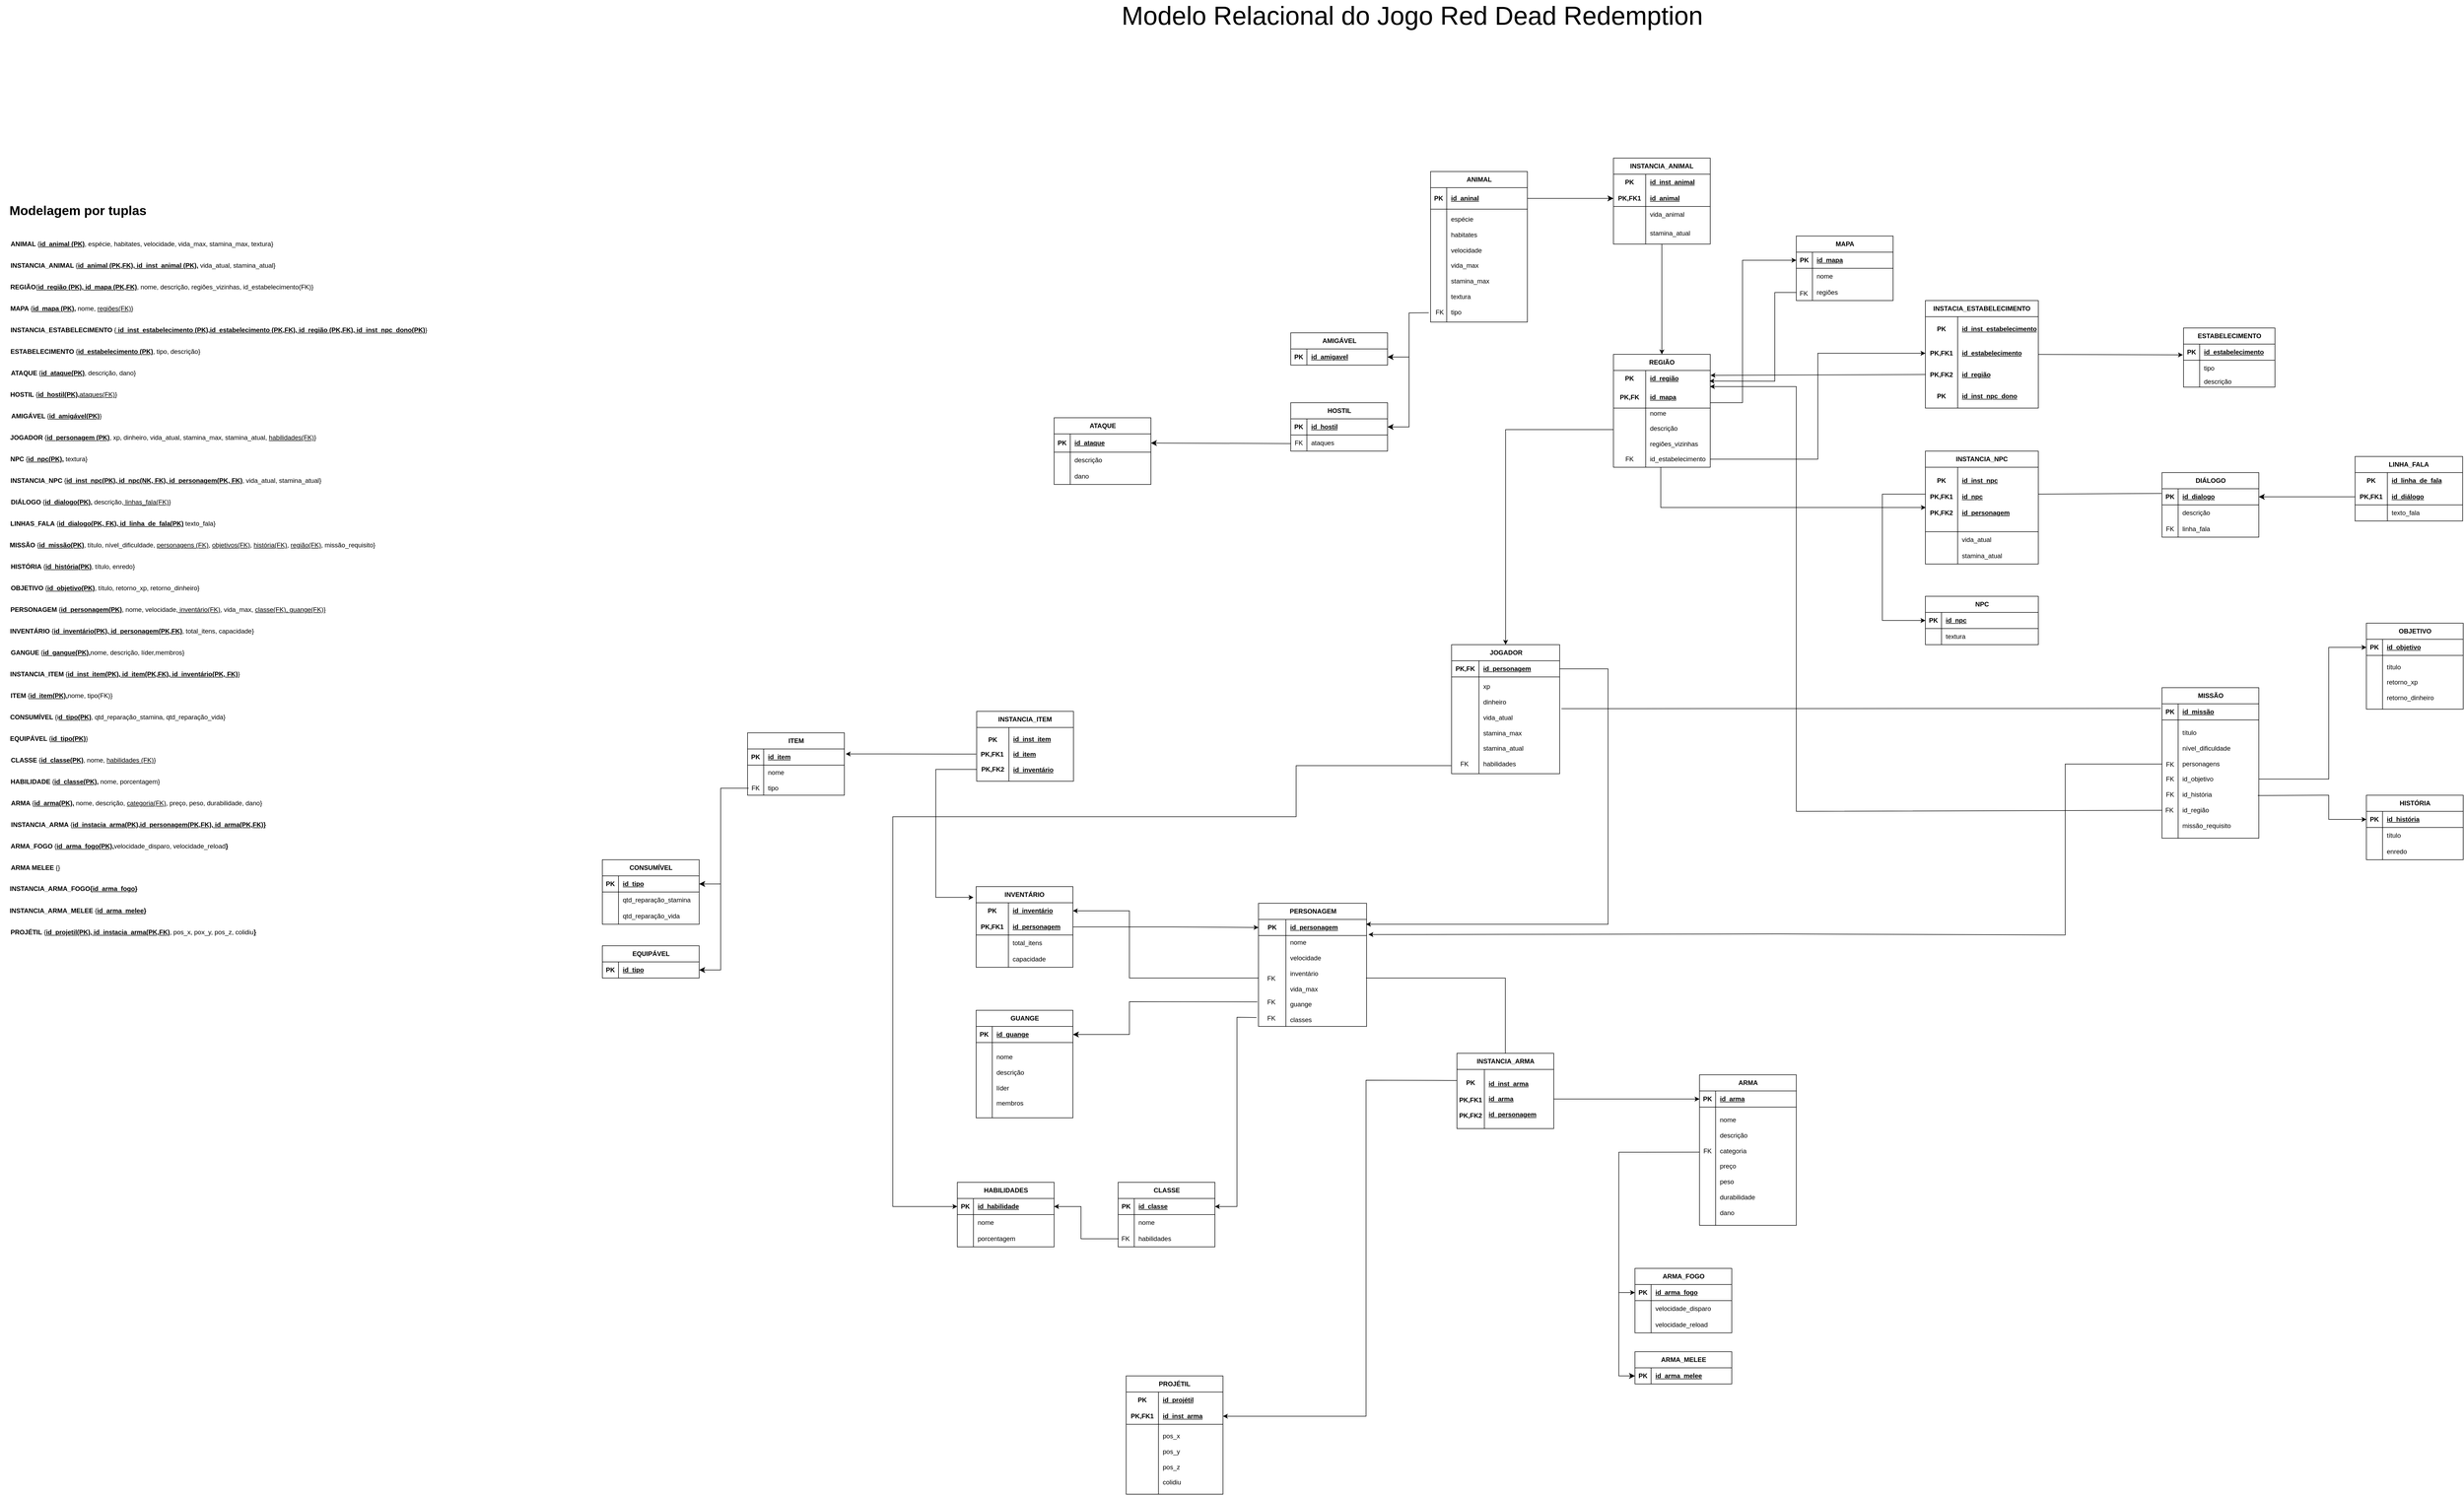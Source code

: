 <mxfile version="24.6.4" type="github">
  <diagram name="Página-1" id="fXSYrHH0r40WF7RT9Ph7">
    <mxGraphModel dx="1593" dy="3263" grid="1" gridSize="10" guides="1" tooltips="1" connect="1" arrows="1" fold="1" page="0" pageScale="1" pageWidth="827" pageHeight="1169" math="0" shadow="0">
      <root>
        <mxCell id="0" />
        <mxCell id="1" parent="0" />
        <mxCell id="FPdHVrewZq1G3l7FEMrT-1" value="ANIMAL" style="shape=table;startSize=30;container=1;collapsible=1;childLayout=tableLayout;fixedRows=1;rowLines=0;fontStyle=1;align=center;resizeLast=1;html=1;" parent="1" vertex="1">
          <mxGeometry x="2360" y="-1920" width="180" height="280" as="geometry" />
        </mxCell>
        <mxCell id="FPdHVrewZq1G3l7FEMrT-2" value="" style="shape=tableRow;horizontal=0;startSize=0;swimlaneHead=0;swimlaneBody=0;fillColor=none;collapsible=0;dropTarget=0;points=[[0,0.5],[1,0.5]];portConstraint=eastwest;top=0;left=0;right=0;bottom=1;" parent="FPdHVrewZq1G3l7FEMrT-1" vertex="1">
          <mxGeometry y="30" width="180" height="40" as="geometry" />
        </mxCell>
        <mxCell id="FPdHVrewZq1G3l7FEMrT-3" value="PK" style="shape=partialRectangle;connectable=0;fillColor=none;top=0;left=0;bottom=0;right=0;fontStyle=1;overflow=hidden;whiteSpace=wrap;html=1;" parent="FPdHVrewZq1G3l7FEMrT-2" vertex="1">
          <mxGeometry width="30" height="40" as="geometry">
            <mxRectangle width="30" height="40" as="alternateBounds" />
          </mxGeometry>
        </mxCell>
        <mxCell id="FPdHVrewZq1G3l7FEMrT-4" value="id_aninal" style="shape=partialRectangle;connectable=0;fillColor=none;top=0;left=0;bottom=0;right=0;align=left;spacingLeft=6;fontStyle=5;overflow=hidden;whiteSpace=wrap;html=1;" parent="FPdHVrewZq1G3l7FEMrT-2" vertex="1">
          <mxGeometry x="30" width="150" height="40" as="geometry">
            <mxRectangle width="150" height="40" as="alternateBounds" />
          </mxGeometry>
        </mxCell>
        <mxCell id="FPdHVrewZq1G3l7FEMrT-5" value="" style="shape=tableRow;horizontal=0;startSize=0;swimlaneHead=0;swimlaneBody=0;fillColor=none;collapsible=0;dropTarget=0;points=[[0,0.5],[1,0.5]];portConstraint=eastwest;top=0;left=0;right=0;bottom=0;" parent="FPdHVrewZq1G3l7FEMrT-1" vertex="1">
          <mxGeometry y="70" width="180" height="210" as="geometry" />
        </mxCell>
        <mxCell id="FPdHVrewZq1G3l7FEMrT-6" value="" style="shape=partialRectangle;connectable=0;fillColor=none;top=0;left=0;bottom=0;right=0;editable=1;overflow=hidden;whiteSpace=wrap;html=1;" parent="FPdHVrewZq1G3l7FEMrT-5" vertex="1">
          <mxGeometry width="30" height="210" as="geometry">
            <mxRectangle width="30" height="210" as="alternateBounds" />
          </mxGeometry>
        </mxCell>
        <mxCell id="FPdHVrewZq1G3l7FEMrT-7" value="espécie&lt;br&gt;&lt;br&gt;&lt;div&gt;habitates&lt;br&gt;&lt;br&gt;velocidade&lt;br&gt;&lt;br&gt;vida_max&lt;br&gt;&lt;br&gt;stamina_max&lt;br&gt;&lt;br&gt;textura&lt;/div&gt;&lt;div&gt;&lt;br&gt;&lt;/div&gt;&lt;div&gt;tipo&lt;/div&gt;" style="shape=partialRectangle;connectable=0;fillColor=none;top=0;left=0;bottom=0;right=0;align=left;spacingLeft=6;overflow=hidden;whiteSpace=wrap;html=1;" parent="FPdHVrewZq1G3l7FEMrT-5" vertex="1">
          <mxGeometry x="30" width="150" height="210" as="geometry">
            <mxRectangle width="150" height="210" as="alternateBounds" />
          </mxGeometry>
        </mxCell>
        <mxCell id="FPdHVrewZq1G3l7FEMrT-14" value="&lt;font style=&quot;font-size: 48px;&quot;&gt;Modelo Relacional do Jogo Red Dead Redemption&lt;/font&gt;" style="text;html=1;align=center;verticalAlign=middle;whiteSpace=wrap;rounded=0;" parent="1" vertex="1">
          <mxGeometry x="1741" y="-2230" width="1170" height="40" as="geometry" />
        </mxCell>
        <mxCell id="FPdHVrewZq1G3l7FEMrT-15" value="&lt;b&gt;ANIMAL&amp;nbsp;&lt;/b&gt;{&lt;u&gt;&lt;b&gt;id_animal (PK)&lt;/b&gt;&lt;/u&gt;, espécie, habitates, velocidade, vida_max, stamina_max, textura}" style="text;html=1;align=center;verticalAlign=middle;whiteSpace=wrap;rounded=0;" parent="1" vertex="1">
          <mxGeometry x="-282" y="-1800" width="492" height="30" as="geometry" />
        </mxCell>
        <mxCell id="FPdHVrewZq1G3l7FEMrT-16" value="&lt;font style=&quot;font-size: 24px;&quot;&gt;&lt;b&gt;Modelagem por tuplas&lt;/b&gt;&lt;/font&gt;" style="text;html=1;align=center;verticalAlign=middle;whiteSpace=wrap;rounded=0;" parent="1" vertex="1">
          <mxGeometry x="-300" y="-1862" width="290" height="30" as="geometry" />
        </mxCell>
        <mxCell id="FPdHVrewZq1G3l7FEMrT-17" value="&lt;b&gt;INSTANCIA_ANIMAL&lt;/b&gt;&amp;nbsp;{&lt;u&gt;&lt;b&gt;id_animal (PK,FK), id_inst_animal (PK),&lt;/b&gt;&lt;/u&gt; vida_atual, stamina_atual}" style="text;align=center;verticalAlign=middle;whiteSpace=wrap;rounded=0;html=1;" parent="1" vertex="1">
          <mxGeometry x="-285" y="-1760" width="502" height="30" as="geometry" />
        </mxCell>
        <mxCell id="FPdHVrewZq1G3l7FEMrT-19" value="&lt;b&gt;REGIÃO&lt;/b&gt;{&lt;b&gt;&lt;u&gt;id_região (PK), id_mapa (PK,FK)&lt;/u&gt;&lt;/b&gt;, nome, descrição, regiões_vizinhas, id_estabelecimento(FK)}" style="text;align=center;verticalAlign=middle;whiteSpace=wrap;rounded=0;html=1;" parent="1" vertex="1">
          <mxGeometry x="-286" y="-1720" width="574" height="30" as="geometry" />
        </mxCell>
        <mxCell id="FPdHVrewZq1G3l7FEMrT-20" value="&lt;b&gt;MAPA&amp;nbsp;&lt;/b&gt;{&lt;b&gt;&lt;u&gt;id_mapa (PK),&lt;/u&gt;&lt;/b&gt; nome, &lt;u&gt;regiões(FK)&lt;/u&gt;}" style="text;align=center;verticalAlign=middle;whiteSpace=wrap;rounded=0;html=1;" parent="1" vertex="1">
          <mxGeometry x="-288" y="-1680" width="243" height="30" as="geometry" />
        </mxCell>
        <mxCell id="FPdHVrewZq1G3l7FEMrT-21" value="&lt;b&gt;INSTANCIA_ESTABELECIMENTO&lt;/b&gt;&amp;nbsp;{&lt;u&gt;&lt;b&gt;&amp;nbsp;id_inst_estabelecimento (PK),&lt;/b&gt;&lt;/u&gt;&lt;u&gt;&lt;b&gt;id_estabelecimento (PK,FK)&lt;/b&gt;&lt;/u&gt;&lt;b&gt;&lt;u&gt;, id_região (PK,FK), id_inst_npc_dono(PK)&lt;/u&gt;&lt;/b&gt;}" style="text;align=center;verticalAlign=middle;whiteSpace=wrap;rounded=0;html=1;" parent="1" vertex="1">
          <mxGeometry x="-285" y="-1640" width="784" height="30" as="geometry" />
        </mxCell>
        <mxCell id="FPdHVrewZq1G3l7FEMrT-22" value="&lt;b&gt;ESTABELECIMENTO&lt;/b&gt;&amp;nbsp;{&lt;u&gt;&lt;b&gt;id_estabelecimento (PK)&lt;/b&gt;&lt;/u&gt;, tipo, descrição}" style="text;align=center;verticalAlign=middle;whiteSpace=wrap;rounded=0;html=1;" parent="1" vertex="1">
          <mxGeometry x="-296" y="-1600" width="384" height="30" as="geometry" />
        </mxCell>
        <mxCell id="FPdHVrewZq1G3l7FEMrT-24" value="&lt;b&gt;ATAQUE&lt;/b&gt;&amp;nbsp;{&lt;u&gt;&lt;b&gt;id_ataque(PK)&lt;/b&gt;&lt;/u&gt;, descrição, dano}" style="text;align=center;verticalAlign=middle;whiteSpace=wrap;rounded=0;html=1;" parent="1" vertex="1">
          <mxGeometry x="-284" y="-1560" width="241" height="30" as="geometry" />
        </mxCell>
        <mxCell id="FPdHVrewZq1G3l7FEMrT-25" value="&lt;b&gt;HOSTIL&lt;/b&gt; {&lt;u style=&quot;font-weight: bold;&quot;&gt;id_hostil(PK),&lt;/u&gt;&lt;u&gt;ataques(FK)&lt;/u&gt;}" style="text;align=center;verticalAlign=middle;whiteSpace=wrap;rounded=0;html=1;" parent="1" vertex="1">
          <mxGeometry x="-288" y="-1520" width="213" height="30" as="geometry" />
        </mxCell>
        <mxCell id="FPdHVrewZq1G3l7FEMrT-26" value="&lt;b&gt;EQUIPÁVEL&lt;/b&gt;&amp;nbsp;{&lt;u&gt;&lt;b&gt;id_tipo(PK)&lt;/b&gt;&lt;/u&gt;}" style="text;align=center;verticalAlign=middle;whiteSpace=wrap;rounded=0;html=1;" parent="1" vertex="1">
          <mxGeometry x="-284" y="-880" width="150" height="30" as="geometry" />
        </mxCell>
        <mxCell id="FPdHVrewZq1G3l7FEMrT-27" value="&lt;b&gt;JOGADOR&lt;/b&gt;&amp;nbsp;{&lt;b&gt;&lt;u&gt;id_personagem (PK)&lt;/u&gt;&lt;/b&gt;, xp, dinheiro, vida_atual, stamina_max, stamina_atual, &lt;u&gt;habilidades(FK)&lt;/u&gt;}" style="text;align=center;verticalAlign=middle;whiteSpace=wrap;rounded=0;html=1;" parent="1" vertex="1">
          <mxGeometry x="-283" y="-1440" width="573" height="30" as="geometry" />
        </mxCell>
        <mxCell id="FPdHVrewZq1G3l7FEMrT-28" value="&lt;b&gt;NPC&lt;/b&gt; {&lt;u&gt;&lt;b&gt;id_npc(PK),&lt;/b&gt;&lt;/u&gt; textura}" style="text;align=center;verticalAlign=middle;whiteSpace=wrap;rounded=0;html=1;" parent="1" vertex="1">
          <mxGeometry x="-284" y="-1400" width="150" height="30" as="geometry" />
        </mxCell>
        <mxCell id="FPdHVrewZq1G3l7FEMrT-29" value="&lt;b&gt;INSTANCIA_NPC&lt;/b&gt; {&lt;u&gt;&lt;b&gt;id_inst_npc(PK), id_npc(NK, FK), id_personagem(PK, FK)&lt;/b&gt;&lt;/u&gt;, vida_atual, stamina_atual}" style="text;align=center;verticalAlign=middle;whiteSpace=wrap;rounded=0;html=1;" parent="1" vertex="1">
          <mxGeometry x="-284" y="-1360" width="585" height="30" as="geometry" />
        </mxCell>
        <mxCell id="FPdHVrewZq1G3l7FEMrT-30" value="&lt;b&gt;DIÁLOGO&lt;/b&gt;&amp;nbsp;{&lt;u&gt;&lt;b&gt;id_dialogo(PK),&lt;/b&gt;&lt;/u&gt; descrição,&lt;u style=&quot;&quot;&gt; linhas_fala(FK)&lt;/u&gt;}" style="text;align=center;verticalAlign=middle;whiteSpace=wrap;rounded=0;html=1;" parent="1" vertex="1">
          <mxGeometry x="-285" y="-1320" width="308" height="30" as="geometry" />
        </mxCell>
        <mxCell id="FPdHVrewZq1G3l7FEMrT-32" value="&lt;b&gt;LINHAS_FALA&lt;/b&gt;&amp;nbsp;{&lt;u&gt;&lt;b&gt;id_dialogo(PK, FK), id_linha_de_fala(PK)&lt;/b&gt;&lt;/u&gt;&amp;nbsp;texto_fala}" style="text;align=center;verticalAlign=middle;whiteSpace=wrap;rounded=0;html=1;" parent="1" vertex="1">
          <mxGeometry x="-297" y="-1280" width="414" height="30" as="geometry" />
        </mxCell>
        <mxCell id="FPdHVrewZq1G3l7FEMrT-33" value="&lt;b&gt;MISSÃO&lt;/b&gt;&lt;span style=&quot;color: rgba(0, 0, 0, 0); font-family: monospace; font-size: 0px; text-align: start; text-wrap: nowrap;&quot;&gt;%3CmxGraphModel%3E%3Croot%3E%3CmxCell%20id%3D%220%22%2F%3E%3CmxCell%20id%3D%221%22%20parent%3D%220%22%2F%3E%3CmxCell%20id%3D%222%22%20value%3D%22%26lt%3Bb%26gt%3BLINHAS_FALA%26lt%3B%2Fb%26gt%3B%26amp%3Bnbsp%3B%7Bid_dialogo(PK)%2C%20id_linha_de_fala(PK)%2C%20texto_fala%7D%22%20style%3D%22text%3Balign%3Dcenter%3BverticalAlign%3Dmiddle%3BwhiteSpace%3Dwrap%3Brounded%3D0%3Bhtml%3D1%3B%22%20vertex%3D%221%22%20parent%3D%221%22%3E%3CmxGeometry%20x%3D%22-282%22%20y%3D%22-1280%22%20width%3D%22352%22%20height%3D%2230%22%20as%3D%22geometry%22%2F%3E%3C%2FmxCell%3E%3C%2Froot%3E%3C%2FmxGraphMo&lt;/span&gt;&amp;nbsp;{&lt;u&gt;&lt;b&gt;id_missão(PK)&lt;/b&gt;&lt;/u&gt;, título, nível_dificuldade, &lt;u&gt;personagens (FK)&lt;/u&gt;, &lt;u&gt;objetivos(FK)&lt;/u&gt;, &lt;u&gt;história(FK)&lt;/u&gt;, &lt;u&gt;região(FK)&lt;/u&gt;, missão_requisito}" style="text;align=center;verticalAlign=middle;whiteSpace=wrap;rounded=0;html=1;" parent="1" vertex="1">
          <mxGeometry x="-284" y="-1240" width="684" height="30" as="geometry" />
        </mxCell>
        <mxCell id="FPdHVrewZq1G3l7FEMrT-34" value="&lt;div style=&quot;text-align: center;&quot;&gt;&lt;span style=&quot;background-color: initial; text-align: start;&quot;&gt;&lt;b&gt;HISTÓRIA&lt;/b&gt;&lt;/span&gt;&lt;span style=&quot;background-color: initial; text-wrap: nowrap; color: rgba(0, 0, 0, 0); font-family: monospace; font-size: 0px; text-align: start;&quot;&gt;%3CmxGraphModel%3E%3Croot%3E%3CmxCell%20id%3D%220%22%2F%3E%3CmxCell%20id%3D%221%22%20parent%3D%220%22%2F%3E%3CmxCell%20id%3D%222%22%20value%3D%22%26lt%3Bb%26gt%3BLINHAS_FALA%26lt%3B%2Fb%26gt%3B%26amp%3Bnbsp%3B%7Bid_dialogo(PK)%2C%20id_linha_de_fala(PK)%2C%20texto_fala%7D%22%20style%3D%22text%3Balign%3Dcenter%3BverticalAlign%3Dmiddle%3BwhiteSpace%3Dwrap%3Brounded%3D0%3Bhtml%3D1%3B%22%20vertex%3D%221%22%20parent%3D%221%22%3E%3CmxGeometry%20x%3D%22-282%22%20y%3D%22-1280%22%20width%3D%22352%22%20height%3D%2230%22%20as%3D%22geometry%22%2F%3E%3C%2FmxCell%3E%3C%2Froot%3E%3C%2FmxGraphMo&lt;/span&gt;&lt;span style=&quot;background-color: initial;&quot;&gt;&amp;nbsp;{&lt;u&gt;&lt;b&gt;id_história(PK)&lt;/b&gt;&lt;/u&gt;, título, enredo}&lt;/span&gt;&lt;/div&gt;" style="text;align=center;verticalAlign=middle;whiteSpace=wrap;rounded=0;html=1;" parent="1" vertex="1">
          <mxGeometry x="-291" y="-1200" width="253" height="30" as="geometry" />
        </mxCell>
        <mxCell id="FPdHVrewZq1G3l7FEMrT-35" value="&lt;div style=&quot;text-align: center;&quot;&gt;&lt;span style=&quot;background-color: initial; text-align: start;&quot;&gt;&lt;b&gt;OBJETIVO&lt;/b&gt;&lt;/span&gt;&lt;span style=&quot;background-color: initial; text-wrap: nowrap; color: rgba(0, 0, 0, 0); font-family: monospace; font-size: 0px; text-align: start;&quot;&gt;%3CmxGraphModel%3E%3Croot%3E%3CmxCell%20id%3D%220%22%2F%3E%3CmxCell%20id%3D%221%22%20parent%3D%220%22%2F%3E%3CmxCell%20id%3D%222%22%20value%3D%22%26lt%3Bb%26gt%3BLINHAS_FALA%26lt%3B%2Fb%26gt%3B%26amp%3Bnbsp%3B%7Bid_dialogo(PK)%2C%20id_linha_de_fala(PK)%2C%20texto_fala%7D%22%20style%3D%22text%3Balign%3Dcenter%3BverticalAlign%3Dmiddle%3BwhiteSpace%3Dwrap%3Brounded%3D0%3Bhtml%3D1%3B%22%20vertex%3D%221%22%20parent%3D%221%22%3E%3CmxGeometry%20x%3D%22-282%22%20y%3D%22-1280%22%20width%3D%22352%22%20height%3D%2230%22%20as%3D%22geometry%22%2F%3E%3C%2FmxCell%3E%3C%2Froot%3E%3C%2FmxGraphMo&lt;/span&gt;&lt;span style=&quot;background-color: initial;&quot;&gt;&amp;nbsp;{&lt;u&gt;&lt;b&gt;id_objetivo(PK)&lt;/b&gt;&lt;/u&gt;, título, retorno_xp, retorno_dinheiro}&lt;/span&gt;&lt;/div&gt;" style="text;align=center;verticalAlign=middle;whiteSpace=wrap;rounded=0;html=1;" parent="1" vertex="1">
          <mxGeometry x="-286" y="-1160" width="363" height="30" as="geometry" />
        </mxCell>
        <mxCell id="FPdHVrewZq1G3l7FEMrT-36" value="&lt;div style=&quot;text-align: center;&quot;&gt;&lt;span style=&quot;background-color: initial; text-align: start;&quot;&gt;&lt;b&gt;PERSONAGEM&lt;/b&gt;&lt;/span&gt;&lt;span style=&quot;background-color: initial; text-wrap: nowrap; color: rgba(0, 0, 0, 0); font-family: monospace; font-size: 0px; text-align: start;&quot;&gt;%3CmxGraphModel%3E%3Croot%3E%3CmxCell%20id%3D%220%22%2F%3E%3CmxCell%20id%3D%221%22%20parent%3D%220%22%2F%3E%3CmxCell%20id%3D%222%22%20value%3D%22%26lt%3Bb%26gt%3BLINHAS_FALA%26lt%3B%2Fb%26gt%3B%26amp%3Bnbsp%3B%7Bid_dialogo(PK)%2C%20id_linha_de_fala(PK)%2C%20texto_fala%7D%22%20style%3D%22text%3Balign%3Dcenter%3BverticalAlign%3Dmiddle%3BwhiteSpace%3Dwrap%3Brounded%3D0%3Bhtml%3D1%3B%22%20vertex%3D%221%22%20parent%3D%221%22%3E%3CmxGeometry%20x%3D%22-282%22%20y%3D%22-1280%22%20width%3D%22352%22%20height%3D%2230%22%20as%3D%22geometry%22%2F%3E%3C%2FmxCell%3E%3C%2Froot%3E%3C%2FmxGraphMo&lt;/span&gt;&lt;span style=&quot;background-color: initial;&quot;&gt;&amp;nbsp;{&lt;u&gt;&lt;b&gt;id_personagem(PK)&lt;/b&gt;&lt;/u&gt;, nome, velocidade,&lt;u&gt; inventário(FK)&lt;/u&gt;, vida_max, &lt;u&gt;classe(FK), guange(FK)}&lt;/u&gt;&lt;/span&gt;&lt;/div&gt;" style="text;align=center;verticalAlign=middle;whiteSpace=wrap;rounded=0;html=1;" parent="1" vertex="1">
          <mxGeometry x="-285" y="-1120" width="595" height="30" as="geometry" />
        </mxCell>
        <mxCell id="YPDBUU_ndnuOFF8qk_qy-1" value="&lt;div style=&quot;text-align: center;&quot;&gt;&lt;span style=&quot;background-color: initial; text-align: start;&quot;&gt;&lt;b&gt;INSTANCIA_ITEM&lt;/b&gt;&lt;/span&gt;&lt;span style=&quot;background-color: initial; text-wrap: nowrap; color: rgba(0, 0, 0, 0); font-family: monospace; font-size: 0px; text-align: start;&quot;&gt;%3CmxGraphModel%3E%3Croot%3E%3CmxCell%20id%3D%220%22%2F%3E%3CmxCell%20id%3D%221%22%20parent%3D%220%22%2F%3E%3CmxCell%20id%3D%222%22%20value%3D%22%26lt%3Bb%26gt%3BLINHAS_FALA%26lt%3B%2Fb%26gt%3B%26amp%3Bnbsp%3B%7Bid_dialogo(PK)%2C%20id_linha_de_fala(PK)%2C%20texto_fala%7D%22%20style%3D%22text%3Balign%3Dcenter%3BverticalAlign%3Dmiddle%3BwhiteSpace%3Dwrap%3Brounded%3D0%3Bhtml%3D1%3B%22%20vertex%3D%221%22%20parent%3D%221%22%3E%3CmxGeometry%20x%3D%22-282%22%20y%3D%22-1280%22%20width%3D%22352%22%20height%3D%2230%22%20as%3D%22geometry%22%2F%3E%3C%2FmxCell%3E%3C%2Froot%3E%3C%2FmxGraphMo&lt;/span&gt;&lt;span style=&quot;background-color: initial;&quot;&gt;&amp;nbsp;{&lt;b&gt;&lt;u&gt;id_inst_item(PK), id_item(PK,FK), id_inventário(PK, FK)&lt;/u&gt;&lt;/b&gt;}&lt;/span&gt;&lt;/div&gt;" style="text;align=center;verticalAlign=middle;whiteSpace=wrap;rounded=0;html=1;" parent="1" vertex="1">
          <mxGeometry x="-286" y="-1000" width="437" height="30" as="geometry" />
        </mxCell>
        <mxCell id="YPDBUU_ndnuOFF8qk_qy-2" value="&lt;div style=&quot;text-align: center;&quot;&gt;&lt;span style=&quot;background-color: initial; text-align: start;&quot;&gt;&lt;b&gt;INVENTÁRIO&lt;/b&gt;&lt;/span&gt;&lt;span style=&quot;background-color: initial; text-wrap: nowrap; color: rgba(0, 0, 0, 0); font-family: monospace; font-size: 0px; text-align: start;&quot;&gt;%3CmxGraphModel%3E%3Croot%3E%3CmxCell%20id%3D%220%22%2F%3E%3CmxCell%20id%3D%221%22%20parent%3D%220%22%2F%3E%3CmxCell%20id%3D%222%22%20value%3D%22%26lt%3Bb%26gt%3BLINHAS_FALA%26lt%3B%2Fb%26gt%3B%26amp%3Bnbsp%3B%7Bid_dialogo(PK)%2C%20id_linha_de_fala(PK)%2C%20texto_fala%7D%22%20style%3D%22text%3Balign%3Dcenter%3BverticalAlign%3Dmiddle%3BwhiteSpace%3Dwrap%3Brounded%3D0%3Bhtml%3D1%3B%22%20vertex%3D%221%22%20parent%3D%221%22%3E%3CmxGeometry%20x%3D%22-282%22%20y%3D%22-1280%22%20width%3D%22352%22%20height%3D%2230%22%20as%3D%22geometry%22%2F%3E%3C%2FmxCell%3E%3C%2Froot%3E%3C%2FmxGraphMo&lt;/span&gt;&lt;span style=&quot;background-color: initial;&quot;&gt;&amp;nbsp;{&lt;u&gt;&lt;b&gt;id_inventário(PK), id_personagem(PK,FK)&lt;/b&gt;&lt;/u&gt;, total_itens, capacidade}&lt;/span&gt;&lt;/div&gt;" style="text;align=center;verticalAlign=middle;whiteSpace=wrap;rounded=0;html=1;" parent="1" vertex="1">
          <mxGeometry x="-286" y="-1080" width="463" height="30" as="geometry" />
        </mxCell>
        <mxCell id="YPDBUU_ndnuOFF8qk_qy-3" value="&lt;div style=&quot;text-align: center;&quot;&gt;&lt;span style=&quot;background-color: initial; text-align: start;&quot;&gt;&lt;b&gt;GANGUE&lt;/b&gt;&lt;/span&gt;&lt;span style=&quot;background-color: initial; text-wrap: nowrap; color: rgba(0, 0, 0, 0); font-family: monospace; font-size: 0px; text-align: start;&quot;&gt;%3CmxGraphModel%3E%3Croot%3E%3CmxCell%20id%3D%220%22%2F%3E%3CmxCell%20id%3D%221%22%20parent%3D%220%22%2F%3E%3CmxCell%20id%3D%222%22%20value%3D%22%26lt%3Bb%26gt%3BLINHAS_FALA%26lt%3B%2Fb%26gt%3B%26amp%3Bnbsp%3B%7Bid_dialogo(PK)%2C%20id_linha_de_fala(PK)%2C%20texto_fala%7D%22%20style%3D%22text%3Balign%3Dcenter%3BverticalAlign%3Dmiddle%3BwhiteSpace%3Dwrap%3Brounded%3D0%3Bhtml%3D1%3B%22%20vertex%3D%221%22%20parent%3D%221%22%3E%3CmxGeometry%20x%3D%22-282%22%20y%3D%22-1280%22%20width%3D%22352%22%20height%3D%2230%22%20as%3D%22geometry%22%2F%3E%3C%2FmxCell%3E%3C%2Froot%3E%3C%2FmxGraphMo&lt;/span&gt;&lt;span style=&quot;background-color: initial;&quot;&gt;&amp;nbsp;{&lt;u style=&quot;font-weight: bold;&quot;&gt;id_gangue(PK),&lt;/u&gt;nome, descrição, líder,membros}&lt;/span&gt;&lt;/div&gt;" style="text;align=center;verticalAlign=middle;whiteSpace=wrap;rounded=0;html=1;" parent="1" vertex="1">
          <mxGeometry x="-286" y="-1040" width="335" height="30" as="geometry" />
        </mxCell>
        <mxCell id="YPDBUU_ndnuOFF8qk_qy-4" value="&lt;div style=&quot;text-align: center;&quot;&gt;&lt;span style=&quot;background-color: initial; text-align: start;&quot;&gt;&lt;b&gt;ITEM&lt;/b&gt;&lt;/span&gt;&lt;span style=&quot;background-color: initial; text-wrap: nowrap; color: rgba(0, 0, 0, 0); font-family: monospace; font-size: 0px; text-align: start;&quot;&gt;%3CmxGraphModel%3E%3Croot%3E%3CmxCell%20id%3D%220%22%2F%3E%3CmxCell%20id%3D%221%22%20parent%3D%220%22%2F%3E%3CmxCell%20id%3D%222%22%20value%3D%22%26lt%3Bb%26gt%3BLINHAS_FALA%26lt%3B%2Fb%26gt%3B%26amp%3Bnbsp%3B%7Bid_dialogo(PK)%2C%20id_linha_de_fala(PK)%2C%20texto_fala%7D%22%20style%3D%22text%3Balign%3Dcenter%3BverticalAlign%3Dmiddle%3BwhiteSpace%3Dwrap%3Brounded%3D0%3Bhtml%3D1%3B%22%20vertex%3D%221%22%20parent%3D%221%22%3E%3CmxGeometry%20x%3D%22-282%22%20y%3D%22-1280%22%20width%3D%22352%22%20height%3D%2230%22%20as%3D%22geometry%22%2F%3E%3C%2FmxCell%3E%3C%2Froot%3E%3C%2FmxGraphMo&lt;/span&gt;&lt;span style=&quot;background-color: initial;&quot;&gt;&amp;nbsp;{&lt;u style=&quot;font-weight: bold;&quot;&gt;id_item(PK),&lt;/u&gt;nome, tipo(FK)}&lt;/span&gt;&lt;/div&gt;" style="text;align=center;verticalAlign=middle;whiteSpace=wrap;rounded=0;html=1;" parent="1" vertex="1">
          <mxGeometry x="-286" y="-960" width="201" height="30" as="geometry" />
        </mxCell>
        <mxCell id="YPDBUU_ndnuOFF8qk_qy-5" value="&lt;div style=&quot;text-align: center;&quot;&gt;&lt;span style=&quot;background-color: initial; text-align: start;&quot;&gt;&lt;b&gt;CONSUMÍVEL&lt;/b&gt;&lt;/span&gt;&lt;span style=&quot;background-color: initial; text-wrap: nowrap; color: rgba(0, 0, 0, 0); font-family: monospace; font-size: 0px; text-align: start;&quot;&gt;%3CmxGraphModel%3E%3Croot%3E%3CmxCell%20id%3D%220%22%2F%3E%3CmxCell%20id%3D%221%22%20parent%3D%220%22%2F%3E%3CmxCell%20id%3D%222%22%20value%3D%22%26lt%3Bb%26gt%3BLINHAS_FALA%26lt%3B%2Fb%26gt%3B%26amp%3Bnbsp%3B%7Bid_dialogo(PK)%2C%20id_linha_de_fala(PK)%2C%20texto_fala%7D%22%20style%3D%22text%3Balign%3Dcenter%3BverticalAlign%3Dmiddle%3BwhiteSpace%3Dwrap%3Brounded%3D0%3Bhtml%3D1%3B%22%20vertex%3D%221%22%20parent%3D%221%22%3E%3CmxGeometry%20x%3D%22-282%22%20y%3D%22-1280%22%20width%3D%22352%22%20height%3D%2230%22%20as%3D%22geometry%22%2F%3E%3C%2FmxCell%3E%3C%2Froot%3E%3C%2FmxGraphMo&lt;/span&gt;&lt;span style=&quot;background-color: initial;&quot;&gt;&amp;nbsp;{i&lt;b&gt;&lt;u&gt;d_tipo(PK)&lt;/u&gt;&lt;/b&gt;,&amp;nbsp;qtd_reparação_stamina, qtd_reparação_vida}&lt;/span&gt;&lt;/div&gt;" style="text;align=center;verticalAlign=middle;whiteSpace=wrap;rounded=0;html=1;" parent="1" vertex="1">
          <mxGeometry x="-283" y="-920" width="404" height="30" as="geometry" />
        </mxCell>
        <mxCell id="YPDBUU_ndnuOFF8qk_qy-6" value="&lt;b&gt;AMIGÁVEL&lt;/b&gt;&amp;nbsp;{&lt;u&gt;&lt;b&gt;id_amigável(PK)&lt;/b&gt;&lt;/u&gt;}" style="text;align=center;verticalAlign=middle;whiteSpace=wrap;rounded=0;html=1;" parent="1" vertex="1">
          <mxGeometry x="-286.5" y="-1480" width="181.5" height="30" as="geometry" />
        </mxCell>
        <mxCell id="YPDBUU_ndnuOFF8qk_qy-8" value="&lt;b&gt;CLASSE&lt;/b&gt; {&lt;b&gt;&lt;u&gt;id_classe(PK)&lt;/u&gt;&lt;/b&gt;, nome, &lt;u&gt;habilidades (FK)&lt;/u&gt;}" style="text;align=center;verticalAlign=middle;whiteSpace=wrap;rounded=0;html=1;" parent="1" vertex="1">
          <mxGeometry x="-286" y="-840" width="282" height="30" as="geometry" />
        </mxCell>
        <mxCell id="YPDBUU_ndnuOFF8qk_qy-9" value="&lt;b&gt;ARMA&lt;/b&gt; {&lt;u&gt;&lt;b&gt;id_arma(PK),&lt;/b&gt;&lt;/u&gt; nome, descrição, &lt;u&gt;categoria(FK)&lt;/u&gt;, preço, peso, durabilidade, dano}" style="text;align=center;verticalAlign=middle;whiteSpace=wrap;rounded=0;html=1;" parent="1" vertex="1">
          <mxGeometry x="-283" y="-760" width="474" height="30" as="geometry" />
        </mxCell>
        <mxCell id="YPDBUU_ndnuOFF8qk_qy-10" value="&lt;b&gt;INSTANCIA_ARMA_FOGO{&lt;u&gt;id_arma_fogo&lt;/u&gt;}&lt;/b&gt;" style="text;align=center;verticalAlign=middle;whiteSpace=wrap;rounded=0;html=1;" parent="1" vertex="1">
          <mxGeometry x="-245" y="-601" width="164" height="30" as="geometry" />
        </mxCell>
        <mxCell id="YPDBUU_ndnuOFF8qk_qy-11" value="&lt;b&gt;HABILIDADE&lt;/b&gt;&amp;nbsp;{&lt;u&gt;&lt;b&gt;id_classe(PK),&lt;/b&gt;&lt;/u&gt; nome, porcentagem}" style="text;align=center;verticalAlign=middle;whiteSpace=wrap;rounded=0;html=1;" parent="1" vertex="1">
          <mxGeometry x="-287" y="-800" width="291" height="30" as="geometry" />
        </mxCell>
        <mxCell id="YPDBUU_ndnuOFF8qk_qy-13" value="&lt;b&gt;ARMA_FOGO&lt;/b&gt;&amp;nbsp;{&lt;b style=&quot;text-decoration-line: underline;&quot;&gt;id_arma_fogo(PK),&lt;/b&gt;velocidade_disparo, velocidade_reload&lt;b style=&quot;text-decoration-line: underline;&quot;&gt;}&lt;/b&gt;" style="text;align=center;verticalAlign=middle;whiteSpace=wrap;rounded=0;html=1;" parent="1" vertex="1">
          <mxGeometry x="-285" y="-680" width="414" height="30" as="geometry" />
        </mxCell>
        <mxCell id="YPDBUU_ndnuOFF8qk_qy-14" value="&lt;b&gt;ARMA MELEE&lt;/b&gt;&amp;nbsp;{}" style="text;align=center;verticalAlign=middle;whiteSpace=wrap;rounded=0;html=1;" parent="1" vertex="1">
          <mxGeometry x="-285" y="-640" width="102" height="30" as="geometry" />
        </mxCell>
        <mxCell id="YPDBUU_ndnuOFF8qk_qy-15" value="&lt;b&gt;INSTANCIA_ARMA&lt;/b&gt; {&lt;u&gt;&lt;b&gt;id_instacia_arma(PK),id_personagem(PK,FK),&amp;nbsp;id_arma(PK,FK)}&lt;/b&gt;&lt;/u&gt;" style="text;align=center;verticalAlign=middle;whiteSpace=wrap;rounded=0;html=1;" parent="1" vertex="1">
          <mxGeometry x="-283" y="-720" width="481" height="30" as="geometry" />
        </mxCell>
        <mxCell id="YPDBUU_ndnuOFF8qk_qy-16" value="&lt;b&gt;INSTANCIA_ARMA_MELEE&lt;/b&gt;&amp;nbsp;{&lt;b&gt;&lt;u&gt;id_arma_melee&lt;/u&gt;&lt;/b&gt;&lt;u&gt;&lt;b&gt;}&lt;/b&gt;&lt;/u&gt;" style="text;align=center;verticalAlign=middle;whiteSpace=wrap;rounded=0;html=1;" parent="1" vertex="1">
          <mxGeometry x="-242" y="-560" width="174" height="30" as="geometry" />
        </mxCell>
        <mxCell id="YPDBUU_ndnuOFF8qk_qy-18" value="&lt;b&gt;PROJÉTIL&lt;/b&gt;&amp;nbsp;{&lt;b&gt;&lt;u&gt;id_projetil(PK), id_instacia_arma(PK,FK)&lt;/u&gt;&lt;/b&gt;, pos_x, pox_y, pos_z, colidiu&lt;u&gt;&lt;b&gt;}&lt;/b&gt;&lt;/u&gt;" style="text;align=center;verticalAlign=middle;whiteSpace=wrap;rounded=0;html=1;" parent="1" vertex="1">
          <mxGeometry x="-284" y="-520" width="464" height="30" as="geometry" />
        </mxCell>
        <mxCell id="YPDBUU_ndnuOFF8qk_qy-73" style="edgeStyle=orthogonalEdgeStyle;rounded=0;orthogonalLoop=1;jettySize=auto;html=1;exitX=0.5;exitY=1;exitDx=0;exitDy=0;entryX=0.5;entryY=0;entryDx=0;entryDy=0;" parent="1" source="YPDBUU_ndnuOFF8qk_qy-32" target="YPDBUU_ndnuOFF8qk_qy-60" edge="1">
          <mxGeometry relative="1" as="geometry" />
        </mxCell>
        <mxCell id="YPDBUU_ndnuOFF8qk_qy-32" value="INSTANCIA_ANIMAL" style="shape=table;startSize=30;container=1;collapsible=1;childLayout=tableLayout;fixedRows=1;rowLines=0;fontStyle=1;align=center;resizeLast=1;html=1;whiteSpace=wrap;" parent="1" vertex="1">
          <mxGeometry x="2700" y="-1945" width="180" height="160" as="geometry" />
        </mxCell>
        <mxCell id="YPDBUU_ndnuOFF8qk_qy-33" value="" style="shape=tableRow;horizontal=0;startSize=0;swimlaneHead=0;swimlaneBody=0;fillColor=none;collapsible=0;dropTarget=0;points=[[0,0.5],[1,0.5]];portConstraint=eastwest;top=0;left=0;right=0;bottom=0;html=1;" parent="YPDBUU_ndnuOFF8qk_qy-32" vertex="1">
          <mxGeometry y="30" width="180" height="30" as="geometry" />
        </mxCell>
        <mxCell id="YPDBUU_ndnuOFF8qk_qy-34" value="PK" style="shape=partialRectangle;connectable=0;fillColor=none;top=0;left=0;bottom=0;right=0;fontStyle=1;overflow=hidden;html=1;whiteSpace=wrap;" parent="YPDBUU_ndnuOFF8qk_qy-33" vertex="1">
          <mxGeometry width="60" height="30" as="geometry">
            <mxRectangle width="60" height="30" as="alternateBounds" />
          </mxGeometry>
        </mxCell>
        <mxCell id="YPDBUU_ndnuOFF8qk_qy-35" value="id_inst_animal" style="shape=partialRectangle;connectable=0;fillColor=none;top=0;left=0;bottom=0;right=0;align=left;spacingLeft=6;fontStyle=5;overflow=hidden;html=1;whiteSpace=wrap;" parent="YPDBUU_ndnuOFF8qk_qy-33" vertex="1">
          <mxGeometry x="60" width="120" height="30" as="geometry">
            <mxRectangle width="120" height="30" as="alternateBounds" />
          </mxGeometry>
        </mxCell>
        <mxCell id="YPDBUU_ndnuOFF8qk_qy-36" value="" style="shape=tableRow;horizontal=0;startSize=0;swimlaneHead=0;swimlaneBody=0;fillColor=none;collapsible=0;dropTarget=0;points=[[0,0.5],[1,0.5]];portConstraint=eastwest;top=0;left=0;right=0;bottom=1;html=1;" parent="YPDBUU_ndnuOFF8qk_qy-32" vertex="1">
          <mxGeometry y="60" width="180" height="30" as="geometry" />
        </mxCell>
        <mxCell id="YPDBUU_ndnuOFF8qk_qy-37" value="PK,FK1" style="shape=partialRectangle;connectable=0;fillColor=none;top=0;left=0;bottom=0;right=0;fontStyle=1;overflow=hidden;html=1;whiteSpace=wrap;" parent="YPDBUU_ndnuOFF8qk_qy-36" vertex="1">
          <mxGeometry width="60" height="30" as="geometry">
            <mxRectangle width="60" height="30" as="alternateBounds" />
          </mxGeometry>
        </mxCell>
        <mxCell id="YPDBUU_ndnuOFF8qk_qy-38" value="id_animal" style="shape=partialRectangle;connectable=0;fillColor=none;top=0;left=0;bottom=0;right=0;align=left;spacingLeft=6;fontStyle=5;overflow=hidden;html=1;whiteSpace=wrap;" parent="YPDBUU_ndnuOFF8qk_qy-36" vertex="1">
          <mxGeometry x="60" width="120" height="30" as="geometry">
            <mxRectangle width="120" height="30" as="alternateBounds" />
          </mxGeometry>
        </mxCell>
        <mxCell id="YPDBUU_ndnuOFF8qk_qy-39" value="" style="shape=tableRow;horizontal=0;startSize=0;swimlaneHead=0;swimlaneBody=0;fillColor=none;collapsible=0;dropTarget=0;points=[[0,0.5],[1,0.5]];portConstraint=eastwest;top=0;left=0;right=0;bottom=0;html=1;" parent="YPDBUU_ndnuOFF8qk_qy-32" vertex="1">
          <mxGeometry y="90" width="180" height="30" as="geometry" />
        </mxCell>
        <mxCell id="YPDBUU_ndnuOFF8qk_qy-40" value="" style="shape=partialRectangle;connectable=0;fillColor=none;top=0;left=0;bottom=0;right=0;editable=1;overflow=hidden;html=1;whiteSpace=wrap;" parent="YPDBUU_ndnuOFF8qk_qy-39" vertex="1">
          <mxGeometry width="60" height="30" as="geometry">
            <mxRectangle width="60" height="30" as="alternateBounds" />
          </mxGeometry>
        </mxCell>
        <mxCell id="YPDBUU_ndnuOFF8qk_qy-41" value="vida_animal" style="shape=partialRectangle;connectable=0;fillColor=none;top=0;left=0;bottom=0;right=0;align=left;spacingLeft=6;overflow=hidden;html=1;whiteSpace=wrap;" parent="YPDBUU_ndnuOFF8qk_qy-39" vertex="1">
          <mxGeometry x="60" width="120" height="30" as="geometry">
            <mxRectangle width="120" height="30" as="alternateBounds" />
          </mxGeometry>
        </mxCell>
        <mxCell id="YPDBUU_ndnuOFF8qk_qy-42" value="" style="shape=tableRow;horizontal=0;startSize=0;swimlaneHead=0;swimlaneBody=0;fillColor=none;collapsible=0;dropTarget=0;points=[[0,0.5],[1,0.5]];portConstraint=eastwest;top=0;left=0;right=0;bottom=0;html=1;" parent="YPDBUU_ndnuOFF8qk_qy-32" vertex="1">
          <mxGeometry y="120" width="180" height="40" as="geometry" />
        </mxCell>
        <mxCell id="YPDBUU_ndnuOFF8qk_qy-43" value="" style="shape=partialRectangle;connectable=0;fillColor=none;top=0;left=0;bottom=0;right=0;editable=1;overflow=hidden;html=1;whiteSpace=wrap;" parent="YPDBUU_ndnuOFF8qk_qy-42" vertex="1">
          <mxGeometry width="60" height="40" as="geometry">
            <mxRectangle width="60" height="40" as="alternateBounds" />
          </mxGeometry>
        </mxCell>
        <mxCell id="YPDBUU_ndnuOFF8qk_qy-44" value="stamina_atual" style="shape=partialRectangle;connectable=0;fillColor=none;top=0;left=0;bottom=0;right=0;align=left;spacingLeft=6;overflow=hidden;html=1;whiteSpace=wrap;" parent="YPDBUU_ndnuOFF8qk_qy-42" vertex="1">
          <mxGeometry x="60" width="120" height="40" as="geometry">
            <mxRectangle width="120" height="40" as="alternateBounds" />
          </mxGeometry>
        </mxCell>
        <mxCell id="g6TWrV2zUab6kG2A-pQS-25" style="edgeStyle=none;curved=1;rounded=0;orthogonalLoop=1;jettySize=auto;html=1;entryX=0;entryY=0.5;entryDx=0;entryDy=0;fontSize=12;startSize=8;endSize=8;" edge="1" parent="YPDBUU_ndnuOFF8qk_qy-32" source="YPDBUU_ndnuOFF8qk_qy-33" target="YPDBUU_ndnuOFF8qk_qy-33">
          <mxGeometry relative="1" as="geometry" />
        </mxCell>
        <mxCell id="YPDBUU_ndnuOFF8qk_qy-60" value="REGIÃO" style="shape=table;startSize=30;container=1;collapsible=1;childLayout=tableLayout;fixedRows=1;rowLines=0;fontStyle=1;align=center;resizeLast=1;html=1;whiteSpace=wrap;" parent="1" vertex="1">
          <mxGeometry x="2700" y="-1580" width="180" height="210" as="geometry" />
        </mxCell>
        <mxCell id="YPDBUU_ndnuOFF8qk_qy-61" value="" style="shape=tableRow;horizontal=0;startSize=0;swimlaneHead=0;swimlaneBody=0;fillColor=none;collapsible=0;dropTarget=0;points=[[0,0.5],[1,0.5]];portConstraint=eastwest;top=0;left=0;right=0;bottom=0;html=1;" parent="YPDBUU_ndnuOFF8qk_qy-60" vertex="1">
          <mxGeometry y="30" width="180" height="30" as="geometry" />
        </mxCell>
        <mxCell id="YPDBUU_ndnuOFF8qk_qy-62" value="PK" style="shape=partialRectangle;connectable=0;fillColor=none;top=0;left=0;bottom=0;right=0;fontStyle=1;overflow=hidden;html=1;whiteSpace=wrap;" parent="YPDBUU_ndnuOFF8qk_qy-61" vertex="1">
          <mxGeometry width="60" height="30" as="geometry">
            <mxRectangle width="60" height="30" as="alternateBounds" />
          </mxGeometry>
        </mxCell>
        <mxCell id="YPDBUU_ndnuOFF8qk_qy-63" value="id_região" style="shape=partialRectangle;connectable=0;fillColor=none;top=0;left=0;bottom=0;right=0;align=left;spacingLeft=6;fontStyle=5;overflow=hidden;html=1;whiteSpace=wrap;" parent="YPDBUU_ndnuOFF8qk_qy-61" vertex="1">
          <mxGeometry x="60" width="120" height="30" as="geometry">
            <mxRectangle width="120" height="30" as="alternateBounds" />
          </mxGeometry>
        </mxCell>
        <mxCell id="YPDBUU_ndnuOFF8qk_qy-64" value="" style="shape=tableRow;horizontal=0;startSize=0;swimlaneHead=0;swimlaneBody=0;fillColor=none;collapsible=0;dropTarget=0;points=[[0,0.5],[1,0.5]];portConstraint=eastwest;top=0;left=0;right=0;bottom=1;html=1;" parent="YPDBUU_ndnuOFF8qk_qy-60" vertex="1">
          <mxGeometry y="60" width="180" height="40" as="geometry" />
        </mxCell>
        <mxCell id="YPDBUU_ndnuOFF8qk_qy-65" value="PK,FK" style="shape=partialRectangle;connectable=0;fillColor=none;top=0;left=0;bottom=0;right=0;fontStyle=1;overflow=hidden;html=1;whiteSpace=wrap;" parent="YPDBUU_ndnuOFF8qk_qy-64" vertex="1">
          <mxGeometry width="60" height="40" as="geometry">
            <mxRectangle width="60" height="40" as="alternateBounds" />
          </mxGeometry>
        </mxCell>
        <mxCell id="YPDBUU_ndnuOFF8qk_qy-66" value="id_mapa" style="shape=partialRectangle;connectable=0;fillColor=none;top=0;left=0;bottom=0;right=0;align=left;spacingLeft=6;fontStyle=5;overflow=hidden;html=1;whiteSpace=wrap;" parent="YPDBUU_ndnuOFF8qk_qy-64" vertex="1">
          <mxGeometry x="60" width="120" height="40" as="geometry">
            <mxRectangle width="120" height="40" as="alternateBounds" />
          </mxGeometry>
        </mxCell>
        <mxCell id="YPDBUU_ndnuOFF8qk_qy-67" value="" style="shape=tableRow;horizontal=0;startSize=0;swimlaneHead=0;swimlaneBody=0;fillColor=none;collapsible=0;dropTarget=0;points=[[0,0.5],[1,0.5]];portConstraint=eastwest;top=0;left=0;right=0;bottom=0;html=1;" parent="YPDBUU_ndnuOFF8qk_qy-60" vertex="1">
          <mxGeometry y="100" width="180" height="80" as="geometry" />
        </mxCell>
        <mxCell id="YPDBUU_ndnuOFF8qk_qy-68" value="" style="shape=partialRectangle;connectable=0;fillColor=none;top=0;left=0;bottom=0;right=0;editable=1;overflow=hidden;html=1;whiteSpace=wrap;" parent="YPDBUU_ndnuOFF8qk_qy-67" vertex="1">
          <mxGeometry width="60" height="80" as="geometry">
            <mxRectangle width="60" height="80" as="alternateBounds" />
          </mxGeometry>
        </mxCell>
        <mxCell id="YPDBUU_ndnuOFF8qk_qy-69" value="nome&lt;div&gt;&lt;br&gt;&lt;/div&gt;&lt;div&gt;descrição&lt;/div&gt;&lt;div&gt;&lt;br&gt;&lt;/div&gt;&lt;div&gt;regiões_vizinhas&lt;/div&gt;&lt;div&gt;&lt;br&gt;&lt;/div&gt;" style="shape=partialRectangle;connectable=0;fillColor=none;top=0;left=0;bottom=0;right=0;align=left;spacingLeft=6;overflow=hidden;html=1;whiteSpace=wrap;" parent="YPDBUU_ndnuOFF8qk_qy-67" vertex="1">
          <mxGeometry x="60" width="120" height="80" as="geometry">
            <mxRectangle width="120" height="80" as="alternateBounds" />
          </mxGeometry>
        </mxCell>
        <mxCell id="YPDBUU_ndnuOFF8qk_qy-70" value="" style="shape=tableRow;horizontal=0;startSize=0;swimlaneHead=0;swimlaneBody=0;fillColor=none;collapsible=0;dropTarget=0;points=[[0,0.5],[1,0.5]];portConstraint=eastwest;top=0;left=0;right=0;bottom=0;html=1;" parent="YPDBUU_ndnuOFF8qk_qy-60" vertex="1">
          <mxGeometry y="180" width="180" height="30" as="geometry" />
        </mxCell>
        <mxCell id="YPDBUU_ndnuOFF8qk_qy-71" value="FK" style="shape=partialRectangle;connectable=0;fillColor=none;top=0;left=0;bottom=0;right=0;editable=1;overflow=hidden;html=1;whiteSpace=wrap;" parent="YPDBUU_ndnuOFF8qk_qy-70" vertex="1">
          <mxGeometry width="60" height="30" as="geometry">
            <mxRectangle width="60" height="30" as="alternateBounds" />
          </mxGeometry>
        </mxCell>
        <mxCell id="YPDBUU_ndnuOFF8qk_qy-72" value="id_estabelecimento" style="shape=partialRectangle;connectable=0;fillColor=none;top=0;left=0;bottom=0;right=0;align=left;spacingLeft=6;overflow=hidden;html=1;whiteSpace=wrap;" parent="YPDBUU_ndnuOFF8qk_qy-70" vertex="1">
          <mxGeometry x="60" width="120" height="30" as="geometry">
            <mxRectangle width="120" height="30" as="alternateBounds" />
          </mxGeometry>
        </mxCell>
        <mxCell id="YPDBUU_ndnuOFF8qk_qy-74" value="MAPA" style="shape=table;startSize=30;container=1;collapsible=1;childLayout=tableLayout;fixedRows=1;rowLines=0;fontStyle=1;align=center;resizeLast=1;html=1;" parent="1" vertex="1">
          <mxGeometry x="3040" y="-1800" width="180" height="120" as="geometry" />
        </mxCell>
        <mxCell id="YPDBUU_ndnuOFF8qk_qy-75" value="" style="shape=tableRow;horizontal=0;startSize=0;swimlaneHead=0;swimlaneBody=0;fillColor=none;collapsible=0;dropTarget=0;points=[[0,0.5],[1,0.5]];portConstraint=eastwest;top=0;left=0;right=0;bottom=1;" parent="YPDBUU_ndnuOFF8qk_qy-74" vertex="1">
          <mxGeometry y="30" width="180" height="30" as="geometry" />
        </mxCell>
        <mxCell id="YPDBUU_ndnuOFF8qk_qy-76" value="PK" style="shape=partialRectangle;connectable=0;fillColor=none;top=0;left=0;bottom=0;right=0;fontStyle=1;overflow=hidden;whiteSpace=wrap;html=1;" parent="YPDBUU_ndnuOFF8qk_qy-75" vertex="1">
          <mxGeometry width="30" height="30" as="geometry">
            <mxRectangle width="30" height="30" as="alternateBounds" />
          </mxGeometry>
        </mxCell>
        <mxCell id="YPDBUU_ndnuOFF8qk_qy-77" value="id_mapa" style="shape=partialRectangle;connectable=0;fillColor=none;top=0;left=0;bottom=0;right=0;align=left;spacingLeft=6;fontStyle=5;overflow=hidden;whiteSpace=wrap;html=1;" parent="YPDBUU_ndnuOFF8qk_qy-75" vertex="1">
          <mxGeometry x="30" width="150" height="30" as="geometry">
            <mxRectangle width="150" height="30" as="alternateBounds" />
          </mxGeometry>
        </mxCell>
        <mxCell id="YPDBUU_ndnuOFF8qk_qy-78" value="" style="shape=tableRow;horizontal=0;startSize=0;swimlaneHead=0;swimlaneBody=0;fillColor=none;collapsible=0;dropTarget=0;points=[[0,0.5],[1,0.5]];portConstraint=eastwest;top=0;left=0;right=0;bottom=0;" parent="YPDBUU_ndnuOFF8qk_qy-74" vertex="1">
          <mxGeometry y="60" width="180" height="30" as="geometry" />
        </mxCell>
        <mxCell id="YPDBUU_ndnuOFF8qk_qy-79" value="" style="shape=partialRectangle;connectable=0;fillColor=none;top=0;left=0;bottom=0;right=0;editable=1;overflow=hidden;whiteSpace=wrap;html=1;" parent="YPDBUU_ndnuOFF8qk_qy-78" vertex="1">
          <mxGeometry width="30" height="30" as="geometry">
            <mxRectangle width="30" height="30" as="alternateBounds" />
          </mxGeometry>
        </mxCell>
        <mxCell id="YPDBUU_ndnuOFF8qk_qy-80" value="nome" style="shape=partialRectangle;connectable=0;fillColor=none;top=0;left=0;bottom=0;right=0;align=left;spacingLeft=6;overflow=hidden;whiteSpace=wrap;html=1;" parent="YPDBUU_ndnuOFF8qk_qy-78" vertex="1">
          <mxGeometry x="30" width="150" height="30" as="geometry">
            <mxRectangle width="150" height="30" as="alternateBounds" />
          </mxGeometry>
        </mxCell>
        <mxCell id="YPDBUU_ndnuOFF8qk_qy-81" value="" style="shape=tableRow;horizontal=0;startSize=0;swimlaneHead=0;swimlaneBody=0;fillColor=none;collapsible=0;dropTarget=0;points=[[0,0.5],[1,0.5]];portConstraint=eastwest;top=0;left=0;right=0;bottom=0;" parent="YPDBUU_ndnuOFF8qk_qy-74" vertex="1">
          <mxGeometry y="90" width="180" height="30" as="geometry" />
        </mxCell>
        <mxCell id="YPDBUU_ndnuOFF8qk_qy-82" value="" style="shape=partialRectangle;connectable=0;fillColor=none;top=0;left=0;bottom=0;right=0;editable=1;overflow=hidden;whiteSpace=wrap;html=1;" parent="YPDBUU_ndnuOFF8qk_qy-81" vertex="1">
          <mxGeometry width="30" height="30" as="geometry">
            <mxRectangle width="30" height="30" as="alternateBounds" />
          </mxGeometry>
        </mxCell>
        <mxCell id="YPDBUU_ndnuOFF8qk_qy-83" value="regiões" style="shape=partialRectangle;connectable=0;fillColor=none;top=0;left=0;bottom=0;right=0;align=left;spacingLeft=6;overflow=hidden;whiteSpace=wrap;html=1;" parent="YPDBUU_ndnuOFF8qk_qy-81" vertex="1">
          <mxGeometry x="30" width="150" height="30" as="geometry">
            <mxRectangle width="150" height="30" as="alternateBounds" />
          </mxGeometry>
        </mxCell>
        <mxCell id="YPDBUU_ndnuOFF8qk_qy-89" value="INSTACIA_ESTABELECIMENTO" style="shape=table;startSize=30;container=1;collapsible=1;childLayout=tableLayout;fixedRows=1;rowLines=0;fontStyle=1;align=center;resizeLast=1;html=1;whiteSpace=wrap;" parent="1" vertex="1">
          <mxGeometry x="3280" y="-1680" width="210" height="200" as="geometry" />
        </mxCell>
        <mxCell id="YPDBUU_ndnuOFF8qk_qy-90" value="" style="shape=tableRow;horizontal=0;startSize=0;swimlaneHead=0;swimlaneBody=0;fillColor=none;collapsible=0;dropTarget=0;points=[[0,0.5],[1,0.5]];portConstraint=eastwest;top=0;left=0;right=0;bottom=0;html=1;" parent="YPDBUU_ndnuOFF8qk_qy-89" vertex="1">
          <mxGeometry y="30" width="210" height="45" as="geometry" />
        </mxCell>
        <mxCell id="YPDBUU_ndnuOFF8qk_qy-91" value="PK" style="shape=partialRectangle;connectable=0;fillColor=none;top=0;left=0;bottom=0;right=0;fontStyle=1;overflow=hidden;html=1;whiteSpace=wrap;" parent="YPDBUU_ndnuOFF8qk_qy-90" vertex="1">
          <mxGeometry width="60" height="45" as="geometry">
            <mxRectangle width="60" height="45" as="alternateBounds" />
          </mxGeometry>
        </mxCell>
        <mxCell id="YPDBUU_ndnuOFF8qk_qy-92" value="id_inst_estabelecimento" style="shape=partialRectangle;connectable=0;fillColor=none;top=0;left=0;bottom=0;right=0;align=left;spacingLeft=6;fontStyle=5;overflow=hidden;html=1;whiteSpace=wrap;" parent="YPDBUU_ndnuOFF8qk_qy-90" vertex="1">
          <mxGeometry x="60" width="150" height="45" as="geometry">
            <mxRectangle width="150" height="45" as="alternateBounds" />
          </mxGeometry>
        </mxCell>
        <mxCell id="YPDBUU_ndnuOFF8qk_qy-93" value="" style="shape=tableRow;horizontal=0;startSize=0;swimlaneHead=0;swimlaneBody=0;fillColor=none;collapsible=0;dropTarget=0;points=[[0,0.5],[1,0.5]];portConstraint=eastwest;top=0;left=0;right=0;bottom=1;html=1;" parent="YPDBUU_ndnuOFF8qk_qy-89" vertex="1">
          <mxGeometry y="75" width="210" height="125" as="geometry" />
        </mxCell>
        <mxCell id="YPDBUU_ndnuOFF8qk_qy-94" value="PK,FK2" style="shape=partialRectangle;connectable=0;fillColor=none;top=0;left=0;bottom=0;right=0;fontStyle=1;overflow=hidden;html=1;whiteSpace=wrap;" parent="YPDBUU_ndnuOFF8qk_qy-93" vertex="1">
          <mxGeometry width="60" height="125" as="geometry">
            <mxRectangle width="60" height="125" as="alternateBounds" />
          </mxGeometry>
        </mxCell>
        <mxCell id="YPDBUU_ndnuOFF8qk_qy-95" value="id_região" style="shape=partialRectangle;connectable=0;fillColor=none;top=0;left=0;bottom=0;right=0;align=left;spacingLeft=6;fontStyle=5;overflow=hidden;html=1;whiteSpace=wrap;" parent="YPDBUU_ndnuOFF8qk_qy-93" vertex="1">
          <mxGeometry x="60" width="150" height="125" as="geometry">
            <mxRectangle width="150" height="125" as="alternateBounds" />
          </mxGeometry>
        </mxCell>
        <mxCell id="YPDBUU_ndnuOFF8qk_qy-102" value="ESTABELECIMENTO" style="shape=table;startSize=30;container=1;collapsible=1;childLayout=tableLayout;fixedRows=1;rowLines=0;fontStyle=1;align=center;resizeLast=1;html=1;" parent="1" vertex="1">
          <mxGeometry x="3760" y="-1629" width="170" height="110" as="geometry" />
        </mxCell>
        <mxCell id="YPDBUU_ndnuOFF8qk_qy-103" value="" style="shape=tableRow;horizontal=0;startSize=0;swimlaneHead=0;swimlaneBody=0;fillColor=none;collapsible=0;dropTarget=0;points=[[0,0.5],[1,0.5]];portConstraint=eastwest;top=0;left=0;right=0;bottom=1;" parent="YPDBUU_ndnuOFF8qk_qy-102" vertex="1">
          <mxGeometry y="30" width="170" height="30" as="geometry" />
        </mxCell>
        <mxCell id="YPDBUU_ndnuOFF8qk_qy-104" value="PK" style="shape=partialRectangle;connectable=0;fillColor=none;top=0;left=0;bottom=0;right=0;fontStyle=1;overflow=hidden;whiteSpace=wrap;html=1;" parent="YPDBUU_ndnuOFF8qk_qy-103" vertex="1">
          <mxGeometry width="30" height="30" as="geometry">
            <mxRectangle width="30" height="30" as="alternateBounds" />
          </mxGeometry>
        </mxCell>
        <mxCell id="YPDBUU_ndnuOFF8qk_qy-105" value="id_estabelecimento" style="shape=partialRectangle;connectable=0;fillColor=none;top=0;left=0;bottom=0;right=0;align=left;spacingLeft=6;fontStyle=5;overflow=hidden;whiteSpace=wrap;html=1;" parent="YPDBUU_ndnuOFF8qk_qy-103" vertex="1">
          <mxGeometry x="30" width="140" height="30" as="geometry">
            <mxRectangle width="140" height="30" as="alternateBounds" />
          </mxGeometry>
        </mxCell>
        <mxCell id="YPDBUU_ndnuOFF8qk_qy-106" value="" style="shape=tableRow;horizontal=0;startSize=0;swimlaneHead=0;swimlaneBody=0;fillColor=none;collapsible=0;dropTarget=0;points=[[0,0.5],[1,0.5]];portConstraint=eastwest;top=0;left=0;right=0;bottom=0;" parent="YPDBUU_ndnuOFF8qk_qy-102" vertex="1">
          <mxGeometry y="60" width="170" height="30" as="geometry" />
        </mxCell>
        <mxCell id="YPDBUU_ndnuOFF8qk_qy-107" value="" style="shape=partialRectangle;connectable=0;fillColor=none;top=0;left=0;bottom=0;right=0;editable=1;overflow=hidden;whiteSpace=wrap;html=1;" parent="YPDBUU_ndnuOFF8qk_qy-106" vertex="1">
          <mxGeometry width="30" height="30" as="geometry">
            <mxRectangle width="30" height="30" as="alternateBounds" />
          </mxGeometry>
        </mxCell>
        <mxCell id="YPDBUU_ndnuOFF8qk_qy-108" value="tipo" style="shape=partialRectangle;connectable=0;fillColor=none;top=0;left=0;bottom=0;right=0;align=left;spacingLeft=6;overflow=hidden;whiteSpace=wrap;html=1;" parent="YPDBUU_ndnuOFF8qk_qy-106" vertex="1">
          <mxGeometry x="30" width="140" height="30" as="geometry">
            <mxRectangle width="140" height="30" as="alternateBounds" />
          </mxGeometry>
        </mxCell>
        <mxCell id="YPDBUU_ndnuOFF8qk_qy-109" value="" style="shape=tableRow;horizontal=0;startSize=0;swimlaneHead=0;swimlaneBody=0;fillColor=none;collapsible=0;dropTarget=0;points=[[0,0.5],[1,0.5]];portConstraint=eastwest;top=0;left=0;right=0;bottom=0;" parent="YPDBUU_ndnuOFF8qk_qy-102" vertex="1">
          <mxGeometry y="90" width="170" height="20" as="geometry" />
        </mxCell>
        <mxCell id="YPDBUU_ndnuOFF8qk_qy-110" value="" style="shape=partialRectangle;connectable=0;fillColor=none;top=0;left=0;bottom=0;right=0;editable=1;overflow=hidden;whiteSpace=wrap;html=1;" parent="YPDBUU_ndnuOFF8qk_qy-109" vertex="1">
          <mxGeometry width="30" height="20" as="geometry">
            <mxRectangle width="30" height="20" as="alternateBounds" />
          </mxGeometry>
        </mxCell>
        <mxCell id="YPDBUU_ndnuOFF8qk_qy-111" value="descrição" style="shape=partialRectangle;connectable=0;fillColor=none;top=0;left=0;bottom=0;right=0;align=left;spacingLeft=6;overflow=hidden;whiteSpace=wrap;html=1;" parent="YPDBUU_ndnuOFF8qk_qy-109" vertex="1">
          <mxGeometry x="30" width="140" height="20" as="geometry">
            <mxRectangle width="140" height="20" as="alternateBounds" />
          </mxGeometry>
        </mxCell>
        <mxCell id="YPDBUU_ndnuOFF8qk_qy-115" style="edgeStyle=orthogonalEdgeStyle;rounded=0;orthogonalLoop=1;jettySize=auto;html=1;entryX=0;entryY=0.5;entryDx=0;entryDy=0;" parent="1" target="YPDBUU_ndnuOFF8qk_qy-75" edge="1">
          <mxGeometry relative="1" as="geometry">
            <mxPoint x="2880" y="-1500" as="sourcePoint" />
            <mxPoint x="3040" y="-1730" as="targetPoint" />
            <Array as="points">
              <mxPoint x="2880" y="-1490" />
              <mxPoint x="2940" y="-1490" />
              <mxPoint x="2940" y="-1755" />
            </Array>
          </mxGeometry>
        </mxCell>
        <mxCell id="YPDBUU_ndnuOFF8qk_qy-120" value="" style="shape=tableRow;horizontal=0;startSize=0;swimlaneHead=0;swimlaneBody=0;fillColor=none;collapsible=0;dropTarget=0;points=[[0,0.5],[1,0.5]];portConstraint=eastwest;top=0;left=0;right=0;bottom=0;html=1;" parent="1" vertex="1">
          <mxGeometry x="3280" y="-1605" width="200" height="45" as="geometry" />
        </mxCell>
        <mxCell id="YPDBUU_ndnuOFF8qk_qy-121" value="PK,FK1" style="shape=partialRectangle;connectable=0;fillColor=none;top=0;left=0;bottom=0;right=0;fontStyle=1;overflow=hidden;html=1;whiteSpace=wrap;" parent="YPDBUU_ndnuOFF8qk_qy-120" vertex="1">
          <mxGeometry width="60" height="45" as="geometry">
            <mxRectangle width="60" height="45" as="alternateBounds" />
          </mxGeometry>
        </mxCell>
        <mxCell id="YPDBUU_ndnuOFF8qk_qy-122" value="id_estabelecimento" style="shape=partialRectangle;connectable=0;fillColor=none;top=0;left=0;bottom=0;right=0;align=left;spacingLeft=6;fontStyle=5;overflow=hidden;html=1;whiteSpace=wrap;" parent="YPDBUU_ndnuOFF8qk_qy-120" vertex="1">
          <mxGeometry x="60" width="140" height="45" as="geometry">
            <mxRectangle width="140" height="45" as="alternateBounds" />
          </mxGeometry>
        </mxCell>
        <mxCell id="YPDBUU_ndnuOFF8qk_qy-123" value="" style="shape=tableRow;horizontal=0;startSize=0;swimlaneHead=0;swimlaneBody=0;fillColor=none;collapsible=0;dropTarget=0;points=[[0,0.5],[1,0.5]];portConstraint=eastwest;top=0;left=0;right=0;bottom=0;html=1;" parent="1" vertex="1">
          <mxGeometry x="3280" y="-1525" width="200" height="45" as="geometry" />
        </mxCell>
        <mxCell id="YPDBUU_ndnuOFF8qk_qy-124" value="PK" style="shape=partialRectangle;connectable=0;fillColor=none;top=0;left=0;bottom=0;right=0;fontStyle=1;overflow=hidden;html=1;whiteSpace=wrap;" parent="YPDBUU_ndnuOFF8qk_qy-123" vertex="1">
          <mxGeometry width="60" height="45" as="geometry">
            <mxRectangle width="60" height="45" as="alternateBounds" />
          </mxGeometry>
        </mxCell>
        <mxCell id="YPDBUU_ndnuOFF8qk_qy-125" value="id_inst_npc_dono" style="shape=partialRectangle;connectable=0;fillColor=none;top=0;left=0;bottom=0;right=0;align=left;spacingLeft=6;fontStyle=5;overflow=hidden;html=1;whiteSpace=wrap;" parent="YPDBUU_ndnuOFF8qk_qy-123" vertex="1">
          <mxGeometry x="60" width="140" height="45" as="geometry">
            <mxRectangle width="140" height="45" as="alternateBounds" />
          </mxGeometry>
        </mxCell>
        <mxCell id="YPDBUU_ndnuOFF8qk_qy-126" style="edgeStyle=orthogonalEdgeStyle;rounded=0;orthogonalLoop=1;jettySize=auto;html=1;exitX=1;exitY=0.5;exitDx=0;exitDy=0;entryX=0;entryY=0.5;entryDx=0;entryDy=0;" parent="1" source="YPDBUU_ndnuOFF8qk_qy-70" target="YPDBUU_ndnuOFF8qk_qy-120" edge="1">
          <mxGeometry relative="1" as="geometry">
            <Array as="points">
              <mxPoint x="3080" y="-1385" />
              <mxPoint x="3080" y="-1582" />
              <mxPoint x="3280" y="-1582" />
            </Array>
          </mxGeometry>
        </mxCell>
        <mxCell id="YPDBUU_ndnuOFF8qk_qy-135" value="INSTANCIA_NPC" style="shape=table;startSize=30;container=1;collapsible=1;childLayout=tableLayout;fixedRows=1;rowLines=0;fontStyle=1;align=center;resizeLast=1;html=1;whiteSpace=wrap;" parent="1" vertex="1">
          <mxGeometry x="3280" y="-1400" width="210" height="210" as="geometry" />
        </mxCell>
        <mxCell id="YPDBUU_ndnuOFF8qk_qy-136" value="" style="shape=tableRow;horizontal=0;startSize=0;swimlaneHead=0;swimlaneBody=0;fillColor=none;collapsible=0;dropTarget=0;points=[[0,0.5],[1,0.5]];portConstraint=eastwest;top=0;left=0;right=0;bottom=0;html=1;" parent="YPDBUU_ndnuOFF8qk_qy-135" vertex="1">
          <mxGeometry y="30" width="210" height="50" as="geometry" />
        </mxCell>
        <mxCell id="YPDBUU_ndnuOFF8qk_qy-137" value="PK" style="shape=partialRectangle;connectable=0;fillColor=none;top=0;left=0;bottom=0;right=0;fontStyle=1;overflow=hidden;html=1;whiteSpace=wrap;" parent="YPDBUU_ndnuOFF8qk_qy-136" vertex="1">
          <mxGeometry width="60" height="50" as="geometry">
            <mxRectangle width="60" height="50" as="alternateBounds" />
          </mxGeometry>
        </mxCell>
        <mxCell id="YPDBUU_ndnuOFF8qk_qy-138" value="id_inst_npc" style="shape=partialRectangle;connectable=0;fillColor=none;top=0;left=0;bottom=0;right=0;align=left;spacingLeft=6;fontStyle=5;overflow=hidden;html=1;whiteSpace=wrap;" parent="YPDBUU_ndnuOFF8qk_qy-136" vertex="1">
          <mxGeometry x="60" width="150" height="50" as="geometry">
            <mxRectangle width="150" height="50" as="alternateBounds" />
          </mxGeometry>
        </mxCell>
        <mxCell id="YPDBUU_ndnuOFF8qk_qy-139" value="" style="shape=tableRow;horizontal=0;startSize=0;swimlaneHead=0;swimlaneBody=0;fillColor=none;collapsible=0;dropTarget=0;points=[[0,0.5],[1,0.5]];portConstraint=eastwest;top=0;left=0;right=0;bottom=1;html=1;" parent="YPDBUU_ndnuOFF8qk_qy-135" vertex="1">
          <mxGeometry y="80" width="210" height="70" as="geometry" />
        </mxCell>
        <mxCell id="YPDBUU_ndnuOFF8qk_qy-140" value="PK,FK2" style="shape=partialRectangle;connectable=0;fillColor=none;top=0;left=0;bottom=0;right=0;fontStyle=1;overflow=hidden;html=1;whiteSpace=wrap;" parent="YPDBUU_ndnuOFF8qk_qy-139" vertex="1">
          <mxGeometry width="60" height="70" as="geometry">
            <mxRectangle width="60" height="70" as="alternateBounds" />
          </mxGeometry>
        </mxCell>
        <mxCell id="YPDBUU_ndnuOFF8qk_qy-141" value="id_personagem" style="shape=partialRectangle;connectable=0;fillColor=none;top=0;left=0;bottom=0;right=0;align=left;spacingLeft=6;fontStyle=5;overflow=hidden;html=1;whiteSpace=wrap;" parent="YPDBUU_ndnuOFF8qk_qy-139" vertex="1">
          <mxGeometry x="60" width="150" height="70" as="geometry">
            <mxRectangle width="150" height="70" as="alternateBounds" />
          </mxGeometry>
        </mxCell>
        <mxCell id="YPDBUU_ndnuOFF8qk_qy-142" value="" style="shape=tableRow;horizontal=0;startSize=0;swimlaneHead=0;swimlaneBody=0;fillColor=none;collapsible=0;dropTarget=0;points=[[0,0.5],[1,0.5]];portConstraint=eastwest;top=0;left=0;right=0;bottom=0;html=1;" parent="YPDBUU_ndnuOFF8qk_qy-135" vertex="1">
          <mxGeometry y="150" width="210" height="30" as="geometry" />
        </mxCell>
        <mxCell id="YPDBUU_ndnuOFF8qk_qy-143" value="" style="shape=partialRectangle;connectable=0;fillColor=none;top=0;left=0;bottom=0;right=0;editable=1;overflow=hidden;html=1;whiteSpace=wrap;" parent="YPDBUU_ndnuOFF8qk_qy-142" vertex="1">
          <mxGeometry width="60" height="30" as="geometry">
            <mxRectangle width="60" height="30" as="alternateBounds" />
          </mxGeometry>
        </mxCell>
        <mxCell id="YPDBUU_ndnuOFF8qk_qy-144" value="vida_atual" style="shape=partialRectangle;connectable=0;fillColor=none;top=0;left=0;bottom=0;right=0;align=left;spacingLeft=6;overflow=hidden;html=1;whiteSpace=wrap;" parent="YPDBUU_ndnuOFF8qk_qy-142" vertex="1">
          <mxGeometry x="60" width="150" height="30" as="geometry">
            <mxRectangle width="150" height="30" as="alternateBounds" />
          </mxGeometry>
        </mxCell>
        <mxCell id="YPDBUU_ndnuOFF8qk_qy-145" value="" style="shape=tableRow;horizontal=0;startSize=0;swimlaneHead=0;swimlaneBody=0;fillColor=none;collapsible=0;dropTarget=0;points=[[0,0.5],[1,0.5]];portConstraint=eastwest;top=0;left=0;right=0;bottom=0;html=1;" parent="YPDBUU_ndnuOFF8qk_qy-135" vertex="1">
          <mxGeometry y="180" width="210" height="30" as="geometry" />
        </mxCell>
        <mxCell id="YPDBUU_ndnuOFF8qk_qy-146" value="" style="shape=partialRectangle;connectable=0;fillColor=none;top=0;left=0;bottom=0;right=0;editable=1;overflow=hidden;html=1;whiteSpace=wrap;" parent="YPDBUU_ndnuOFF8qk_qy-145" vertex="1">
          <mxGeometry width="60" height="30" as="geometry">
            <mxRectangle width="60" height="30" as="alternateBounds" />
          </mxGeometry>
        </mxCell>
        <mxCell id="YPDBUU_ndnuOFF8qk_qy-147" value="stamina_atual" style="shape=partialRectangle;connectable=0;fillColor=none;top=0;left=0;bottom=0;right=0;align=left;spacingLeft=6;overflow=hidden;html=1;whiteSpace=wrap;" parent="YPDBUU_ndnuOFF8qk_qy-145" vertex="1">
          <mxGeometry x="60" width="150" height="30" as="geometry">
            <mxRectangle width="150" height="30" as="alternateBounds" />
          </mxGeometry>
        </mxCell>
        <mxCell id="YPDBUU_ndnuOFF8qk_qy-148" style="edgeStyle=orthogonalEdgeStyle;rounded=0;orthogonalLoop=1;jettySize=auto;html=1;exitX=0.5;exitY=1;exitDx=0;exitDy=0;entryX=0.003;entryY=0.356;entryDx=0;entryDy=0;exitPerimeter=0;entryPerimeter=0;" parent="1" source="YPDBUU_ndnuOFF8qk_qy-70" target="YPDBUU_ndnuOFF8qk_qy-139" edge="1">
          <mxGeometry relative="1" as="geometry">
            <Array as="points">
              <mxPoint x="2788" y="-1370" />
              <mxPoint x="2788" y="-1295" />
            </Array>
          </mxGeometry>
        </mxCell>
        <mxCell id="YPDBUU_ndnuOFF8qk_qy-149" value="DIÁLOGO" style="shape=table;startSize=30;container=1;collapsible=1;childLayout=tableLayout;fixedRows=1;rowLines=0;fontStyle=1;align=center;resizeLast=1;html=1;" parent="1" vertex="1">
          <mxGeometry x="3720" y="-1360" width="180" height="120" as="geometry" />
        </mxCell>
        <mxCell id="YPDBUU_ndnuOFF8qk_qy-150" value="" style="shape=tableRow;horizontal=0;startSize=0;swimlaneHead=0;swimlaneBody=0;fillColor=none;collapsible=0;dropTarget=0;points=[[0,0.5],[1,0.5]];portConstraint=eastwest;top=0;left=0;right=0;bottom=1;" parent="YPDBUU_ndnuOFF8qk_qy-149" vertex="1">
          <mxGeometry y="30" width="180" height="30" as="geometry" />
        </mxCell>
        <mxCell id="YPDBUU_ndnuOFF8qk_qy-151" value="PK" style="shape=partialRectangle;connectable=0;fillColor=none;top=0;left=0;bottom=0;right=0;fontStyle=1;overflow=hidden;whiteSpace=wrap;html=1;" parent="YPDBUU_ndnuOFF8qk_qy-150" vertex="1">
          <mxGeometry width="30" height="30" as="geometry">
            <mxRectangle width="30" height="30" as="alternateBounds" />
          </mxGeometry>
        </mxCell>
        <mxCell id="YPDBUU_ndnuOFF8qk_qy-152" value="id_dialogo" style="shape=partialRectangle;connectable=0;fillColor=none;top=0;left=0;bottom=0;right=0;align=left;spacingLeft=6;fontStyle=5;overflow=hidden;whiteSpace=wrap;html=1;" parent="YPDBUU_ndnuOFF8qk_qy-150" vertex="1">
          <mxGeometry x="30" width="150" height="30" as="geometry">
            <mxRectangle width="150" height="30" as="alternateBounds" />
          </mxGeometry>
        </mxCell>
        <mxCell id="YPDBUU_ndnuOFF8qk_qy-153" value="" style="shape=tableRow;horizontal=0;startSize=0;swimlaneHead=0;swimlaneBody=0;fillColor=none;collapsible=0;dropTarget=0;points=[[0,0.5],[1,0.5]];portConstraint=eastwest;top=0;left=0;right=0;bottom=0;" parent="YPDBUU_ndnuOFF8qk_qy-149" vertex="1">
          <mxGeometry y="60" width="180" height="30" as="geometry" />
        </mxCell>
        <mxCell id="YPDBUU_ndnuOFF8qk_qy-154" value="" style="shape=partialRectangle;connectable=0;fillColor=none;top=0;left=0;bottom=0;right=0;editable=1;overflow=hidden;whiteSpace=wrap;html=1;" parent="YPDBUU_ndnuOFF8qk_qy-153" vertex="1">
          <mxGeometry width="30" height="30" as="geometry">
            <mxRectangle width="30" height="30" as="alternateBounds" />
          </mxGeometry>
        </mxCell>
        <mxCell id="YPDBUU_ndnuOFF8qk_qy-155" value="descrição" style="shape=partialRectangle;connectable=0;fillColor=none;top=0;left=0;bottom=0;right=0;align=left;spacingLeft=6;overflow=hidden;whiteSpace=wrap;html=1;" parent="YPDBUU_ndnuOFF8qk_qy-153" vertex="1">
          <mxGeometry x="30" width="150" height="30" as="geometry">
            <mxRectangle width="150" height="30" as="alternateBounds" />
          </mxGeometry>
        </mxCell>
        <mxCell id="YPDBUU_ndnuOFF8qk_qy-156" value="" style="shape=tableRow;horizontal=0;startSize=0;swimlaneHead=0;swimlaneBody=0;fillColor=none;collapsible=0;dropTarget=0;points=[[0,0.5],[1,0.5]];portConstraint=eastwest;top=0;left=0;right=0;bottom=0;" parent="YPDBUU_ndnuOFF8qk_qy-149" vertex="1">
          <mxGeometry y="90" width="180" height="30" as="geometry" />
        </mxCell>
        <mxCell id="YPDBUU_ndnuOFF8qk_qy-157" value="FK" style="shape=partialRectangle;connectable=0;fillColor=none;top=0;left=0;bottom=0;right=0;editable=1;overflow=hidden;whiteSpace=wrap;html=1;" parent="YPDBUU_ndnuOFF8qk_qy-156" vertex="1">
          <mxGeometry width="30" height="30" as="geometry">
            <mxRectangle width="30" height="30" as="alternateBounds" />
          </mxGeometry>
        </mxCell>
        <mxCell id="YPDBUU_ndnuOFF8qk_qy-158" value="linha_fala" style="shape=partialRectangle;connectable=0;fillColor=none;top=0;left=0;bottom=0;right=0;align=left;spacingLeft=6;overflow=hidden;whiteSpace=wrap;html=1;" parent="YPDBUU_ndnuOFF8qk_qy-156" vertex="1">
          <mxGeometry x="30" width="150" height="30" as="geometry">
            <mxRectangle width="150" height="30" as="alternateBounds" />
          </mxGeometry>
        </mxCell>
        <mxCell id="YPDBUU_ndnuOFF8qk_qy-162" value="LINHA_FALA" style="shape=table;startSize=30;container=1;collapsible=1;childLayout=tableLayout;fixedRows=1;rowLines=0;fontStyle=1;align=center;resizeLast=1;html=1;whiteSpace=wrap;" parent="1" vertex="1">
          <mxGeometry x="4079" y="-1390" width="200" height="120" as="geometry" />
        </mxCell>
        <mxCell id="YPDBUU_ndnuOFF8qk_qy-163" value="" style="shape=tableRow;horizontal=0;startSize=0;swimlaneHead=0;swimlaneBody=0;fillColor=none;collapsible=0;dropTarget=0;points=[[0,0.5],[1,0.5]];portConstraint=eastwest;top=0;left=0;right=0;bottom=0;html=1;" parent="YPDBUU_ndnuOFF8qk_qy-162" vertex="1">
          <mxGeometry y="30" width="200" height="30" as="geometry" />
        </mxCell>
        <mxCell id="YPDBUU_ndnuOFF8qk_qy-164" value="PK" style="shape=partialRectangle;connectable=0;fillColor=none;top=0;left=0;bottom=0;right=0;fontStyle=1;overflow=hidden;html=1;whiteSpace=wrap;" parent="YPDBUU_ndnuOFF8qk_qy-163" vertex="1">
          <mxGeometry width="60" height="30" as="geometry">
            <mxRectangle width="60" height="30" as="alternateBounds" />
          </mxGeometry>
        </mxCell>
        <mxCell id="YPDBUU_ndnuOFF8qk_qy-165" value="id_linha_de_fala" style="shape=partialRectangle;connectable=0;fillColor=none;top=0;left=0;bottom=0;right=0;align=left;spacingLeft=6;fontStyle=5;overflow=hidden;html=1;whiteSpace=wrap;" parent="YPDBUU_ndnuOFF8qk_qy-163" vertex="1">
          <mxGeometry x="60" width="140" height="30" as="geometry">
            <mxRectangle width="140" height="30" as="alternateBounds" />
          </mxGeometry>
        </mxCell>
        <mxCell id="YPDBUU_ndnuOFF8qk_qy-166" value="" style="shape=tableRow;horizontal=0;startSize=0;swimlaneHead=0;swimlaneBody=0;fillColor=none;collapsible=0;dropTarget=0;points=[[0,0.5],[1,0.5]];portConstraint=eastwest;top=0;left=0;right=0;bottom=1;html=1;" parent="YPDBUU_ndnuOFF8qk_qy-162" vertex="1">
          <mxGeometry y="60" width="200" height="30" as="geometry" />
        </mxCell>
        <mxCell id="YPDBUU_ndnuOFF8qk_qy-167" value="PK,FK1" style="shape=partialRectangle;connectable=0;fillColor=none;top=0;left=0;bottom=0;right=0;fontStyle=1;overflow=hidden;html=1;whiteSpace=wrap;" parent="YPDBUU_ndnuOFF8qk_qy-166" vertex="1">
          <mxGeometry width="60" height="30" as="geometry">
            <mxRectangle width="60" height="30" as="alternateBounds" />
          </mxGeometry>
        </mxCell>
        <mxCell id="YPDBUU_ndnuOFF8qk_qy-168" value="id_diálogo" style="shape=partialRectangle;connectable=0;fillColor=none;top=0;left=0;bottom=0;right=0;align=left;spacingLeft=6;fontStyle=5;overflow=hidden;html=1;whiteSpace=wrap;" parent="YPDBUU_ndnuOFF8qk_qy-166" vertex="1">
          <mxGeometry x="60" width="140" height="30" as="geometry">
            <mxRectangle width="140" height="30" as="alternateBounds" />
          </mxGeometry>
        </mxCell>
        <mxCell id="YPDBUU_ndnuOFF8qk_qy-169" value="" style="shape=tableRow;horizontal=0;startSize=0;swimlaneHead=0;swimlaneBody=0;fillColor=none;collapsible=0;dropTarget=0;points=[[0,0.5],[1,0.5]];portConstraint=eastwest;top=0;left=0;right=0;bottom=0;html=1;" parent="YPDBUU_ndnuOFF8qk_qy-162" vertex="1">
          <mxGeometry y="90" width="200" height="30" as="geometry" />
        </mxCell>
        <mxCell id="YPDBUU_ndnuOFF8qk_qy-170" value="" style="shape=partialRectangle;connectable=0;fillColor=none;top=0;left=0;bottom=0;right=0;editable=1;overflow=hidden;html=1;whiteSpace=wrap;" parent="YPDBUU_ndnuOFF8qk_qy-169" vertex="1">
          <mxGeometry width="60" height="30" as="geometry">
            <mxRectangle width="60" height="30" as="alternateBounds" />
          </mxGeometry>
        </mxCell>
        <mxCell id="YPDBUU_ndnuOFF8qk_qy-171" value="texto_fala" style="shape=partialRectangle;connectable=0;fillColor=none;top=0;left=0;bottom=0;right=0;align=left;spacingLeft=6;overflow=hidden;html=1;whiteSpace=wrap;" parent="YPDBUU_ndnuOFF8qk_qy-169" vertex="1">
          <mxGeometry x="60" width="140" height="30" as="geometry">
            <mxRectangle width="140" height="30" as="alternateBounds" />
          </mxGeometry>
        </mxCell>
        <mxCell id="8Tx4aNbct0W5j22T1GOp-12" value="" style="shape=tableRow;horizontal=0;startSize=0;swimlaneHead=0;swimlaneBody=0;fillColor=none;collapsible=0;dropTarget=0;points=[[0,0.5],[1,0.5]];portConstraint=eastwest;top=0;left=0;right=0;bottom=0;html=1;" parent="1" vertex="1">
          <mxGeometry x="3280" y="-1350" width="210" height="30" as="geometry" />
        </mxCell>
        <mxCell id="8Tx4aNbct0W5j22T1GOp-14" value="id_npc" style="shape=partialRectangle;connectable=0;fillColor=none;top=0;left=0;bottom=0;right=0;align=left;spacingLeft=6;fontStyle=5;overflow=hidden;html=1;whiteSpace=wrap;" parent="1" vertex="1">
          <mxGeometry x="3340" y="-1330" width="150" height="30" as="geometry">
            <mxRectangle width="150" height="30" as="alternateBounds" />
          </mxGeometry>
        </mxCell>
        <mxCell id="8Tx4aNbct0W5j22T1GOp-13" value="PK,FK1" style="shape=partialRectangle;connectable=0;fillColor=none;top=0;left=0;bottom=0;right=0;fontStyle=1;overflow=hidden;html=1;whiteSpace=wrap;" parent="1" vertex="1">
          <mxGeometry x="3280" y="-1330" width="60" height="30" as="geometry">
            <mxRectangle width="60" height="30" as="alternateBounds" />
          </mxGeometry>
        </mxCell>
        <mxCell id="8Tx4aNbct0W5j22T1GOp-16" value="JOGADOR" style="shape=table;startSize=30;container=1;collapsible=1;childLayout=tableLayout;fixedRows=1;rowLines=0;fontStyle=1;align=center;resizeLast=1;html=1;" parent="1" vertex="1">
          <mxGeometry x="2399" y="-1040" width="201" height="240" as="geometry" />
        </mxCell>
        <mxCell id="8Tx4aNbct0W5j22T1GOp-17" value="" style="shape=tableRow;horizontal=0;startSize=0;swimlaneHead=0;swimlaneBody=0;fillColor=none;collapsible=0;dropTarget=0;points=[[0,0.5],[1,0.5]];portConstraint=eastwest;top=0;left=0;right=0;bottom=1;" parent="8Tx4aNbct0W5j22T1GOp-16" vertex="1">
          <mxGeometry y="30" width="201" height="30" as="geometry" />
        </mxCell>
        <mxCell id="8Tx4aNbct0W5j22T1GOp-18" value="PK,FK" style="shape=partialRectangle;connectable=0;fillColor=none;top=0;left=0;bottom=0;right=0;fontStyle=1;overflow=hidden;whiteSpace=wrap;html=1;" parent="8Tx4aNbct0W5j22T1GOp-17" vertex="1">
          <mxGeometry width="51" height="30" as="geometry">
            <mxRectangle width="51" height="30" as="alternateBounds" />
          </mxGeometry>
        </mxCell>
        <mxCell id="8Tx4aNbct0W5j22T1GOp-19" value="id_personagem" style="shape=partialRectangle;connectable=0;fillColor=none;top=0;left=0;bottom=0;right=0;align=left;spacingLeft=6;fontStyle=5;overflow=hidden;whiteSpace=wrap;html=1;" parent="8Tx4aNbct0W5j22T1GOp-17" vertex="1">
          <mxGeometry x="51" width="150" height="30" as="geometry">
            <mxRectangle width="150" height="30" as="alternateBounds" />
          </mxGeometry>
        </mxCell>
        <mxCell id="8Tx4aNbct0W5j22T1GOp-20" value="" style="shape=tableRow;horizontal=0;startSize=0;swimlaneHead=0;swimlaneBody=0;fillColor=none;collapsible=0;dropTarget=0;points=[[0,0.5],[1,0.5]];portConstraint=eastwest;top=0;left=0;right=0;bottom=0;" parent="8Tx4aNbct0W5j22T1GOp-16" vertex="1">
          <mxGeometry y="60" width="201" height="180" as="geometry" />
        </mxCell>
        <mxCell id="8Tx4aNbct0W5j22T1GOp-21" value="" style="shape=partialRectangle;connectable=0;fillColor=none;top=0;left=0;bottom=0;right=0;editable=1;overflow=hidden;whiteSpace=wrap;html=1;" parent="8Tx4aNbct0W5j22T1GOp-20" vertex="1">
          <mxGeometry width="51" height="180" as="geometry">
            <mxRectangle width="51" height="180" as="alternateBounds" />
          </mxGeometry>
        </mxCell>
        <mxCell id="8Tx4aNbct0W5j22T1GOp-22" value="xp&lt;div&gt;&lt;br&gt;&lt;/div&gt;&lt;div&gt;dinheiro&lt;/div&gt;&lt;div&gt;&lt;br&gt;&lt;/div&gt;&lt;div&gt;vida_atual&lt;/div&gt;&lt;div&gt;&lt;br&gt;&lt;/div&gt;&lt;div&gt;stamina_max&lt;/div&gt;&lt;div&gt;&lt;br&gt;&lt;/div&gt;&lt;div&gt;stamina_atual&lt;/div&gt;&lt;div&gt;&lt;br&gt;&lt;/div&gt;&lt;div&gt;habilidades&lt;/div&gt;" style="shape=partialRectangle;connectable=0;fillColor=none;top=0;left=0;bottom=0;right=0;align=left;spacingLeft=6;overflow=hidden;whiteSpace=wrap;html=1;" parent="8Tx4aNbct0W5j22T1GOp-20" vertex="1">
          <mxGeometry x="51" width="150" height="180" as="geometry">
            <mxRectangle width="150" height="180" as="alternateBounds" />
          </mxGeometry>
        </mxCell>
        <mxCell id="8Tx4aNbct0W5j22T1GOp-29" value="NPC" style="shape=table;startSize=30;container=1;collapsible=1;childLayout=tableLayout;fixedRows=1;rowLines=0;fontStyle=1;align=center;resizeLast=1;html=1;" parent="1" vertex="1">
          <mxGeometry x="3280" y="-1130" width="210" height="90" as="geometry" />
        </mxCell>
        <mxCell id="8Tx4aNbct0W5j22T1GOp-30" value="" style="shape=tableRow;horizontal=0;startSize=0;swimlaneHead=0;swimlaneBody=0;fillColor=none;collapsible=0;dropTarget=0;points=[[0,0.5],[1,0.5]];portConstraint=eastwest;top=0;left=0;right=0;bottom=1;" parent="8Tx4aNbct0W5j22T1GOp-29" vertex="1">
          <mxGeometry y="30" width="210" height="30" as="geometry" />
        </mxCell>
        <mxCell id="8Tx4aNbct0W5j22T1GOp-31" value="PK" style="shape=partialRectangle;connectable=0;fillColor=none;top=0;left=0;bottom=0;right=0;fontStyle=1;overflow=hidden;whiteSpace=wrap;html=1;" parent="8Tx4aNbct0W5j22T1GOp-30" vertex="1">
          <mxGeometry width="30" height="30" as="geometry">
            <mxRectangle width="30" height="30" as="alternateBounds" />
          </mxGeometry>
        </mxCell>
        <mxCell id="8Tx4aNbct0W5j22T1GOp-32" value="id_npc" style="shape=partialRectangle;connectable=0;fillColor=none;top=0;left=0;bottom=0;right=0;align=left;spacingLeft=6;fontStyle=5;overflow=hidden;whiteSpace=wrap;html=1;" parent="8Tx4aNbct0W5j22T1GOp-30" vertex="1">
          <mxGeometry x="30" width="180" height="30" as="geometry">
            <mxRectangle width="180" height="30" as="alternateBounds" />
          </mxGeometry>
        </mxCell>
        <mxCell id="8Tx4aNbct0W5j22T1GOp-33" value="" style="shape=tableRow;horizontal=0;startSize=0;swimlaneHead=0;swimlaneBody=0;fillColor=none;collapsible=0;dropTarget=0;points=[[0,0.5],[1,0.5]];portConstraint=eastwest;top=0;left=0;right=0;bottom=0;" parent="8Tx4aNbct0W5j22T1GOp-29" vertex="1">
          <mxGeometry y="60" width="210" height="30" as="geometry" />
        </mxCell>
        <mxCell id="8Tx4aNbct0W5j22T1GOp-34" value="" style="shape=partialRectangle;connectable=0;fillColor=none;top=0;left=0;bottom=0;right=0;editable=1;overflow=hidden;whiteSpace=wrap;html=1;" parent="8Tx4aNbct0W5j22T1GOp-33" vertex="1">
          <mxGeometry width="30" height="30" as="geometry">
            <mxRectangle width="30" height="30" as="alternateBounds" />
          </mxGeometry>
        </mxCell>
        <mxCell id="8Tx4aNbct0W5j22T1GOp-35" value="textura" style="shape=partialRectangle;connectable=0;fillColor=none;top=0;left=0;bottom=0;right=0;align=left;spacingLeft=6;overflow=hidden;whiteSpace=wrap;html=1;" parent="8Tx4aNbct0W5j22T1GOp-33" vertex="1">
          <mxGeometry x="30" width="180" height="30" as="geometry">
            <mxRectangle width="180" height="30" as="alternateBounds" />
          </mxGeometry>
        </mxCell>
        <mxCell id="8Tx4aNbct0W5j22T1GOp-49" style="edgeStyle=orthogonalEdgeStyle;rounded=0;orthogonalLoop=1;jettySize=auto;html=1;exitX=0;exitY=0.5;exitDx=0;exitDy=0;entryX=0.5;entryY=0;entryDx=0;entryDy=0;" parent="1" source="YPDBUU_ndnuOFF8qk_qy-67" target="8Tx4aNbct0W5j22T1GOp-16" edge="1">
          <mxGeometry relative="1" as="geometry" />
        </mxCell>
        <mxCell id="8Tx4aNbct0W5j22T1GOp-63" value="AMIGÁVEL" style="shape=table;startSize=30;container=1;collapsible=1;childLayout=tableLayout;fixedRows=1;rowLines=0;fontStyle=1;align=center;resizeLast=1;html=1;" parent="1" vertex="1">
          <mxGeometry x="2100" y="-1620" width="180" height="60.0" as="geometry" />
        </mxCell>
        <mxCell id="8Tx4aNbct0W5j22T1GOp-64" value="" style="shape=tableRow;horizontal=0;startSize=0;swimlaneHead=0;swimlaneBody=0;fillColor=none;collapsible=0;dropTarget=0;points=[[0,0.5],[1,0.5]];portConstraint=eastwest;top=0;left=0;right=0;bottom=1;" parent="8Tx4aNbct0W5j22T1GOp-63" vertex="1">
          <mxGeometry y="30" width="180" height="30" as="geometry" />
        </mxCell>
        <mxCell id="8Tx4aNbct0W5j22T1GOp-65" value="PK" style="shape=partialRectangle;connectable=0;fillColor=none;top=0;left=0;bottom=0;right=0;fontStyle=1;overflow=hidden;whiteSpace=wrap;html=1;" parent="8Tx4aNbct0W5j22T1GOp-64" vertex="1">
          <mxGeometry width="30" height="30" as="geometry">
            <mxRectangle width="30" height="30" as="alternateBounds" />
          </mxGeometry>
        </mxCell>
        <mxCell id="8Tx4aNbct0W5j22T1GOp-66" value="id_amigavel" style="shape=partialRectangle;connectable=0;fillColor=none;top=0;left=0;bottom=0;right=0;align=left;spacingLeft=6;fontStyle=5;overflow=hidden;whiteSpace=wrap;html=1;" parent="8Tx4aNbct0W5j22T1GOp-64" vertex="1">
          <mxGeometry x="30" width="150" height="30" as="geometry">
            <mxRectangle width="150" height="30" as="alternateBounds" />
          </mxGeometry>
        </mxCell>
        <mxCell id="8Tx4aNbct0W5j22T1GOp-76" value="ATAQUE" style="shape=table;startSize=30;container=1;collapsible=1;childLayout=tableLayout;fixedRows=1;rowLines=0;fontStyle=1;align=center;resizeLast=1;html=1;" parent="1" vertex="1">
          <mxGeometry x="1660" y="-1462" width="180" height="124" as="geometry" />
        </mxCell>
        <mxCell id="8Tx4aNbct0W5j22T1GOp-77" value="" style="shape=tableRow;horizontal=0;startSize=0;swimlaneHead=0;swimlaneBody=0;fillColor=none;collapsible=0;dropTarget=0;points=[[0,0.5],[1,0.5]];portConstraint=eastwest;top=0;left=0;right=0;bottom=1;" parent="8Tx4aNbct0W5j22T1GOp-76" vertex="1">
          <mxGeometry y="30" width="180" height="34" as="geometry" />
        </mxCell>
        <mxCell id="8Tx4aNbct0W5j22T1GOp-78" value="PK" style="shape=partialRectangle;connectable=0;fillColor=none;top=0;left=0;bottom=0;right=0;fontStyle=1;overflow=hidden;whiteSpace=wrap;html=1;" parent="8Tx4aNbct0W5j22T1GOp-77" vertex="1">
          <mxGeometry width="30" height="34" as="geometry">
            <mxRectangle width="30" height="34" as="alternateBounds" />
          </mxGeometry>
        </mxCell>
        <mxCell id="8Tx4aNbct0W5j22T1GOp-79" value="id_ataque" style="shape=partialRectangle;connectable=0;fillColor=none;top=0;left=0;bottom=0;right=0;align=left;spacingLeft=6;fontStyle=5;overflow=hidden;whiteSpace=wrap;html=1;" parent="8Tx4aNbct0W5j22T1GOp-77" vertex="1">
          <mxGeometry x="30" width="150" height="34" as="geometry">
            <mxRectangle width="150" height="34" as="alternateBounds" />
          </mxGeometry>
        </mxCell>
        <mxCell id="8Tx4aNbct0W5j22T1GOp-80" value="" style="shape=tableRow;horizontal=0;startSize=0;swimlaneHead=0;swimlaneBody=0;fillColor=none;collapsible=0;dropTarget=0;points=[[0,0.5],[1,0.5]];portConstraint=eastwest;top=0;left=0;right=0;bottom=0;" parent="8Tx4aNbct0W5j22T1GOp-76" vertex="1">
          <mxGeometry y="64" width="180" height="30" as="geometry" />
        </mxCell>
        <mxCell id="8Tx4aNbct0W5j22T1GOp-81" value="" style="shape=partialRectangle;connectable=0;fillColor=none;top=0;left=0;bottom=0;right=0;editable=1;overflow=hidden;whiteSpace=wrap;html=1;" parent="8Tx4aNbct0W5j22T1GOp-80" vertex="1">
          <mxGeometry width="30" height="30" as="geometry">
            <mxRectangle width="30" height="30" as="alternateBounds" />
          </mxGeometry>
        </mxCell>
        <mxCell id="8Tx4aNbct0W5j22T1GOp-82" value="descrição" style="shape=partialRectangle;connectable=0;fillColor=none;top=0;left=0;bottom=0;right=0;align=left;spacingLeft=6;overflow=hidden;whiteSpace=wrap;html=1;" parent="8Tx4aNbct0W5j22T1GOp-80" vertex="1">
          <mxGeometry x="30" width="150" height="30" as="geometry">
            <mxRectangle width="150" height="30" as="alternateBounds" />
          </mxGeometry>
        </mxCell>
        <mxCell id="8Tx4aNbct0W5j22T1GOp-83" value="" style="shape=tableRow;horizontal=0;startSize=0;swimlaneHead=0;swimlaneBody=0;fillColor=none;collapsible=0;dropTarget=0;points=[[0,0.5],[1,0.5]];portConstraint=eastwest;top=0;left=0;right=0;bottom=0;" parent="8Tx4aNbct0W5j22T1GOp-76" vertex="1">
          <mxGeometry y="94" width="180" height="30" as="geometry" />
        </mxCell>
        <mxCell id="8Tx4aNbct0W5j22T1GOp-84" value="" style="shape=partialRectangle;connectable=0;fillColor=none;top=0;left=0;bottom=0;right=0;editable=1;overflow=hidden;whiteSpace=wrap;html=1;" parent="8Tx4aNbct0W5j22T1GOp-83" vertex="1">
          <mxGeometry width="30" height="30" as="geometry">
            <mxRectangle width="30" height="30" as="alternateBounds" />
          </mxGeometry>
        </mxCell>
        <mxCell id="8Tx4aNbct0W5j22T1GOp-85" value="dano" style="shape=partialRectangle;connectable=0;fillColor=none;top=0;left=0;bottom=0;right=0;align=left;spacingLeft=6;overflow=hidden;whiteSpace=wrap;html=1;" parent="8Tx4aNbct0W5j22T1GOp-83" vertex="1">
          <mxGeometry x="30" width="150" height="30" as="geometry">
            <mxRectangle width="150" height="30" as="alternateBounds" />
          </mxGeometry>
        </mxCell>
        <mxCell id="8Tx4aNbct0W5j22T1GOp-93" value="MISSÃO" style="shape=table;startSize=30;container=1;collapsible=1;childLayout=tableLayout;fixedRows=1;rowLines=0;fontStyle=1;align=center;resizeLast=1;html=1;" parent="1" vertex="1">
          <mxGeometry x="3720" y="-960" width="180" height="280" as="geometry" />
        </mxCell>
        <mxCell id="8Tx4aNbct0W5j22T1GOp-94" value="" style="shape=tableRow;horizontal=0;startSize=0;swimlaneHead=0;swimlaneBody=0;fillColor=none;collapsible=0;dropTarget=0;points=[[0,0.5],[1,0.5]];portConstraint=eastwest;top=0;left=0;right=0;bottom=1;" parent="8Tx4aNbct0W5j22T1GOp-93" vertex="1">
          <mxGeometry y="30" width="180" height="30" as="geometry" />
        </mxCell>
        <mxCell id="8Tx4aNbct0W5j22T1GOp-95" value="PK" style="shape=partialRectangle;connectable=0;fillColor=none;top=0;left=0;bottom=0;right=0;fontStyle=1;overflow=hidden;whiteSpace=wrap;html=1;" parent="8Tx4aNbct0W5j22T1GOp-94" vertex="1">
          <mxGeometry width="30" height="30" as="geometry">
            <mxRectangle width="30" height="30" as="alternateBounds" />
          </mxGeometry>
        </mxCell>
        <mxCell id="8Tx4aNbct0W5j22T1GOp-96" value="id_missão" style="shape=partialRectangle;connectable=0;fillColor=none;top=0;left=0;bottom=0;right=0;align=left;spacingLeft=6;fontStyle=5;overflow=hidden;whiteSpace=wrap;html=1;" parent="8Tx4aNbct0W5j22T1GOp-94" vertex="1">
          <mxGeometry x="30" width="150" height="30" as="geometry">
            <mxRectangle width="150" height="30" as="alternateBounds" />
          </mxGeometry>
        </mxCell>
        <mxCell id="8Tx4aNbct0W5j22T1GOp-97" value="" style="shape=tableRow;horizontal=0;startSize=0;swimlaneHead=0;swimlaneBody=0;fillColor=none;collapsible=0;dropTarget=0;points=[[0,0.5],[1,0.5]];portConstraint=eastwest;top=0;left=0;right=0;bottom=0;" parent="8Tx4aNbct0W5j22T1GOp-93" vertex="1">
          <mxGeometry y="60" width="180" height="220" as="geometry" />
        </mxCell>
        <mxCell id="8Tx4aNbct0W5j22T1GOp-98" value="" style="shape=partialRectangle;connectable=0;fillColor=none;top=0;left=0;bottom=0;right=0;editable=1;overflow=hidden;whiteSpace=wrap;html=1;" parent="8Tx4aNbct0W5j22T1GOp-97" vertex="1">
          <mxGeometry width="30" height="220" as="geometry">
            <mxRectangle width="30" height="220" as="alternateBounds" />
          </mxGeometry>
        </mxCell>
        <mxCell id="8Tx4aNbct0W5j22T1GOp-99" value="título&lt;div&gt;&lt;br&gt;&lt;/div&gt;&lt;div&gt;nível_dificuldade&lt;br&gt;&lt;br&gt;personagens&lt;/div&gt;&lt;div&gt;&lt;br&gt;&lt;/div&gt;&lt;div&gt;id_objetivo&lt;/div&gt;&lt;div&gt;&lt;br&gt;&lt;/div&gt;&lt;div&gt;id_história&lt;/div&gt;&lt;div&gt;&lt;br&gt;&lt;/div&gt;&lt;div&gt;id_região&lt;/div&gt;&lt;div&gt;&lt;br&gt;&lt;/div&gt;&lt;div&gt;missão_requisito&lt;/div&gt;" style="shape=partialRectangle;connectable=0;fillColor=none;top=0;left=0;bottom=0;right=0;align=left;spacingLeft=6;overflow=hidden;whiteSpace=wrap;html=1;" parent="8Tx4aNbct0W5j22T1GOp-97" vertex="1">
          <mxGeometry x="30" width="150" height="220" as="geometry">
            <mxRectangle width="150" height="220" as="alternateBounds" />
          </mxGeometry>
        </mxCell>
        <mxCell id="8Tx4aNbct0W5j22T1GOp-106" value="OBJETIVO" style="shape=table;startSize=30;container=1;collapsible=1;childLayout=tableLayout;fixedRows=1;rowLines=0;fontStyle=1;align=center;resizeLast=1;html=1;" parent="1" vertex="1">
          <mxGeometry x="4100" y="-1080" width="180" height="160" as="geometry" />
        </mxCell>
        <mxCell id="8Tx4aNbct0W5j22T1GOp-107" value="" style="shape=tableRow;horizontal=0;startSize=0;swimlaneHead=0;swimlaneBody=0;fillColor=none;collapsible=0;dropTarget=0;points=[[0,0.5],[1,0.5]];portConstraint=eastwest;top=0;left=0;right=0;bottom=1;" parent="8Tx4aNbct0W5j22T1GOp-106" vertex="1">
          <mxGeometry y="30" width="180" height="30" as="geometry" />
        </mxCell>
        <mxCell id="8Tx4aNbct0W5j22T1GOp-108" value="PK" style="shape=partialRectangle;connectable=0;fillColor=none;top=0;left=0;bottom=0;right=0;fontStyle=1;overflow=hidden;whiteSpace=wrap;html=1;" parent="8Tx4aNbct0W5j22T1GOp-107" vertex="1">
          <mxGeometry width="30" height="30" as="geometry">
            <mxRectangle width="30" height="30" as="alternateBounds" />
          </mxGeometry>
        </mxCell>
        <mxCell id="8Tx4aNbct0W5j22T1GOp-109" value="id_objetivo" style="shape=partialRectangle;connectable=0;fillColor=none;top=0;left=0;bottom=0;right=0;align=left;spacingLeft=6;fontStyle=5;overflow=hidden;whiteSpace=wrap;html=1;" parent="8Tx4aNbct0W5j22T1GOp-107" vertex="1">
          <mxGeometry x="30" width="150" height="30" as="geometry">
            <mxRectangle width="150" height="30" as="alternateBounds" />
          </mxGeometry>
        </mxCell>
        <mxCell id="8Tx4aNbct0W5j22T1GOp-110" value="" style="shape=tableRow;horizontal=0;startSize=0;swimlaneHead=0;swimlaneBody=0;fillColor=none;collapsible=0;dropTarget=0;points=[[0,0.5],[1,0.5]];portConstraint=eastwest;top=0;left=0;right=0;bottom=0;" parent="8Tx4aNbct0W5j22T1GOp-106" vertex="1">
          <mxGeometry y="60" width="180" height="100" as="geometry" />
        </mxCell>
        <mxCell id="8Tx4aNbct0W5j22T1GOp-111" value="" style="shape=partialRectangle;connectable=0;fillColor=none;top=0;left=0;bottom=0;right=0;editable=1;overflow=hidden;whiteSpace=wrap;html=1;" parent="8Tx4aNbct0W5j22T1GOp-110" vertex="1">
          <mxGeometry width="30" height="100" as="geometry">
            <mxRectangle width="30" height="100" as="alternateBounds" />
          </mxGeometry>
        </mxCell>
        <mxCell id="8Tx4aNbct0W5j22T1GOp-112" value="título&lt;div&gt;&lt;br&gt;&lt;/div&gt;&lt;div&gt;retorno_xp&lt;/div&gt;&lt;div&gt;&lt;br&gt;&lt;/div&gt;&lt;div&gt;retorno_dinheiro&lt;/div&gt;" style="shape=partialRectangle;connectable=0;fillColor=none;top=0;left=0;bottom=0;right=0;align=left;spacingLeft=6;overflow=hidden;whiteSpace=wrap;html=1;" parent="8Tx4aNbct0W5j22T1GOp-110" vertex="1">
          <mxGeometry x="30" width="150" height="100" as="geometry">
            <mxRectangle width="150" height="100" as="alternateBounds" />
          </mxGeometry>
        </mxCell>
        <mxCell id="8Tx4aNbct0W5j22T1GOp-119" value="HISTÓRIA" style="shape=table;startSize=30;container=1;collapsible=1;childLayout=tableLayout;fixedRows=1;rowLines=0;fontStyle=1;align=center;resizeLast=1;html=1;" parent="1" vertex="1">
          <mxGeometry x="4100" y="-760" width="180" height="120" as="geometry" />
        </mxCell>
        <mxCell id="8Tx4aNbct0W5j22T1GOp-120" value="" style="shape=tableRow;horizontal=0;startSize=0;swimlaneHead=0;swimlaneBody=0;fillColor=none;collapsible=0;dropTarget=0;points=[[0,0.5],[1,0.5]];portConstraint=eastwest;top=0;left=0;right=0;bottom=1;" parent="8Tx4aNbct0W5j22T1GOp-119" vertex="1">
          <mxGeometry y="30" width="180" height="30" as="geometry" />
        </mxCell>
        <mxCell id="8Tx4aNbct0W5j22T1GOp-121" value="PK" style="shape=partialRectangle;connectable=0;fillColor=none;top=0;left=0;bottom=0;right=0;fontStyle=1;overflow=hidden;whiteSpace=wrap;html=1;" parent="8Tx4aNbct0W5j22T1GOp-120" vertex="1">
          <mxGeometry width="30" height="30" as="geometry">
            <mxRectangle width="30" height="30" as="alternateBounds" />
          </mxGeometry>
        </mxCell>
        <mxCell id="8Tx4aNbct0W5j22T1GOp-122" value="id_história" style="shape=partialRectangle;connectable=0;fillColor=none;top=0;left=0;bottom=0;right=0;align=left;spacingLeft=6;fontStyle=5;overflow=hidden;whiteSpace=wrap;html=1;" parent="8Tx4aNbct0W5j22T1GOp-120" vertex="1">
          <mxGeometry x="30" width="150" height="30" as="geometry">
            <mxRectangle width="150" height="30" as="alternateBounds" />
          </mxGeometry>
        </mxCell>
        <mxCell id="8Tx4aNbct0W5j22T1GOp-123" value="" style="shape=tableRow;horizontal=0;startSize=0;swimlaneHead=0;swimlaneBody=0;fillColor=none;collapsible=0;dropTarget=0;points=[[0,0.5],[1,0.5]];portConstraint=eastwest;top=0;left=0;right=0;bottom=0;" parent="8Tx4aNbct0W5j22T1GOp-119" vertex="1">
          <mxGeometry y="60" width="180" height="30" as="geometry" />
        </mxCell>
        <mxCell id="8Tx4aNbct0W5j22T1GOp-124" value="" style="shape=partialRectangle;connectable=0;fillColor=none;top=0;left=0;bottom=0;right=0;editable=1;overflow=hidden;whiteSpace=wrap;html=1;" parent="8Tx4aNbct0W5j22T1GOp-123" vertex="1">
          <mxGeometry width="30" height="30" as="geometry">
            <mxRectangle width="30" height="30" as="alternateBounds" />
          </mxGeometry>
        </mxCell>
        <mxCell id="8Tx4aNbct0W5j22T1GOp-125" value="título" style="shape=partialRectangle;connectable=0;fillColor=none;top=0;left=0;bottom=0;right=0;align=left;spacingLeft=6;overflow=hidden;whiteSpace=wrap;html=1;" parent="8Tx4aNbct0W5j22T1GOp-123" vertex="1">
          <mxGeometry x="30" width="150" height="30" as="geometry">
            <mxRectangle width="150" height="30" as="alternateBounds" />
          </mxGeometry>
        </mxCell>
        <mxCell id="8Tx4aNbct0W5j22T1GOp-126" value="" style="shape=tableRow;horizontal=0;startSize=0;swimlaneHead=0;swimlaneBody=0;fillColor=none;collapsible=0;dropTarget=0;points=[[0,0.5],[1,0.5]];portConstraint=eastwest;top=0;left=0;right=0;bottom=0;" parent="8Tx4aNbct0W5j22T1GOp-119" vertex="1">
          <mxGeometry y="90" width="180" height="30" as="geometry" />
        </mxCell>
        <mxCell id="8Tx4aNbct0W5j22T1GOp-127" value="" style="shape=partialRectangle;connectable=0;fillColor=none;top=0;left=0;bottom=0;right=0;editable=1;overflow=hidden;whiteSpace=wrap;html=1;" parent="8Tx4aNbct0W5j22T1GOp-126" vertex="1">
          <mxGeometry width="30" height="30" as="geometry">
            <mxRectangle width="30" height="30" as="alternateBounds" />
          </mxGeometry>
        </mxCell>
        <mxCell id="8Tx4aNbct0W5j22T1GOp-128" value="enredo" style="shape=partialRectangle;connectable=0;fillColor=none;top=0;left=0;bottom=0;right=0;align=left;spacingLeft=6;overflow=hidden;whiteSpace=wrap;html=1;" parent="8Tx4aNbct0W5j22T1GOp-126" vertex="1">
          <mxGeometry x="30" width="150" height="30" as="geometry">
            <mxRectangle width="150" height="30" as="alternateBounds" />
          </mxGeometry>
        </mxCell>
        <mxCell id="8Tx4aNbct0W5j22T1GOp-135" value="FK" style="text;html=1;align=center;verticalAlign=middle;whiteSpace=wrap;rounded=0;" parent="1" vertex="1">
          <mxGeometry x="3723" y="-805" width="24" height="30" as="geometry" />
        </mxCell>
        <mxCell id="8Tx4aNbct0W5j22T1GOp-136" value="FK" style="text;html=1;align=center;verticalAlign=middle;whiteSpace=wrap;rounded=0;" parent="1" vertex="1">
          <mxGeometry x="3042" y="-1708" width="24" height="30" as="geometry" />
        </mxCell>
        <mxCell id="8Tx4aNbct0W5j22T1GOp-137" value="" style="endArrow=classic;html=1;rounded=0;exitX=1;exitY=0.5;exitDx=0;exitDy=0;entryX=0;entryY=0.5;entryDx=0;entryDy=0;" parent="1" source="8Tx4aNbct0W5j22T1GOp-97" target="8Tx4aNbct0W5j22T1GOp-107" edge="1">
          <mxGeometry width="50" height="50" relative="1" as="geometry">
            <mxPoint x="3900" y="-540" as="sourcePoint" />
            <mxPoint x="3950" y="-590" as="targetPoint" />
            <Array as="points">
              <mxPoint x="4030" y="-790" />
              <mxPoint x="4030" y="-1035" />
            </Array>
          </mxGeometry>
        </mxCell>
        <mxCell id="8Tx4aNbct0W5j22T1GOp-138" value="" style="endArrow=classic;html=1;rounded=0;exitX=0.99;exitY=0.639;exitDx=0;exitDy=0;exitPerimeter=0;entryX=0;entryY=0.5;entryDx=0;entryDy=0;" parent="1" source="8Tx4aNbct0W5j22T1GOp-97" target="8Tx4aNbct0W5j22T1GOp-120" edge="1">
          <mxGeometry width="50" height="50" relative="1" as="geometry">
            <mxPoint x="4000" y="-560" as="sourcePoint" />
            <mxPoint x="4050" y="-610" as="targetPoint" />
            <Array as="points">
              <mxPoint x="4030" y="-760" />
              <mxPoint x="4030" y="-715" />
            </Array>
          </mxGeometry>
        </mxCell>
        <mxCell id="8Tx4aNbct0W5j22T1GOp-139" value="FK" style="text;html=1;align=center;verticalAlign=middle;whiteSpace=wrap;rounded=0;" parent="1" vertex="1">
          <mxGeometry x="3721" y="-747" width="26" height="30" as="geometry" />
        </mxCell>
        <mxCell id="8Tx4aNbct0W5j22T1GOp-140" value="" style="endArrow=classic;html=1;rounded=0;entryX=0.997;entryY=0;entryDx=0;entryDy=0;entryPerimeter=0;" parent="1" target="YPDBUU_ndnuOFF8qk_qy-64" edge="1">
          <mxGeometry width="50" height="50" relative="1" as="geometry">
            <mxPoint x="3720" y="-731.954" as="sourcePoint" />
            <mxPoint x="2879" y="-1535" as="targetPoint" />
            <Array as="points">
              <mxPoint x="3040" y="-730" />
              <mxPoint x="3040" y="-820" />
              <mxPoint x="3040" y="-930" />
              <mxPoint x="3040" y="-1130" />
              <mxPoint x="3040" y="-1520" />
              <mxPoint x="2960" y="-1520" />
            </Array>
          </mxGeometry>
        </mxCell>
        <mxCell id="8Tx4aNbct0W5j22T1GOp-141" value="FK" style="text;html=1;align=center;verticalAlign=middle;whiteSpace=wrap;rounded=0;" parent="1" vertex="1">
          <mxGeometry x="3723" y="-832" width="24" height="30" as="geometry" />
        </mxCell>
        <mxCell id="8Tx4aNbct0W5j22T1GOp-142" value="PERSONAGEM" style="shape=table;startSize=30;container=1;collapsible=1;childLayout=tableLayout;fixedRows=1;rowLines=0;fontStyle=1;align=center;resizeLast=1;html=1;" parent="1" vertex="1">
          <mxGeometry x="2040" y="-559" width="201" height="229" as="geometry" />
        </mxCell>
        <mxCell id="8Tx4aNbct0W5j22T1GOp-143" value="" style="shape=tableRow;horizontal=0;startSize=0;swimlaneHead=0;swimlaneBody=0;fillColor=none;collapsible=0;dropTarget=0;points=[[0,0.5],[1,0.5]];portConstraint=eastwest;top=0;left=0;right=0;bottom=1;" parent="8Tx4aNbct0W5j22T1GOp-142" vertex="1">
          <mxGeometry y="30" width="201" height="30" as="geometry" />
        </mxCell>
        <mxCell id="8Tx4aNbct0W5j22T1GOp-144" value="PK" style="shape=partialRectangle;connectable=0;fillColor=none;top=0;left=0;bottom=0;right=0;fontStyle=1;overflow=hidden;whiteSpace=wrap;html=1;" parent="8Tx4aNbct0W5j22T1GOp-143" vertex="1">
          <mxGeometry width="51" height="30" as="geometry">
            <mxRectangle width="51" height="30" as="alternateBounds" />
          </mxGeometry>
        </mxCell>
        <mxCell id="8Tx4aNbct0W5j22T1GOp-145" value="id_personagem" style="shape=partialRectangle;connectable=0;fillColor=none;top=0;left=0;bottom=0;right=0;align=left;spacingLeft=6;fontStyle=5;overflow=hidden;whiteSpace=wrap;html=1;" parent="8Tx4aNbct0W5j22T1GOp-143" vertex="1">
          <mxGeometry x="51" width="150" height="30" as="geometry">
            <mxRectangle width="150" height="30" as="alternateBounds" />
          </mxGeometry>
        </mxCell>
        <mxCell id="8Tx4aNbct0W5j22T1GOp-146" value="" style="shape=tableRow;horizontal=0;startSize=0;swimlaneHead=0;swimlaneBody=0;fillColor=none;collapsible=0;dropTarget=0;points=[[0,0.5],[1,0.5]];portConstraint=eastwest;top=0;left=0;right=0;bottom=0;" parent="8Tx4aNbct0W5j22T1GOp-142" vertex="1">
          <mxGeometry y="60" width="201" height="169" as="geometry" />
        </mxCell>
        <mxCell id="8Tx4aNbct0W5j22T1GOp-147" value="" style="shape=partialRectangle;connectable=0;fillColor=none;top=0;left=0;bottom=0;right=0;editable=1;overflow=hidden;whiteSpace=wrap;html=1;" parent="8Tx4aNbct0W5j22T1GOp-146" vertex="1">
          <mxGeometry width="51" height="169" as="geometry">
            <mxRectangle width="51" height="169" as="alternateBounds" />
          </mxGeometry>
        </mxCell>
        <mxCell id="8Tx4aNbct0W5j22T1GOp-148" value="nome&lt;div&gt;&lt;br&gt;&lt;/div&gt;&lt;div&gt;velocidade&lt;/div&gt;&lt;div&gt;&lt;br&gt;&lt;/div&gt;&lt;div&gt;inventário&lt;/div&gt;&lt;div&gt;&lt;br&gt;&lt;/div&gt;&lt;div&gt;vida_max&lt;/div&gt;&lt;div&gt;&lt;br&gt;&lt;/div&gt;&lt;div&gt;guange&lt;/div&gt;&lt;div&gt;&lt;br&gt;&lt;/div&gt;&lt;div&gt;classes&lt;/div&gt;" style="shape=partialRectangle;connectable=0;fillColor=none;top=0;left=0;bottom=0;right=0;align=left;spacingLeft=6;overflow=hidden;whiteSpace=wrap;html=1;" parent="8Tx4aNbct0W5j22T1GOp-146" vertex="1">
          <mxGeometry x="51" width="150" height="169" as="geometry">
            <mxRectangle width="150" height="169" as="alternateBounds" />
          </mxGeometry>
        </mxCell>
        <mxCell id="8Tx4aNbct0W5j22T1GOp-149" value="" style="endArrow=classic;html=1;rounded=0;exitX=1;exitY=0.5;exitDx=0;exitDy=0;" parent="1" source="8Tx4aNbct0W5j22T1GOp-17" edge="1">
          <mxGeometry width="50" height="50" relative="1" as="geometry">
            <mxPoint x="2750" y="-630" as="sourcePoint" />
            <mxPoint x="2240" y="-520" as="targetPoint" />
            <Array as="points">
              <mxPoint x="2690" y="-995" />
              <mxPoint x="2690" y="-520" />
            </Array>
          </mxGeometry>
        </mxCell>
        <mxCell id="8Tx4aNbct0W5j22T1GOp-150" value="FK" style="text;html=1;align=center;verticalAlign=middle;whiteSpace=wrap;rounded=0;" parent="1" vertex="1">
          <mxGeometry x="2051" y="-390" width="26" height="30" as="geometry" />
        </mxCell>
        <mxCell id="8Tx4aNbct0W5j22T1GOp-151" value="FK" style="text;html=1;align=center;verticalAlign=middle;whiteSpace=wrap;rounded=0;" parent="1" vertex="1">
          <mxGeometry x="2051" y="-434" width="26" height="30" as="geometry" />
        </mxCell>
        <mxCell id="8Tx4aNbct0W5j22T1GOp-152" value="" style="endArrow=classic;html=1;rounded=0;entryX=1.017;entryY=-0.011;entryDx=0;entryDy=0;entryPerimeter=0;" parent="1" target="8Tx4aNbct0W5j22T1GOp-146" edge="1">
          <mxGeometry width="50" height="50" relative="1" as="geometry">
            <mxPoint x="3720" y="-818" as="sourcePoint" />
            <mxPoint x="3530" y="-830" as="targetPoint" />
            <Array as="points">
              <mxPoint x="3540" y="-818" />
              <mxPoint x="3540" y="-500" />
              <mxPoint x="3010" y="-502" />
            </Array>
          </mxGeometry>
        </mxCell>
        <mxCell id="8Tx4aNbct0W5j22T1GOp-166" value="INVENTÁRIO" style="shape=table;startSize=30;container=1;collapsible=1;childLayout=tableLayout;fixedRows=1;rowLines=0;fontStyle=1;align=center;resizeLast=1;html=1;whiteSpace=wrap;" parent="1" vertex="1">
          <mxGeometry x="1515" y="-590" width="180" height="150" as="geometry" />
        </mxCell>
        <mxCell id="8Tx4aNbct0W5j22T1GOp-167" value="" style="shape=tableRow;horizontal=0;startSize=0;swimlaneHead=0;swimlaneBody=0;fillColor=none;collapsible=0;dropTarget=0;points=[[0,0.5],[1,0.5]];portConstraint=eastwest;top=0;left=0;right=0;bottom=0;html=1;" parent="8Tx4aNbct0W5j22T1GOp-166" vertex="1">
          <mxGeometry y="30" width="180" height="30" as="geometry" />
        </mxCell>
        <mxCell id="8Tx4aNbct0W5j22T1GOp-168" value="PK" style="shape=partialRectangle;connectable=0;fillColor=none;top=0;left=0;bottom=0;right=0;fontStyle=1;overflow=hidden;html=1;whiteSpace=wrap;" parent="8Tx4aNbct0W5j22T1GOp-167" vertex="1">
          <mxGeometry width="60" height="30" as="geometry">
            <mxRectangle width="60" height="30" as="alternateBounds" />
          </mxGeometry>
        </mxCell>
        <mxCell id="8Tx4aNbct0W5j22T1GOp-169" value="id_inventário" style="shape=partialRectangle;connectable=0;fillColor=none;top=0;left=0;bottom=0;right=0;align=left;spacingLeft=6;fontStyle=5;overflow=hidden;html=1;whiteSpace=wrap;" parent="8Tx4aNbct0W5j22T1GOp-167" vertex="1">
          <mxGeometry x="60" width="120" height="30" as="geometry">
            <mxRectangle width="120" height="30" as="alternateBounds" />
          </mxGeometry>
        </mxCell>
        <mxCell id="8Tx4aNbct0W5j22T1GOp-170" value="" style="shape=tableRow;horizontal=0;startSize=0;swimlaneHead=0;swimlaneBody=0;fillColor=none;collapsible=0;dropTarget=0;points=[[0,0.5],[1,0.5]];portConstraint=eastwest;top=0;left=0;right=0;bottom=1;html=1;" parent="8Tx4aNbct0W5j22T1GOp-166" vertex="1">
          <mxGeometry y="60" width="180" height="30" as="geometry" />
        </mxCell>
        <mxCell id="8Tx4aNbct0W5j22T1GOp-171" value="PK,FK1" style="shape=partialRectangle;connectable=0;fillColor=none;top=0;left=0;bottom=0;right=0;fontStyle=1;overflow=hidden;html=1;whiteSpace=wrap;" parent="8Tx4aNbct0W5j22T1GOp-170" vertex="1">
          <mxGeometry width="60" height="30" as="geometry">
            <mxRectangle width="60" height="30" as="alternateBounds" />
          </mxGeometry>
        </mxCell>
        <mxCell id="8Tx4aNbct0W5j22T1GOp-172" value="id_personagem" style="shape=partialRectangle;connectable=0;fillColor=none;top=0;left=0;bottom=0;right=0;align=left;spacingLeft=6;fontStyle=5;overflow=hidden;html=1;whiteSpace=wrap;" parent="8Tx4aNbct0W5j22T1GOp-170" vertex="1">
          <mxGeometry x="60" width="120" height="30" as="geometry">
            <mxRectangle width="120" height="30" as="alternateBounds" />
          </mxGeometry>
        </mxCell>
        <mxCell id="8Tx4aNbct0W5j22T1GOp-173" value="" style="shape=tableRow;horizontal=0;startSize=0;swimlaneHead=0;swimlaneBody=0;fillColor=none;collapsible=0;dropTarget=0;points=[[0,0.5],[1,0.5]];portConstraint=eastwest;top=0;left=0;right=0;bottom=0;html=1;" parent="8Tx4aNbct0W5j22T1GOp-166" vertex="1">
          <mxGeometry y="90" width="180" height="30" as="geometry" />
        </mxCell>
        <mxCell id="8Tx4aNbct0W5j22T1GOp-174" value="" style="shape=partialRectangle;connectable=0;fillColor=none;top=0;left=0;bottom=0;right=0;editable=1;overflow=hidden;html=1;whiteSpace=wrap;" parent="8Tx4aNbct0W5j22T1GOp-173" vertex="1">
          <mxGeometry width="60" height="30" as="geometry">
            <mxRectangle width="60" height="30" as="alternateBounds" />
          </mxGeometry>
        </mxCell>
        <mxCell id="8Tx4aNbct0W5j22T1GOp-175" value="total_itens" style="shape=partialRectangle;connectable=0;fillColor=none;top=0;left=0;bottom=0;right=0;align=left;spacingLeft=6;overflow=hidden;html=1;whiteSpace=wrap;" parent="8Tx4aNbct0W5j22T1GOp-173" vertex="1">
          <mxGeometry x="60" width="120" height="30" as="geometry">
            <mxRectangle width="120" height="30" as="alternateBounds" />
          </mxGeometry>
        </mxCell>
        <mxCell id="8Tx4aNbct0W5j22T1GOp-176" value="" style="shape=tableRow;horizontal=0;startSize=0;swimlaneHead=0;swimlaneBody=0;fillColor=none;collapsible=0;dropTarget=0;points=[[0,0.5],[1,0.5]];portConstraint=eastwest;top=0;left=0;right=0;bottom=0;html=1;" parent="8Tx4aNbct0W5j22T1GOp-166" vertex="1">
          <mxGeometry y="120" width="180" height="30" as="geometry" />
        </mxCell>
        <mxCell id="8Tx4aNbct0W5j22T1GOp-177" value="" style="shape=partialRectangle;connectable=0;fillColor=none;top=0;left=0;bottom=0;right=0;editable=1;overflow=hidden;html=1;whiteSpace=wrap;" parent="8Tx4aNbct0W5j22T1GOp-176" vertex="1">
          <mxGeometry width="60" height="30" as="geometry">
            <mxRectangle width="60" height="30" as="alternateBounds" />
          </mxGeometry>
        </mxCell>
        <mxCell id="8Tx4aNbct0W5j22T1GOp-178" value="capacidade" style="shape=partialRectangle;connectable=0;fillColor=none;top=0;left=0;bottom=0;right=0;align=left;spacingLeft=6;overflow=hidden;html=1;whiteSpace=wrap;" parent="8Tx4aNbct0W5j22T1GOp-176" vertex="1">
          <mxGeometry x="60" width="120" height="30" as="geometry">
            <mxRectangle width="120" height="30" as="alternateBounds" />
          </mxGeometry>
        </mxCell>
        <mxCell id="8Tx4aNbct0W5j22T1GOp-179" value="ITEM" style="shape=table;startSize=30;container=1;collapsible=1;childLayout=tableLayout;fixedRows=1;rowLines=0;fontStyle=1;align=center;resizeLast=1;html=1;" parent="1" vertex="1">
          <mxGeometry x="1090" y="-876" width="180" height="116" as="geometry" />
        </mxCell>
        <mxCell id="8Tx4aNbct0W5j22T1GOp-180" value="" style="shape=tableRow;horizontal=0;startSize=0;swimlaneHead=0;swimlaneBody=0;fillColor=none;collapsible=0;dropTarget=0;points=[[0,0.5],[1,0.5]];portConstraint=eastwest;top=0;left=0;right=0;bottom=1;" parent="8Tx4aNbct0W5j22T1GOp-179" vertex="1">
          <mxGeometry y="30" width="180" height="30" as="geometry" />
        </mxCell>
        <mxCell id="8Tx4aNbct0W5j22T1GOp-181" value="PK" style="shape=partialRectangle;connectable=0;fillColor=none;top=0;left=0;bottom=0;right=0;fontStyle=1;overflow=hidden;whiteSpace=wrap;html=1;" parent="8Tx4aNbct0W5j22T1GOp-180" vertex="1">
          <mxGeometry width="30" height="30" as="geometry">
            <mxRectangle width="30" height="30" as="alternateBounds" />
          </mxGeometry>
        </mxCell>
        <mxCell id="8Tx4aNbct0W5j22T1GOp-182" value="id_item" style="shape=partialRectangle;connectable=0;fillColor=none;top=0;left=0;bottom=0;right=0;align=left;spacingLeft=6;fontStyle=5;overflow=hidden;whiteSpace=wrap;html=1;" parent="8Tx4aNbct0W5j22T1GOp-180" vertex="1">
          <mxGeometry x="30" width="150" height="30" as="geometry">
            <mxRectangle width="150" height="30" as="alternateBounds" />
          </mxGeometry>
        </mxCell>
        <mxCell id="8Tx4aNbct0W5j22T1GOp-183" value="" style="shape=tableRow;horizontal=0;startSize=0;swimlaneHead=0;swimlaneBody=0;fillColor=none;collapsible=0;dropTarget=0;points=[[0,0.5],[1,0.5]];portConstraint=eastwest;top=0;left=0;right=0;bottom=0;" parent="8Tx4aNbct0W5j22T1GOp-179" vertex="1">
          <mxGeometry y="60" width="180" height="56" as="geometry" />
        </mxCell>
        <mxCell id="8Tx4aNbct0W5j22T1GOp-184" value="" style="shape=partialRectangle;connectable=0;fillColor=none;top=0;left=0;bottom=0;right=0;editable=1;overflow=hidden;whiteSpace=wrap;html=1;" parent="8Tx4aNbct0W5j22T1GOp-183" vertex="1">
          <mxGeometry width="30" height="56" as="geometry">
            <mxRectangle width="30" height="56" as="alternateBounds" />
          </mxGeometry>
        </mxCell>
        <mxCell id="8Tx4aNbct0W5j22T1GOp-185" value="nome&lt;div&gt;&lt;br&gt;&lt;/div&gt;&lt;div&gt;tipo&lt;/div&gt;" style="shape=partialRectangle;connectable=0;fillColor=none;top=0;left=0;bottom=0;right=0;align=left;spacingLeft=6;overflow=hidden;whiteSpace=wrap;html=1;" parent="8Tx4aNbct0W5j22T1GOp-183" vertex="1">
          <mxGeometry x="30" width="150" height="56" as="geometry">
            <mxRectangle width="150" height="56" as="alternateBounds" />
          </mxGeometry>
        </mxCell>
        <mxCell id="8Tx4aNbct0W5j22T1GOp-218" value="EQUIPÁVEL" style="shape=table;startSize=30;container=1;collapsible=1;childLayout=tableLayout;fixedRows=1;rowLines=0;fontStyle=1;align=center;resizeLast=1;html=1;" parent="1" vertex="1">
          <mxGeometry x="820" y="-480" width="180" height="60" as="geometry" />
        </mxCell>
        <mxCell id="8Tx4aNbct0W5j22T1GOp-219" value="" style="shape=tableRow;horizontal=0;startSize=0;swimlaneHead=0;swimlaneBody=0;fillColor=none;collapsible=0;dropTarget=0;points=[[0,0.5],[1,0.5]];portConstraint=eastwest;top=0;left=0;right=0;bottom=1;" parent="8Tx4aNbct0W5j22T1GOp-218" vertex="1">
          <mxGeometry y="30" width="180" height="30" as="geometry" />
        </mxCell>
        <mxCell id="8Tx4aNbct0W5j22T1GOp-220" value="&lt;meta charset=&quot;utf-8&quot;&gt;&lt;span style=&quot;color: rgb(0, 0, 0); font-family: Helvetica; font-size: 12px; font-style: normal; font-variant-ligatures: normal; font-variant-caps: normal; font-weight: 700; letter-spacing: normal; orphans: 2; text-align: center; text-indent: 0px; text-transform: none; widows: 2; word-spacing: 0px; -webkit-text-stroke-width: 0px; white-space: normal; background-color: rgb(255, 255, 255); text-decoration-thickness: initial; text-decoration-style: initial; text-decoration-color: initial; display: inline !important; float: none;&quot;&gt;PK&lt;/span&gt;" style="shape=partialRectangle;connectable=0;fillColor=none;top=0;left=0;bottom=0;right=0;fontStyle=1;overflow=hidden;whiteSpace=wrap;html=1;" parent="8Tx4aNbct0W5j22T1GOp-219" vertex="1">
          <mxGeometry width="30" height="30" as="geometry">
            <mxRectangle width="30" height="30" as="alternateBounds" />
          </mxGeometry>
        </mxCell>
        <mxCell id="8Tx4aNbct0W5j22T1GOp-221" value="id_tipo" style="shape=partialRectangle;connectable=0;fillColor=none;top=0;left=0;bottom=0;right=0;align=left;spacingLeft=6;fontStyle=5;overflow=hidden;whiteSpace=wrap;html=1;" parent="8Tx4aNbct0W5j22T1GOp-219" vertex="1">
          <mxGeometry x="30" width="150" height="30" as="geometry">
            <mxRectangle width="150" height="30" as="alternateBounds" />
          </mxGeometry>
        </mxCell>
        <mxCell id="8Tx4aNbct0W5j22T1GOp-232" value="" style="endArrow=classic;html=1;rounded=0;entryX=1;entryY=0.5;entryDx=0;entryDy=0;" parent="1" target="8Tx4aNbct0W5j22T1GOp-167" edge="1">
          <mxGeometry width="50" height="50" relative="1" as="geometry">
            <mxPoint x="2040" y="-420" as="sourcePoint" />
            <mxPoint x="1940" y="-470" as="targetPoint" />
            <Array as="points">
              <mxPoint x="1800" y="-420" />
              <mxPoint x="1800" y="-500" />
              <mxPoint x="1800" y="-545" />
            </Array>
          </mxGeometry>
        </mxCell>
        <mxCell id="8Tx4aNbct0W5j22T1GOp-233" value="INSTANCIA_ITEM" style="shape=table;startSize=30;container=1;collapsible=1;childLayout=tableLayout;fixedRows=1;rowLines=0;fontStyle=1;align=center;resizeLast=1;html=1;whiteSpace=wrap;" parent="1" vertex="1">
          <mxGeometry x="1516" y="-916" width="180" height="130" as="geometry" />
        </mxCell>
        <mxCell id="8Tx4aNbct0W5j22T1GOp-234" value="" style="shape=tableRow;horizontal=0;startSize=0;swimlaneHead=0;swimlaneBody=0;fillColor=none;collapsible=0;dropTarget=0;points=[[0,0.5],[1,0.5]];portConstraint=eastwest;top=0;left=0;right=0;bottom=0;html=1;" parent="8Tx4aNbct0W5j22T1GOp-233" vertex="1">
          <mxGeometry y="30" width="180" height="100" as="geometry" />
        </mxCell>
        <mxCell id="8Tx4aNbct0W5j22T1GOp-235" value="" style="shape=partialRectangle;connectable=0;fillColor=none;top=0;left=0;bottom=0;right=0;fontStyle=1;overflow=hidden;html=1;whiteSpace=wrap;" parent="8Tx4aNbct0W5j22T1GOp-234" vertex="1">
          <mxGeometry width="60" height="100" as="geometry">
            <mxRectangle width="60" height="100" as="alternateBounds" />
          </mxGeometry>
        </mxCell>
        <mxCell id="8Tx4aNbct0W5j22T1GOp-236" value="id_inst_item&lt;div&gt;&lt;br&gt;&lt;/div&gt;&lt;div&gt;id_item&lt;/div&gt;&lt;div&gt;&lt;br&gt;&lt;/div&gt;&lt;div&gt;id_inventário&lt;/div&gt;" style="shape=partialRectangle;connectable=0;fillColor=none;top=0;left=0;bottom=0;right=0;align=left;spacingLeft=6;fontStyle=5;overflow=hidden;html=1;whiteSpace=wrap;" parent="8Tx4aNbct0W5j22T1GOp-234" vertex="1">
          <mxGeometry x="60" width="120" height="100" as="geometry">
            <mxRectangle width="120" height="100" as="alternateBounds" />
          </mxGeometry>
        </mxCell>
        <mxCell id="8Tx4aNbct0W5j22T1GOp-250" value="&lt;br&gt;&lt;span style=&quot;color: rgb(0, 0, 0); font-family: Helvetica; font-size: 12px; font-style: normal; font-variant-ligatures: normal; font-variant-caps: normal; font-weight: 700; letter-spacing: normal; orphans: 2; text-align: center; text-indent: 0px; text-transform: none; widows: 2; word-spacing: 0px; -webkit-text-stroke-width: 0px; white-space: normal; background-color: rgb(255, 255, 255); text-decoration-thickness: initial; text-decoration-style: initial; text-decoration-color: initial; display: inline !important; float: none;&quot;&gt;PK&lt;/span&gt;&lt;br&gt;&lt;div&gt;&lt;span style=&quot;color: rgb(0, 0, 0); font-family: Helvetica; font-size: 12px; font-style: normal; font-variant-ligatures: normal; font-variant-caps: normal; font-weight: 700; letter-spacing: normal; orphans: 2; text-align: center; text-indent: 0px; text-transform: none; widows: 2; word-spacing: 0px; -webkit-text-stroke-width: 0px; white-space: normal; background-color: rgb(255, 255, 255); text-decoration-thickness: initial; text-decoration-style: initial; text-decoration-color: initial; display: inline !important; float: none;&quot;&gt;&lt;br&gt;&lt;/span&gt;&lt;/div&gt;" style="text;html=1;align=center;verticalAlign=middle;whiteSpace=wrap;rounded=0;" parent="1" vertex="1">
          <mxGeometry x="1516" y="-871" width="60" height="16" as="geometry" />
        </mxCell>
        <mxCell id="8Tx4aNbct0W5j22T1GOp-251" value="&#xa;&lt;span style=&quot;color: rgb(0, 0, 0); font-family: Helvetica; font-size: 12px; font-style: normal; font-variant-ligatures: normal; font-variant-caps: normal; font-weight: 700; letter-spacing: normal; orphans: 2; text-align: center; text-indent: 0px; text-transform: none; widows: 2; word-spacing: 0px; -webkit-text-stroke-width: 0px; white-space: normal; background-color: rgb(255, 255, 255); text-decoration-thickness: initial; text-decoration-style: initial; text-decoration-color: initial; display: inline !important; float: none;&quot;&gt;PK,FK1&lt;/span&gt;&#xa;&#xa;" style="text;html=1;align=center;verticalAlign=middle;whiteSpace=wrap;rounded=0;" parent="1" vertex="1">
          <mxGeometry x="1515" y="-844" width="60" height="30" as="geometry" />
        </mxCell>
        <mxCell id="8Tx4aNbct0W5j22T1GOp-252" value="&lt;br&gt;&lt;span style=&quot;color: rgb(0, 0, 0); font-family: Helvetica; font-size: 12px; font-style: normal; font-variant-ligatures: normal; font-variant-caps: normal; font-weight: 700; letter-spacing: normal; orphans: 2; text-align: center; text-indent: 0px; text-transform: none; widows: 2; word-spacing: 0px; -webkit-text-stroke-width: 0px; white-space: normal; background-color: rgb(255, 255, 255); text-decoration-thickness: initial; text-decoration-style: initial; text-decoration-color: initial; display: inline !important; float: none;&quot;&gt;PK,FK2&lt;/span&gt;&lt;div&gt;&lt;br/&gt;&lt;/div&gt;" style="text;html=1;align=center;verticalAlign=middle;whiteSpace=wrap;rounded=0;" parent="1" vertex="1">
          <mxGeometry x="1516" y="-823" width="60" height="30" as="geometry" />
        </mxCell>
        <mxCell id="8Tx4aNbct0W5j22T1GOp-263" value="GUANGE" style="shape=table;startSize=30;container=1;collapsible=1;childLayout=tableLayout;fixedRows=1;rowLines=0;fontStyle=1;align=center;resizeLast=1;html=1;" parent="1" vertex="1">
          <mxGeometry x="1515" y="-360" width="180" height="200" as="geometry" />
        </mxCell>
        <mxCell id="8Tx4aNbct0W5j22T1GOp-264" value="" style="shape=tableRow;horizontal=0;startSize=0;swimlaneHead=0;swimlaneBody=0;fillColor=none;collapsible=0;dropTarget=0;points=[[0,0.5],[1,0.5]];portConstraint=eastwest;top=0;left=0;right=0;bottom=1;" parent="8Tx4aNbct0W5j22T1GOp-263" vertex="1">
          <mxGeometry y="30" width="180" height="30" as="geometry" />
        </mxCell>
        <mxCell id="8Tx4aNbct0W5j22T1GOp-265" value="PK" style="shape=partialRectangle;connectable=0;fillColor=none;top=0;left=0;bottom=0;right=0;fontStyle=1;overflow=hidden;whiteSpace=wrap;html=1;" parent="8Tx4aNbct0W5j22T1GOp-264" vertex="1">
          <mxGeometry width="30" height="30" as="geometry">
            <mxRectangle width="30" height="30" as="alternateBounds" />
          </mxGeometry>
        </mxCell>
        <mxCell id="8Tx4aNbct0W5j22T1GOp-266" value="id_guange" style="shape=partialRectangle;connectable=0;fillColor=none;top=0;left=0;bottom=0;right=0;align=left;spacingLeft=6;fontStyle=5;overflow=hidden;whiteSpace=wrap;html=1;" parent="8Tx4aNbct0W5j22T1GOp-264" vertex="1">
          <mxGeometry x="30" width="150" height="30" as="geometry">
            <mxRectangle width="150" height="30" as="alternateBounds" />
          </mxGeometry>
        </mxCell>
        <mxCell id="8Tx4aNbct0W5j22T1GOp-267" value="" style="shape=tableRow;horizontal=0;startSize=0;swimlaneHead=0;swimlaneBody=0;fillColor=none;collapsible=0;dropTarget=0;points=[[0,0.5],[1,0.5]];portConstraint=eastwest;top=0;left=0;right=0;bottom=0;" parent="8Tx4aNbct0W5j22T1GOp-263" vertex="1">
          <mxGeometry y="60" width="180" height="140" as="geometry" />
        </mxCell>
        <mxCell id="8Tx4aNbct0W5j22T1GOp-268" value="" style="shape=partialRectangle;connectable=0;fillColor=none;top=0;left=0;bottom=0;right=0;editable=1;overflow=hidden;whiteSpace=wrap;html=1;" parent="8Tx4aNbct0W5j22T1GOp-267" vertex="1">
          <mxGeometry width="30" height="140" as="geometry">
            <mxRectangle width="30" height="140" as="alternateBounds" />
          </mxGeometry>
        </mxCell>
        <mxCell id="8Tx4aNbct0W5j22T1GOp-269" value="nome&lt;div&gt;&lt;br&gt;&lt;/div&gt;&lt;div&gt;descrição&lt;/div&gt;&lt;div&gt;&lt;br&gt;&lt;/div&gt;&lt;div&gt;líder&lt;/div&gt;&lt;div&gt;&lt;br&gt;&lt;/div&gt;&lt;div&gt;membros&lt;/div&gt;" style="shape=partialRectangle;connectable=0;fillColor=none;top=0;left=0;bottom=0;right=0;align=left;spacingLeft=6;overflow=hidden;whiteSpace=wrap;html=1;" parent="8Tx4aNbct0W5j22T1GOp-267" vertex="1">
          <mxGeometry x="30" width="150" height="140" as="geometry">
            <mxRectangle width="150" height="140" as="alternateBounds" />
          </mxGeometry>
        </mxCell>
        <mxCell id="8Tx4aNbct0W5j22T1GOp-277" value="CLASSE" style="shape=table;startSize=30;container=1;collapsible=1;childLayout=tableLayout;fixedRows=1;rowLines=0;fontStyle=1;align=center;resizeLast=1;html=1;" parent="1" vertex="1">
          <mxGeometry x="1779" y="-40" width="180" height="120" as="geometry" />
        </mxCell>
        <mxCell id="8Tx4aNbct0W5j22T1GOp-278" value="" style="shape=tableRow;horizontal=0;startSize=0;swimlaneHead=0;swimlaneBody=0;fillColor=none;collapsible=0;dropTarget=0;points=[[0,0.5],[1,0.5]];portConstraint=eastwest;top=0;left=0;right=0;bottom=1;" parent="8Tx4aNbct0W5j22T1GOp-277" vertex="1">
          <mxGeometry y="30" width="180" height="30" as="geometry" />
        </mxCell>
        <mxCell id="8Tx4aNbct0W5j22T1GOp-279" value="PK" style="shape=partialRectangle;connectable=0;fillColor=none;top=0;left=0;bottom=0;right=0;fontStyle=1;overflow=hidden;whiteSpace=wrap;html=1;" parent="8Tx4aNbct0W5j22T1GOp-278" vertex="1">
          <mxGeometry width="30" height="30" as="geometry">
            <mxRectangle width="30" height="30" as="alternateBounds" />
          </mxGeometry>
        </mxCell>
        <mxCell id="8Tx4aNbct0W5j22T1GOp-280" value="id_classe" style="shape=partialRectangle;connectable=0;fillColor=none;top=0;left=0;bottom=0;right=0;align=left;spacingLeft=6;fontStyle=5;overflow=hidden;whiteSpace=wrap;html=1;" parent="8Tx4aNbct0W5j22T1GOp-278" vertex="1">
          <mxGeometry x="30" width="150" height="30" as="geometry">
            <mxRectangle width="150" height="30" as="alternateBounds" />
          </mxGeometry>
        </mxCell>
        <mxCell id="8Tx4aNbct0W5j22T1GOp-281" value="" style="shape=tableRow;horizontal=0;startSize=0;swimlaneHead=0;swimlaneBody=0;fillColor=none;collapsible=0;dropTarget=0;points=[[0,0.5],[1,0.5]];portConstraint=eastwest;top=0;left=0;right=0;bottom=0;" parent="8Tx4aNbct0W5j22T1GOp-277" vertex="1">
          <mxGeometry y="60" width="180" height="30" as="geometry" />
        </mxCell>
        <mxCell id="8Tx4aNbct0W5j22T1GOp-282" value="" style="shape=partialRectangle;connectable=0;fillColor=none;top=0;left=0;bottom=0;right=0;editable=1;overflow=hidden;whiteSpace=wrap;html=1;" parent="8Tx4aNbct0W5j22T1GOp-281" vertex="1">
          <mxGeometry width="30" height="30" as="geometry">
            <mxRectangle width="30" height="30" as="alternateBounds" />
          </mxGeometry>
        </mxCell>
        <mxCell id="8Tx4aNbct0W5j22T1GOp-283" value="nome" style="shape=partialRectangle;connectable=0;fillColor=none;top=0;left=0;bottom=0;right=0;align=left;spacingLeft=6;overflow=hidden;whiteSpace=wrap;html=1;" parent="8Tx4aNbct0W5j22T1GOp-281" vertex="1">
          <mxGeometry x="30" width="150" height="30" as="geometry">
            <mxRectangle width="150" height="30" as="alternateBounds" />
          </mxGeometry>
        </mxCell>
        <mxCell id="8Tx4aNbct0W5j22T1GOp-284" value="" style="shape=tableRow;horizontal=0;startSize=0;swimlaneHead=0;swimlaneBody=0;fillColor=none;collapsible=0;dropTarget=0;points=[[0,0.5],[1,0.5]];portConstraint=eastwest;top=0;left=0;right=0;bottom=0;" parent="8Tx4aNbct0W5j22T1GOp-277" vertex="1">
          <mxGeometry y="90" width="180" height="30" as="geometry" />
        </mxCell>
        <mxCell id="8Tx4aNbct0W5j22T1GOp-285" value="" style="shape=partialRectangle;connectable=0;fillColor=none;top=0;left=0;bottom=0;right=0;editable=1;overflow=hidden;whiteSpace=wrap;html=1;" parent="8Tx4aNbct0W5j22T1GOp-284" vertex="1">
          <mxGeometry width="30" height="30" as="geometry">
            <mxRectangle width="30" height="30" as="alternateBounds" />
          </mxGeometry>
        </mxCell>
        <mxCell id="8Tx4aNbct0W5j22T1GOp-286" value="habilidades" style="shape=partialRectangle;connectable=0;fillColor=none;top=0;left=0;bottom=0;right=0;align=left;spacingLeft=6;overflow=hidden;whiteSpace=wrap;html=1;" parent="8Tx4aNbct0W5j22T1GOp-284" vertex="1">
          <mxGeometry x="30" width="150" height="30" as="geometry">
            <mxRectangle width="150" height="30" as="alternateBounds" />
          </mxGeometry>
        </mxCell>
        <mxCell id="8Tx4aNbct0W5j22T1GOp-290" value="HABILIDADES" style="shape=table;startSize=30;container=1;collapsible=1;childLayout=tableLayout;fixedRows=1;rowLines=0;fontStyle=1;align=center;resizeLast=1;html=1;" parent="1" vertex="1">
          <mxGeometry x="1480" y="-40" width="180" height="120" as="geometry" />
        </mxCell>
        <mxCell id="8Tx4aNbct0W5j22T1GOp-291" value="" style="shape=tableRow;horizontal=0;startSize=0;swimlaneHead=0;swimlaneBody=0;fillColor=none;collapsible=0;dropTarget=0;points=[[0,0.5],[1,0.5]];portConstraint=eastwest;top=0;left=0;right=0;bottom=1;" parent="8Tx4aNbct0W5j22T1GOp-290" vertex="1">
          <mxGeometry y="30" width="180" height="30" as="geometry" />
        </mxCell>
        <mxCell id="8Tx4aNbct0W5j22T1GOp-292" value="PK" style="shape=partialRectangle;connectable=0;fillColor=none;top=0;left=0;bottom=0;right=0;fontStyle=1;overflow=hidden;whiteSpace=wrap;html=1;" parent="8Tx4aNbct0W5j22T1GOp-291" vertex="1">
          <mxGeometry width="30" height="30" as="geometry">
            <mxRectangle width="30" height="30" as="alternateBounds" />
          </mxGeometry>
        </mxCell>
        <mxCell id="8Tx4aNbct0W5j22T1GOp-293" value="id_habilidade" style="shape=partialRectangle;connectable=0;fillColor=none;top=0;left=0;bottom=0;right=0;align=left;spacingLeft=6;fontStyle=5;overflow=hidden;whiteSpace=wrap;html=1;" parent="8Tx4aNbct0W5j22T1GOp-291" vertex="1">
          <mxGeometry x="30" width="150" height="30" as="geometry">
            <mxRectangle width="150" height="30" as="alternateBounds" />
          </mxGeometry>
        </mxCell>
        <mxCell id="8Tx4aNbct0W5j22T1GOp-294" value="" style="shape=tableRow;horizontal=0;startSize=0;swimlaneHead=0;swimlaneBody=0;fillColor=none;collapsible=0;dropTarget=0;points=[[0,0.5],[1,0.5]];portConstraint=eastwest;top=0;left=0;right=0;bottom=0;" parent="8Tx4aNbct0W5j22T1GOp-290" vertex="1">
          <mxGeometry y="60" width="180" height="30" as="geometry" />
        </mxCell>
        <mxCell id="8Tx4aNbct0W5j22T1GOp-295" value="" style="shape=partialRectangle;connectable=0;fillColor=none;top=0;left=0;bottom=0;right=0;editable=1;overflow=hidden;whiteSpace=wrap;html=1;" parent="8Tx4aNbct0W5j22T1GOp-294" vertex="1">
          <mxGeometry width="30" height="30" as="geometry">
            <mxRectangle width="30" height="30" as="alternateBounds" />
          </mxGeometry>
        </mxCell>
        <mxCell id="8Tx4aNbct0W5j22T1GOp-296" value="nome" style="shape=partialRectangle;connectable=0;fillColor=none;top=0;left=0;bottom=0;right=0;align=left;spacingLeft=6;overflow=hidden;whiteSpace=wrap;html=1;" parent="8Tx4aNbct0W5j22T1GOp-294" vertex="1">
          <mxGeometry x="30" width="150" height="30" as="geometry">
            <mxRectangle width="150" height="30" as="alternateBounds" />
          </mxGeometry>
        </mxCell>
        <mxCell id="8Tx4aNbct0W5j22T1GOp-297" value="" style="shape=tableRow;horizontal=0;startSize=0;swimlaneHead=0;swimlaneBody=0;fillColor=none;collapsible=0;dropTarget=0;points=[[0,0.5],[1,0.5]];portConstraint=eastwest;top=0;left=0;right=0;bottom=0;" parent="8Tx4aNbct0W5j22T1GOp-290" vertex="1">
          <mxGeometry y="90" width="180" height="30" as="geometry" />
        </mxCell>
        <mxCell id="8Tx4aNbct0W5j22T1GOp-298" value="" style="shape=partialRectangle;connectable=0;fillColor=none;top=0;left=0;bottom=0;right=0;editable=1;overflow=hidden;whiteSpace=wrap;html=1;" parent="8Tx4aNbct0W5j22T1GOp-297" vertex="1">
          <mxGeometry width="30" height="30" as="geometry">
            <mxRectangle width="30" height="30" as="alternateBounds" />
          </mxGeometry>
        </mxCell>
        <mxCell id="8Tx4aNbct0W5j22T1GOp-299" value="porcentagem" style="shape=partialRectangle;connectable=0;fillColor=none;top=0;left=0;bottom=0;right=0;align=left;spacingLeft=6;overflow=hidden;whiteSpace=wrap;html=1;" parent="8Tx4aNbct0W5j22T1GOp-297" vertex="1">
          <mxGeometry x="30" width="150" height="30" as="geometry">
            <mxRectangle width="150" height="30" as="alternateBounds" />
          </mxGeometry>
        </mxCell>
        <mxCell id="8Tx4aNbct0W5j22T1GOp-303" value="" style="endArrow=classic;html=1;rounded=0;exitX=-0.019;exitY=0.902;exitDx=0;exitDy=0;exitPerimeter=0;entryX=1;entryY=0.5;entryDx=0;entryDy=0;" parent="1" source="8Tx4aNbct0W5j22T1GOp-146" target="8Tx4aNbct0W5j22T1GOp-278" edge="1">
          <mxGeometry width="50" height="50" relative="1" as="geometry">
            <mxPoint x="2020" y="-230" as="sourcePoint" />
            <mxPoint x="2070" y="-280" as="targetPoint" />
            <Array as="points">
              <mxPoint x="2000" y="-347" />
              <mxPoint x="2000" y="5" />
            </Array>
          </mxGeometry>
        </mxCell>
        <mxCell id="8Tx4aNbct0W5j22T1GOp-304" value="FK" style="text;html=1;align=center;verticalAlign=middle;whiteSpace=wrap;rounded=0;" parent="1" vertex="1">
          <mxGeometry x="1780" y="50" width="26" height="30" as="geometry" />
        </mxCell>
        <mxCell id="8Tx4aNbct0W5j22T1GOp-305" value="" style="endArrow=classic;html=1;rounded=0;exitX=0;exitY=0.5;exitDx=0;exitDy=0;entryX=1;entryY=0.5;entryDx=0;entryDy=0;" parent="1" source="8Tx4aNbct0W5j22T1GOp-304" target="8Tx4aNbct0W5j22T1GOp-291" edge="1">
          <mxGeometry width="50" height="50" relative="1" as="geometry">
            <mxPoint x="1700" y="180" as="sourcePoint" />
            <mxPoint x="1750" y="130" as="targetPoint" />
            <Array as="points">
              <mxPoint x="1710" y="65" />
              <mxPoint x="1710" y="5" />
            </Array>
          </mxGeometry>
        </mxCell>
        <mxCell id="8Tx4aNbct0W5j22T1GOp-306" value="INSTANCIA_ARMA" style="shape=table;startSize=30;container=1;collapsible=1;childLayout=tableLayout;fixedRows=1;rowLines=0;fontStyle=1;align=center;resizeLast=1;html=1;" parent="1" vertex="1">
          <mxGeometry x="2409" y="-280" width="180" height="140.0" as="geometry" />
        </mxCell>
        <mxCell id="8Tx4aNbct0W5j22T1GOp-307" value="" style="shape=tableRow;horizontal=0;startSize=0;swimlaneHead=0;swimlaneBody=0;fillColor=none;collapsible=0;dropTarget=0;points=[[0,0.5],[1,0.5]];portConstraint=eastwest;top=0;left=0;right=0;bottom=1;" parent="8Tx4aNbct0W5j22T1GOp-306" vertex="1">
          <mxGeometry y="30" width="180" height="110" as="geometry" />
        </mxCell>
        <mxCell id="8Tx4aNbct0W5j22T1GOp-308" value="" style="shape=partialRectangle;connectable=0;fillColor=none;top=0;left=0;bottom=0;right=0;fontStyle=1;overflow=hidden;whiteSpace=wrap;html=1;" parent="8Tx4aNbct0W5j22T1GOp-307" vertex="1">
          <mxGeometry width="51" height="110" as="geometry">
            <mxRectangle width="51" height="110" as="alternateBounds" />
          </mxGeometry>
        </mxCell>
        <mxCell id="8Tx4aNbct0W5j22T1GOp-309" value="id_inst_arma&lt;div&gt;&lt;br&gt;&lt;/div&gt;&lt;div&gt;id_arma&lt;/div&gt;&lt;div&gt;&lt;br&gt;&lt;/div&gt;&lt;div&gt;id_personagem&lt;/div&gt;" style="shape=partialRectangle;connectable=0;fillColor=none;top=0;left=0;bottom=0;right=0;align=left;spacingLeft=6;fontStyle=5;overflow=hidden;whiteSpace=wrap;html=1;" parent="8Tx4aNbct0W5j22T1GOp-307" vertex="1">
          <mxGeometry x="51" width="129" height="110" as="geometry">
            <mxRectangle width="129" height="110" as="alternateBounds" />
          </mxGeometry>
        </mxCell>
        <mxCell id="8Tx4aNbct0W5j22T1GOp-319" value="&lt;span style=&quot;font-weight: 700;&quot;&gt;PK&lt;/span&gt;" style="text;html=1;align=center;verticalAlign=middle;whiteSpace=wrap;rounded=0;" parent="1" vertex="1">
          <mxGeometry x="2422" y="-240" width="25" height="30" as="geometry" />
        </mxCell>
        <mxCell id="8Tx4aNbct0W5j22T1GOp-320" value="&lt;span style=&quot;font-weight: 700;&quot;&gt;PK,FK1&lt;/span&gt;" style="text;html=1;align=center;verticalAlign=middle;whiteSpace=wrap;rounded=0;" parent="1" vertex="1">
          <mxGeometry x="2422" y="-208" width="25" height="30" as="geometry" />
        </mxCell>
        <mxCell id="8Tx4aNbct0W5j22T1GOp-321" value="&lt;span style=&quot;font-weight: 700;&quot;&gt;PK,FK2&lt;/span&gt;" style="text;html=1;align=center;verticalAlign=middle;whiteSpace=wrap;rounded=0;" parent="1" vertex="1">
          <mxGeometry x="2422" y="-179" width="25" height="30" as="geometry" />
        </mxCell>
        <mxCell id="8Tx4aNbct0W5j22T1GOp-323" value="ARMA" style="shape=table;startSize=30;container=1;collapsible=1;childLayout=tableLayout;fixedRows=1;rowLines=0;fontStyle=1;align=center;resizeLast=1;html=1;" parent="1" vertex="1">
          <mxGeometry x="2860" y="-240" width="180" height="280" as="geometry" />
        </mxCell>
        <mxCell id="8Tx4aNbct0W5j22T1GOp-324" value="" style="shape=tableRow;horizontal=0;startSize=0;swimlaneHead=0;swimlaneBody=0;fillColor=none;collapsible=0;dropTarget=0;points=[[0,0.5],[1,0.5]];portConstraint=eastwest;top=0;left=0;right=0;bottom=1;" parent="8Tx4aNbct0W5j22T1GOp-323" vertex="1">
          <mxGeometry y="30" width="180" height="30" as="geometry" />
        </mxCell>
        <mxCell id="8Tx4aNbct0W5j22T1GOp-325" value="PK" style="shape=partialRectangle;connectable=0;fillColor=none;top=0;left=0;bottom=0;right=0;fontStyle=1;overflow=hidden;whiteSpace=wrap;html=1;" parent="8Tx4aNbct0W5j22T1GOp-324" vertex="1">
          <mxGeometry width="30" height="30" as="geometry">
            <mxRectangle width="30" height="30" as="alternateBounds" />
          </mxGeometry>
        </mxCell>
        <mxCell id="8Tx4aNbct0W5j22T1GOp-326" value="id_arma" style="shape=partialRectangle;connectable=0;fillColor=none;top=0;left=0;bottom=0;right=0;align=left;spacingLeft=6;fontStyle=5;overflow=hidden;whiteSpace=wrap;html=1;" parent="8Tx4aNbct0W5j22T1GOp-324" vertex="1">
          <mxGeometry x="30" width="150" height="30" as="geometry">
            <mxRectangle width="150" height="30" as="alternateBounds" />
          </mxGeometry>
        </mxCell>
        <mxCell id="8Tx4aNbct0W5j22T1GOp-327" value="" style="shape=tableRow;horizontal=0;startSize=0;swimlaneHead=0;swimlaneBody=0;fillColor=none;collapsible=0;dropTarget=0;points=[[0,0.5],[1,0.5]];portConstraint=eastwest;top=0;left=0;right=0;bottom=0;" parent="8Tx4aNbct0W5j22T1GOp-323" vertex="1">
          <mxGeometry y="60" width="180" height="220" as="geometry" />
        </mxCell>
        <mxCell id="8Tx4aNbct0W5j22T1GOp-328" value="" style="shape=partialRectangle;connectable=0;fillColor=none;top=0;left=0;bottom=0;right=0;editable=1;overflow=hidden;whiteSpace=wrap;html=1;" parent="8Tx4aNbct0W5j22T1GOp-327" vertex="1">
          <mxGeometry width="30" height="220" as="geometry">
            <mxRectangle width="30" height="220" as="alternateBounds" />
          </mxGeometry>
        </mxCell>
        <mxCell id="8Tx4aNbct0W5j22T1GOp-329" value="nome&lt;br&gt;&lt;br&gt;descrição&lt;br&gt;&lt;br&gt;&lt;div&gt;categoria&lt;/div&gt;&lt;div&gt;&lt;br&gt;&lt;/div&gt;&lt;div&gt;preço&lt;/div&gt;&lt;div&gt;&lt;br&gt;&lt;/div&gt;&lt;div&gt;peso&lt;/div&gt;&lt;div&gt;&lt;br&gt;&lt;/div&gt;&lt;div&gt;durabilidade&lt;/div&gt;&lt;div&gt;&lt;br&gt;&lt;/div&gt;&lt;div&gt;dano&lt;/div&gt;" style="shape=partialRectangle;connectable=0;fillColor=none;top=0;left=0;bottom=0;right=0;align=left;spacingLeft=6;overflow=hidden;whiteSpace=wrap;html=1;" parent="8Tx4aNbct0W5j22T1GOp-327" vertex="1">
          <mxGeometry x="30" width="150" height="220" as="geometry">
            <mxRectangle width="150" height="220" as="alternateBounds" />
          </mxGeometry>
        </mxCell>
        <mxCell id="8Tx4aNbct0W5j22T1GOp-337" value="ARMA_FOGO" style="shape=table;startSize=30;container=1;collapsible=1;childLayout=tableLayout;fixedRows=1;rowLines=0;fontStyle=1;align=center;resizeLast=1;html=1;" parent="1" vertex="1">
          <mxGeometry x="2740" y="120" width="180" height="120" as="geometry" />
        </mxCell>
        <mxCell id="8Tx4aNbct0W5j22T1GOp-338" value="" style="shape=tableRow;horizontal=0;startSize=0;swimlaneHead=0;swimlaneBody=0;fillColor=none;collapsible=0;dropTarget=0;points=[[0,0.5],[1,0.5]];portConstraint=eastwest;top=0;left=0;right=0;bottom=1;" parent="8Tx4aNbct0W5j22T1GOp-337" vertex="1">
          <mxGeometry y="30" width="180" height="30" as="geometry" />
        </mxCell>
        <mxCell id="8Tx4aNbct0W5j22T1GOp-339" value="PK" style="shape=partialRectangle;connectable=0;fillColor=none;top=0;left=0;bottom=0;right=0;fontStyle=1;overflow=hidden;whiteSpace=wrap;html=1;" parent="8Tx4aNbct0W5j22T1GOp-338" vertex="1">
          <mxGeometry width="30" height="30" as="geometry">
            <mxRectangle width="30" height="30" as="alternateBounds" />
          </mxGeometry>
        </mxCell>
        <mxCell id="8Tx4aNbct0W5j22T1GOp-340" value="id_arma_fogo" style="shape=partialRectangle;connectable=0;fillColor=none;top=0;left=0;bottom=0;right=0;align=left;spacingLeft=6;fontStyle=5;overflow=hidden;whiteSpace=wrap;html=1;" parent="8Tx4aNbct0W5j22T1GOp-338" vertex="1">
          <mxGeometry x="30" width="150" height="30" as="geometry">
            <mxRectangle width="150" height="30" as="alternateBounds" />
          </mxGeometry>
        </mxCell>
        <mxCell id="8Tx4aNbct0W5j22T1GOp-341" value="" style="shape=tableRow;horizontal=0;startSize=0;swimlaneHead=0;swimlaneBody=0;fillColor=none;collapsible=0;dropTarget=0;points=[[0,0.5],[1,0.5]];portConstraint=eastwest;top=0;left=0;right=0;bottom=0;" parent="8Tx4aNbct0W5j22T1GOp-337" vertex="1">
          <mxGeometry y="60" width="180" height="30" as="geometry" />
        </mxCell>
        <mxCell id="8Tx4aNbct0W5j22T1GOp-342" value="" style="shape=partialRectangle;connectable=0;fillColor=none;top=0;left=0;bottom=0;right=0;editable=1;overflow=hidden;whiteSpace=wrap;html=1;" parent="8Tx4aNbct0W5j22T1GOp-341" vertex="1">
          <mxGeometry width="30" height="30" as="geometry">
            <mxRectangle width="30" height="30" as="alternateBounds" />
          </mxGeometry>
        </mxCell>
        <mxCell id="8Tx4aNbct0W5j22T1GOp-343" value="velocidade_disparo" style="shape=partialRectangle;connectable=0;fillColor=none;top=0;left=0;bottom=0;right=0;align=left;spacingLeft=6;overflow=hidden;whiteSpace=wrap;html=1;" parent="8Tx4aNbct0W5j22T1GOp-341" vertex="1">
          <mxGeometry x="30" width="150" height="30" as="geometry">
            <mxRectangle width="150" height="30" as="alternateBounds" />
          </mxGeometry>
        </mxCell>
        <mxCell id="8Tx4aNbct0W5j22T1GOp-344" value="" style="shape=tableRow;horizontal=0;startSize=0;swimlaneHead=0;swimlaneBody=0;fillColor=none;collapsible=0;dropTarget=0;points=[[0,0.5],[1,0.5]];portConstraint=eastwest;top=0;left=0;right=0;bottom=0;" parent="8Tx4aNbct0W5j22T1GOp-337" vertex="1">
          <mxGeometry y="90" width="180" height="30" as="geometry" />
        </mxCell>
        <mxCell id="8Tx4aNbct0W5j22T1GOp-345" value="" style="shape=partialRectangle;connectable=0;fillColor=none;top=0;left=0;bottom=0;right=0;editable=1;overflow=hidden;whiteSpace=wrap;html=1;" parent="8Tx4aNbct0W5j22T1GOp-344" vertex="1">
          <mxGeometry width="30" height="30" as="geometry">
            <mxRectangle width="30" height="30" as="alternateBounds" />
          </mxGeometry>
        </mxCell>
        <mxCell id="8Tx4aNbct0W5j22T1GOp-346" value="velocidade_reload" style="shape=partialRectangle;connectable=0;fillColor=none;top=0;left=0;bottom=0;right=0;align=left;spacingLeft=6;overflow=hidden;whiteSpace=wrap;html=1;" parent="8Tx4aNbct0W5j22T1GOp-344" vertex="1">
          <mxGeometry x="30" width="150" height="30" as="geometry">
            <mxRectangle width="150" height="30" as="alternateBounds" />
          </mxGeometry>
        </mxCell>
        <mxCell id="8Tx4aNbct0W5j22T1GOp-350" value="ARMA_MELEE" style="shape=table;startSize=30;container=1;collapsible=1;childLayout=tableLayout;fixedRows=1;rowLines=0;fontStyle=1;align=center;resizeLast=1;html=1;" parent="1" vertex="1">
          <mxGeometry x="2740" y="275" width="180" height="60" as="geometry" />
        </mxCell>
        <mxCell id="8Tx4aNbct0W5j22T1GOp-351" value="" style="shape=tableRow;horizontal=0;startSize=0;swimlaneHead=0;swimlaneBody=0;fillColor=none;collapsible=0;dropTarget=0;points=[[0,0.5],[1,0.5]];portConstraint=eastwest;top=0;left=0;right=0;bottom=1;" parent="8Tx4aNbct0W5j22T1GOp-350" vertex="1">
          <mxGeometry y="30" width="180" height="30" as="geometry" />
        </mxCell>
        <mxCell id="8Tx4aNbct0W5j22T1GOp-352" value="PK" style="shape=partialRectangle;connectable=0;fillColor=none;top=0;left=0;bottom=0;right=0;fontStyle=1;overflow=hidden;whiteSpace=wrap;html=1;" parent="8Tx4aNbct0W5j22T1GOp-351" vertex="1">
          <mxGeometry width="30" height="30" as="geometry">
            <mxRectangle width="30" height="30" as="alternateBounds" />
          </mxGeometry>
        </mxCell>
        <mxCell id="8Tx4aNbct0W5j22T1GOp-353" value="id_arma_melee" style="shape=partialRectangle;connectable=0;fillColor=none;top=0;left=0;bottom=0;right=0;align=left;spacingLeft=6;fontStyle=5;overflow=hidden;whiteSpace=wrap;html=1;" parent="8Tx4aNbct0W5j22T1GOp-351" vertex="1">
          <mxGeometry x="30" width="150" height="30" as="geometry">
            <mxRectangle width="150" height="30" as="alternateBounds" />
          </mxGeometry>
        </mxCell>
        <mxCell id="8Tx4aNbct0W5j22T1GOp-373" value="PROJÉTIL" style="shape=table;startSize=30;container=1;collapsible=1;childLayout=tableLayout;fixedRows=1;rowLines=0;fontStyle=1;align=center;resizeLast=1;html=1;whiteSpace=wrap;" parent="1" vertex="1">
          <mxGeometry x="1794" y="320" width="180" height="220" as="geometry" />
        </mxCell>
        <mxCell id="8Tx4aNbct0W5j22T1GOp-374" value="" style="shape=tableRow;horizontal=0;startSize=0;swimlaneHead=0;swimlaneBody=0;fillColor=none;collapsible=0;dropTarget=0;points=[[0,0.5],[1,0.5]];portConstraint=eastwest;top=0;left=0;right=0;bottom=0;html=1;" parent="8Tx4aNbct0W5j22T1GOp-373" vertex="1">
          <mxGeometry y="30" width="180" height="30" as="geometry" />
        </mxCell>
        <mxCell id="8Tx4aNbct0W5j22T1GOp-375" value="PK" style="shape=partialRectangle;connectable=0;fillColor=none;top=0;left=0;bottom=0;right=0;fontStyle=1;overflow=hidden;html=1;whiteSpace=wrap;" parent="8Tx4aNbct0W5j22T1GOp-374" vertex="1">
          <mxGeometry width="60" height="30" as="geometry">
            <mxRectangle width="60" height="30" as="alternateBounds" />
          </mxGeometry>
        </mxCell>
        <mxCell id="8Tx4aNbct0W5j22T1GOp-376" value="id_projétil" style="shape=partialRectangle;connectable=0;fillColor=none;top=0;left=0;bottom=0;right=0;align=left;spacingLeft=6;fontStyle=5;overflow=hidden;html=1;whiteSpace=wrap;" parent="8Tx4aNbct0W5j22T1GOp-374" vertex="1">
          <mxGeometry x="60" width="120" height="30" as="geometry">
            <mxRectangle width="120" height="30" as="alternateBounds" />
          </mxGeometry>
        </mxCell>
        <mxCell id="8Tx4aNbct0W5j22T1GOp-377" value="" style="shape=tableRow;horizontal=0;startSize=0;swimlaneHead=0;swimlaneBody=0;fillColor=none;collapsible=0;dropTarget=0;points=[[0,0.5],[1,0.5]];portConstraint=eastwest;top=0;left=0;right=0;bottom=1;html=1;" parent="8Tx4aNbct0W5j22T1GOp-373" vertex="1">
          <mxGeometry y="60" width="180" height="30" as="geometry" />
        </mxCell>
        <mxCell id="8Tx4aNbct0W5j22T1GOp-378" value="PK,FK1" style="shape=partialRectangle;connectable=0;fillColor=none;top=0;left=0;bottom=0;right=0;fontStyle=1;overflow=hidden;html=1;whiteSpace=wrap;" parent="8Tx4aNbct0W5j22T1GOp-377" vertex="1">
          <mxGeometry width="60" height="30" as="geometry">
            <mxRectangle width="60" height="30" as="alternateBounds" />
          </mxGeometry>
        </mxCell>
        <mxCell id="8Tx4aNbct0W5j22T1GOp-379" value="id_inst_arma" style="shape=partialRectangle;connectable=0;fillColor=none;top=0;left=0;bottom=0;right=0;align=left;spacingLeft=6;fontStyle=5;overflow=hidden;html=1;whiteSpace=wrap;" parent="8Tx4aNbct0W5j22T1GOp-377" vertex="1">
          <mxGeometry x="60" width="120" height="30" as="geometry">
            <mxRectangle width="120" height="30" as="alternateBounds" />
          </mxGeometry>
        </mxCell>
        <mxCell id="8Tx4aNbct0W5j22T1GOp-380" value="" style="shape=tableRow;horizontal=0;startSize=0;swimlaneHead=0;swimlaneBody=0;fillColor=none;collapsible=0;dropTarget=0;points=[[0,0.5],[1,0.5]];portConstraint=eastwest;top=0;left=0;right=0;bottom=0;html=1;" parent="8Tx4aNbct0W5j22T1GOp-373" vertex="1">
          <mxGeometry y="90" width="180" height="130" as="geometry" />
        </mxCell>
        <mxCell id="8Tx4aNbct0W5j22T1GOp-381" value="" style="shape=partialRectangle;connectable=0;fillColor=none;top=0;left=0;bottom=0;right=0;editable=1;overflow=hidden;html=1;whiteSpace=wrap;" parent="8Tx4aNbct0W5j22T1GOp-380" vertex="1">
          <mxGeometry width="60" height="130" as="geometry">
            <mxRectangle width="60" height="130" as="alternateBounds" />
          </mxGeometry>
        </mxCell>
        <mxCell id="8Tx4aNbct0W5j22T1GOp-382" value="pos_x&lt;div&gt;&lt;br&gt;&lt;/div&gt;&lt;div&gt;pos_y&lt;br&gt;&lt;br&gt;pos_z&lt;br&gt;&lt;br&gt;colidiu&lt;/div&gt;" style="shape=partialRectangle;connectable=0;fillColor=none;top=0;left=0;bottom=0;right=0;align=left;spacingLeft=6;overflow=hidden;html=1;whiteSpace=wrap;" parent="8Tx4aNbct0W5j22T1GOp-380" vertex="1">
          <mxGeometry x="60" width="120" height="130" as="geometry">
            <mxRectangle width="120" height="130" as="alternateBounds" />
          </mxGeometry>
        </mxCell>
        <mxCell id="8Tx4aNbct0W5j22T1GOp-389" value="" style="endArrow=classic;html=1;rounded=0;exitX=-0.003;exitY=0.187;exitDx=0;exitDy=0;exitPerimeter=0;entryX=1;entryY=0.5;entryDx=0;entryDy=0;" parent="1" source="8Tx4aNbct0W5j22T1GOp-307" target="8Tx4aNbct0W5j22T1GOp-377" edge="1">
          <mxGeometry width="50" height="50" relative="1" as="geometry">
            <mxPoint x="2310" y="380" as="sourcePoint" />
            <mxPoint x="2360" y="330" as="targetPoint" />
            <Array as="points">
              <mxPoint x="2240" y="-230" />
              <mxPoint x="2240" y="80" />
              <mxPoint x="2240" y="395" />
            </Array>
          </mxGeometry>
        </mxCell>
        <mxCell id="hc9gpC9gBxmyUrZp8BHt-2" value="FK" style="text;html=1;align=center;verticalAlign=middle;whiteSpace=wrap;rounded=0;" parent="1" vertex="1">
          <mxGeometry x="3723" y="-776" width="24" height="30" as="geometry" />
        </mxCell>
        <mxCell id="hc9gpC9gBxmyUrZp8BHt-3" value="" style="endArrow=classic;html=1;rounded=0;exitX=0;exitY=0.5;exitDx=0;exitDy=0;entryX=0.992;entryY=0.657;entryDx=0;entryDy=0;entryPerimeter=0;" parent="1" source="YPDBUU_ndnuOFF8qk_qy-81" target="YPDBUU_ndnuOFF8qk_qy-61" edge="1">
          <mxGeometry width="50" height="50" relative="1" as="geometry">
            <mxPoint x="3010" y="-1570" as="sourcePoint" />
            <mxPoint x="3060" y="-1620" as="targetPoint" />
            <Array as="points">
              <mxPoint x="3000" y="-1695" />
              <mxPoint x="3000" y="-1530" />
            </Array>
          </mxGeometry>
        </mxCell>
        <mxCell id="hc9gpC9gBxmyUrZp8BHt-5" value="" style="endArrow=classic;html=1;rounded=0;exitX=0.999;exitY=0.201;exitDx=0;exitDy=0;exitPerimeter=0;entryX=-0.007;entryY=0.666;entryDx=0;entryDy=0;entryPerimeter=0;" parent="1" source="YPDBUU_ndnuOFF8qk_qy-93" target="YPDBUU_ndnuOFF8qk_qy-103" edge="1">
          <mxGeometry width="50" height="50" relative="1" as="geometry">
            <mxPoint x="3570" y="-1570" as="sourcePoint" />
            <mxPoint x="3620" y="-1620" as="targetPoint" />
          </mxGeometry>
        </mxCell>
        <mxCell id="hc9gpC9gBxmyUrZp8BHt-6" value="" style="endArrow=classic;html=1;rounded=0;exitX=0;exitY=0.5;exitDx=0;exitDy=0;entryX=1.003;entryY=0.303;entryDx=0;entryDy=0;entryPerimeter=0;" parent="1" source="YPDBUU_ndnuOFF8qk_qy-93" target="YPDBUU_ndnuOFF8qk_qy-61" edge="1">
          <mxGeometry width="50" height="50" relative="1" as="geometry">
            <mxPoint x="3170" y="-1470" as="sourcePoint" />
            <mxPoint x="2880" y="-1546" as="targetPoint" />
          </mxGeometry>
        </mxCell>
        <mxCell id="hc9gpC9gBxmyUrZp8BHt-7" value="" style="endArrow=none;html=1;rounded=0;entryX=-0.005;entryY=0.291;entryDx=0;entryDy=0;entryPerimeter=0;" parent="1" target="YPDBUU_ndnuOFF8qk_qy-150" edge="1">
          <mxGeometry width="50" height="50" relative="1" as="geometry">
            <mxPoint x="3490" y="-1320" as="sourcePoint" />
            <mxPoint x="3650" y="-1350" as="targetPoint" />
          </mxGeometry>
        </mxCell>
        <mxCell id="hc9gpC9gBxmyUrZp8BHt-9" value="" style="endArrow=none;html=1;rounded=0;exitX=1.017;exitY=0.328;exitDx=0;exitDy=0;exitPerimeter=0;entryX=-0.012;entryY=0.287;entryDx=0;entryDy=0;entryPerimeter=0;" parent="1" source="8Tx4aNbct0W5j22T1GOp-20" target="8Tx4aNbct0W5j22T1GOp-94" edge="1">
          <mxGeometry width="50" height="50" relative="1" as="geometry">
            <mxPoint x="2760" y="-890" as="sourcePoint" />
            <mxPoint x="3710" y="-921" as="targetPoint" />
          </mxGeometry>
        </mxCell>
        <mxCell id="hc9gpC9gBxmyUrZp8BHt-10" value="" style="endArrow=classic;html=1;rounded=0;entryX=0;entryY=0.5;entryDx=0;entryDy=0;" parent="1" target="8Tx4aNbct0W5j22T1GOp-30" edge="1">
          <mxGeometry width="50" height="50" relative="1" as="geometry">
            <mxPoint x="3280" y="-1320" as="sourcePoint" />
            <mxPoint x="3200" y="-1080" as="targetPoint" />
            <Array as="points">
              <mxPoint x="3200" y="-1320" />
              <mxPoint x="3200" y="-1085" />
            </Array>
          </mxGeometry>
        </mxCell>
        <mxCell id="hc9gpC9gBxmyUrZp8BHt-11" value="FK" style="text;html=1;align=center;verticalAlign=middle;whiteSpace=wrap;rounded=0;" parent="1" vertex="1">
          <mxGeometry x="2410" y="-833" width="26" height="30" as="geometry" />
        </mxCell>
        <mxCell id="hc9gpC9gBxmyUrZp8BHt-14" value="" style="endArrow=classic;html=1;rounded=0;exitX=-0.004;exitY=0.917;exitDx=0;exitDy=0;exitPerimeter=0;entryX=0;entryY=0.5;entryDx=0;entryDy=0;" parent="1" source="8Tx4aNbct0W5j22T1GOp-20" target="8Tx4aNbct0W5j22T1GOp-291" edge="1">
          <mxGeometry width="50" height="50" relative="1" as="geometry">
            <mxPoint x="2210" y="-810" as="sourcePoint" />
            <mxPoint x="2260" y="-860" as="targetPoint" />
            <Array as="points">
              <mxPoint x="2110" y="-815" />
              <mxPoint x="2110" y="-720" />
              <mxPoint x="1360" y="-720" />
              <mxPoint x="1360" y="5" />
            </Array>
          </mxGeometry>
        </mxCell>
        <mxCell id="hc9gpC9gBxmyUrZp8BHt-15" value="" style="endArrow=classic;html=1;rounded=0;exitX=1;exitY=0.5;exitDx=0;exitDy=0;entryX=0;entryY=0.5;entryDx=0;entryDy=0;" parent="1" source="8Tx4aNbct0W5j22T1GOp-170" target="8Tx4aNbct0W5j22T1GOp-143" edge="1">
          <mxGeometry width="50" height="50" relative="1" as="geometry">
            <mxPoint x="1900" y="-540" as="sourcePoint" />
            <mxPoint x="1950" y="-590" as="targetPoint" />
            <Array as="points">
              <mxPoint x="1880" y="-515" />
            </Array>
          </mxGeometry>
        </mxCell>
        <mxCell id="hc9gpC9gBxmyUrZp8BHt-19" value="" style="endArrow=classic;html=1;rounded=0;exitX=0;exitY=0.25;exitDx=0;exitDy=0;entryX=1.014;entryY=0.307;entryDx=0;entryDy=0;entryPerimeter=0;" parent="1" source="8Tx4aNbct0W5j22T1GOp-251" target="8Tx4aNbct0W5j22T1GOp-180" edge="1">
          <mxGeometry width="50" height="50" relative="1" as="geometry">
            <mxPoint x="1380" y="-840" as="sourcePoint" />
            <mxPoint x="1430" y="-890" as="targetPoint" />
          </mxGeometry>
        </mxCell>
        <mxCell id="hc9gpC9gBxmyUrZp8BHt-21" value="" style="endArrow=classic;html=1;rounded=0;exitX=0;exitY=0.5;exitDx=0;exitDy=0;" parent="1" source="8Tx4aNbct0W5j22T1GOp-252" edge="1">
          <mxGeometry width="50" height="50" relative="1" as="geometry">
            <mxPoint x="1440" y="-670" as="sourcePoint" />
            <mxPoint x="1510" y="-570" as="targetPoint" />
            <Array as="points">
              <mxPoint x="1440" y="-808" />
              <mxPoint x="1440" y="-570" />
            </Array>
          </mxGeometry>
        </mxCell>
        <mxCell id="hc9gpC9gBxmyUrZp8BHt-30" value="" style="endArrow=none;html=1;rounded=0;entryX=0.5;entryY=0;entryDx=0;entryDy=0;" parent="1" target="8Tx4aNbct0W5j22T1GOp-306" edge="1">
          <mxGeometry width="50" height="50" relative="1" as="geometry">
            <mxPoint x="2240" y="-420" as="sourcePoint" />
            <mxPoint x="2510" y="-430" as="targetPoint" />
            <Array as="points">
              <mxPoint x="2499" y="-420" />
            </Array>
          </mxGeometry>
        </mxCell>
        <mxCell id="hc9gpC9gBxmyUrZp8BHt-34" value="FK" style="text;html=1;align=center;verticalAlign=middle;whiteSpace=wrap;rounded=0;" parent="1" vertex="1">
          <mxGeometry x="2862" y="-113" width="26" height="30" as="geometry" />
        </mxCell>
        <mxCell id="hc9gpC9gBxmyUrZp8BHt-37" value="" style="endArrow=classic;html=1;rounded=0;exitX=0.001;exitY=0.381;exitDx=0;exitDy=0;exitPerimeter=0;entryX=0;entryY=0.5;entryDx=0;entryDy=0;" parent="1" source="8Tx4aNbct0W5j22T1GOp-327" target="8Tx4aNbct0W5j22T1GOp-338" edge="1">
          <mxGeometry width="50" height="50" relative="1" as="geometry">
            <mxPoint x="2650" y="-10" as="sourcePoint" />
            <mxPoint x="2700" y="-60" as="targetPoint" />
            <Array as="points">
              <mxPoint x="2710" y="-96" />
              <mxPoint x="2710" y="30" />
              <mxPoint x="2710" y="165" />
            </Array>
          </mxGeometry>
        </mxCell>
        <mxCell id="hc9gpC9gBxmyUrZp8BHt-41" value="" style="endArrow=classic;html=1;rounded=0;exitX=1;exitY=0.5;exitDx=0;exitDy=0;entryX=0;entryY=0.5;entryDx=0;entryDy=0;" parent="1" source="8Tx4aNbct0W5j22T1GOp-307" target="8Tx4aNbct0W5j22T1GOp-324" edge="1">
          <mxGeometry width="50" height="50" relative="1" as="geometry">
            <mxPoint x="2710" y="-180" as="sourcePoint" />
            <mxPoint x="2760" y="-230" as="targetPoint" />
          </mxGeometry>
        </mxCell>
        <mxCell id="g6TWrV2zUab6kG2A-pQS-1" value="FK" style="text;html=1;align=center;verticalAlign=middle;whiteSpace=wrap;rounded=0;" vertex="1" parent="1">
          <mxGeometry x="2051" y="-360" width="26" height="30" as="geometry" />
        </mxCell>
        <mxCell id="g6TWrV2zUab6kG2A-pQS-4" value="" style="endArrow=classic;html=1;rounded=0;fontSize=12;startSize=8;endSize=8;curved=0;exitX=-0.01;exitY=0.73;exitDx=0;exitDy=0;exitPerimeter=0;entryX=1;entryY=0.5;entryDx=0;entryDy=0;" edge="1" parent="1" source="8Tx4aNbct0W5j22T1GOp-146" target="8Tx4aNbct0W5j22T1GOp-264">
          <mxGeometry width="50" height="50" relative="1" as="geometry">
            <mxPoint x="1790" y="-150" as="sourcePoint" />
            <mxPoint x="1840" y="-200" as="targetPoint" />
            <Array as="points">
              <mxPoint x="1800" y="-376" />
              <mxPoint x="1800" y="-315" />
            </Array>
          </mxGeometry>
        </mxCell>
        <mxCell id="g6TWrV2zUab6kG2A-pQS-5" value="FK" style="text;html=1;align=center;verticalAlign=middle;whiteSpace=wrap;rounded=0;" vertex="1" parent="1">
          <mxGeometry x="2365" y="-1673" width="24" height="30" as="geometry" />
        </mxCell>
        <mxCell id="g6TWrV2zUab6kG2A-pQS-7" value="CONSUMÍVEL" style="shape=table;startSize=30;container=1;collapsible=1;childLayout=tableLayout;fixedRows=1;rowLines=0;fontStyle=1;align=center;resizeLast=1;html=1;" vertex="1" parent="1">
          <mxGeometry x="820" y="-640" width="180" height="120" as="geometry" />
        </mxCell>
        <mxCell id="g6TWrV2zUab6kG2A-pQS-8" value="" style="shape=tableRow;horizontal=0;startSize=0;swimlaneHead=0;swimlaneBody=0;fillColor=none;collapsible=0;dropTarget=0;points=[[0,0.5],[1,0.5]];portConstraint=eastwest;top=0;left=0;right=0;bottom=1;" vertex="1" parent="g6TWrV2zUab6kG2A-pQS-7">
          <mxGeometry y="30" width="180" height="30" as="geometry" />
        </mxCell>
        <mxCell id="g6TWrV2zUab6kG2A-pQS-9" value="PK" style="shape=partialRectangle;connectable=0;fillColor=none;top=0;left=0;bottom=0;right=0;fontStyle=1;overflow=hidden;whiteSpace=wrap;html=1;" vertex="1" parent="g6TWrV2zUab6kG2A-pQS-8">
          <mxGeometry width="30" height="30" as="geometry">
            <mxRectangle width="30" height="30" as="alternateBounds" />
          </mxGeometry>
        </mxCell>
        <mxCell id="g6TWrV2zUab6kG2A-pQS-10" value="id_tipo" style="shape=partialRectangle;connectable=0;fillColor=none;top=0;left=0;bottom=0;right=0;align=left;spacingLeft=6;fontStyle=5;overflow=hidden;whiteSpace=wrap;html=1;" vertex="1" parent="g6TWrV2zUab6kG2A-pQS-8">
          <mxGeometry x="30" width="150" height="30" as="geometry">
            <mxRectangle width="150" height="30" as="alternateBounds" />
          </mxGeometry>
        </mxCell>
        <mxCell id="g6TWrV2zUab6kG2A-pQS-11" value="" style="shape=tableRow;horizontal=0;startSize=0;swimlaneHead=0;swimlaneBody=0;fillColor=none;collapsible=0;dropTarget=0;points=[[0,0.5],[1,0.5]];portConstraint=eastwest;top=0;left=0;right=0;bottom=0;" vertex="1" parent="g6TWrV2zUab6kG2A-pQS-7">
          <mxGeometry y="60" width="180" height="30" as="geometry" />
        </mxCell>
        <mxCell id="g6TWrV2zUab6kG2A-pQS-12" value="" style="shape=partialRectangle;connectable=0;fillColor=none;top=0;left=0;bottom=0;right=0;editable=1;overflow=hidden;whiteSpace=wrap;html=1;" vertex="1" parent="g6TWrV2zUab6kG2A-pQS-11">
          <mxGeometry width="30" height="30" as="geometry">
            <mxRectangle width="30" height="30" as="alternateBounds" />
          </mxGeometry>
        </mxCell>
        <mxCell id="g6TWrV2zUab6kG2A-pQS-13" value="qtd_reparação_stamina" style="shape=partialRectangle;connectable=0;fillColor=none;top=0;left=0;bottom=0;right=0;align=left;spacingLeft=6;overflow=hidden;whiteSpace=wrap;html=1;" vertex="1" parent="g6TWrV2zUab6kG2A-pQS-11">
          <mxGeometry x="30" width="150" height="30" as="geometry">
            <mxRectangle width="150" height="30" as="alternateBounds" />
          </mxGeometry>
        </mxCell>
        <mxCell id="g6TWrV2zUab6kG2A-pQS-14" value="" style="shape=tableRow;horizontal=0;startSize=0;swimlaneHead=0;swimlaneBody=0;fillColor=none;collapsible=0;dropTarget=0;points=[[0,0.5],[1,0.5]];portConstraint=eastwest;top=0;left=0;right=0;bottom=0;" vertex="1" parent="g6TWrV2zUab6kG2A-pQS-7">
          <mxGeometry y="90" width="180" height="30" as="geometry" />
        </mxCell>
        <mxCell id="g6TWrV2zUab6kG2A-pQS-15" value="" style="shape=partialRectangle;connectable=0;fillColor=none;top=0;left=0;bottom=0;right=0;editable=1;overflow=hidden;whiteSpace=wrap;html=1;" vertex="1" parent="g6TWrV2zUab6kG2A-pQS-14">
          <mxGeometry width="30" height="30" as="geometry">
            <mxRectangle width="30" height="30" as="alternateBounds" />
          </mxGeometry>
        </mxCell>
        <mxCell id="g6TWrV2zUab6kG2A-pQS-16" value="qtd_reparação_vida" style="shape=partialRectangle;connectable=0;fillColor=none;top=0;left=0;bottom=0;right=0;align=left;spacingLeft=6;overflow=hidden;whiteSpace=wrap;html=1;" vertex="1" parent="g6TWrV2zUab6kG2A-pQS-14">
          <mxGeometry x="30" width="150" height="30" as="geometry">
            <mxRectangle width="150" height="30" as="alternateBounds" />
          </mxGeometry>
        </mxCell>
        <mxCell id="g6TWrV2zUab6kG2A-pQS-20" value="FK" style="text;html=1;align=center;verticalAlign=middle;whiteSpace=wrap;rounded=0;" vertex="1" parent="1">
          <mxGeometry x="1092" y="-788" width="26" height="30" as="geometry" />
        </mxCell>
        <mxCell id="g6TWrV2zUab6kG2A-pQS-21" value="" style="endArrow=classic;html=1;rounded=0;fontSize=12;startSize=8;endSize=8;curved=0;exitX=0;exitY=0.5;exitDx=0;exitDy=0;entryX=1;entryY=0.5;entryDx=0;entryDy=0;" edge="1" parent="1" source="g6TWrV2zUab6kG2A-pQS-20" target="g6TWrV2zUab6kG2A-pQS-8">
          <mxGeometry width="50" height="50" relative="1" as="geometry">
            <mxPoint x="1100" y="-640" as="sourcePoint" />
            <mxPoint x="1150" y="-690" as="targetPoint" />
            <Array as="points">
              <mxPoint x="1040" y="-773" />
              <mxPoint x="1040" y="-595" />
            </Array>
          </mxGeometry>
        </mxCell>
        <mxCell id="g6TWrV2zUab6kG2A-pQS-22" value="" style="endArrow=classic;html=1;rounded=0;fontSize=12;startSize=8;endSize=8;curved=0;entryX=1;entryY=0.5;entryDx=0;entryDy=0;" edge="1" parent="1" target="8Tx4aNbct0W5j22T1GOp-219">
          <mxGeometry width="50" height="50" relative="1" as="geometry">
            <mxPoint x="1040" y="-600" as="sourcePoint" />
            <mxPoint x="1190" y="-450" as="targetPoint" />
            <Array as="points">
              <mxPoint x="1040" y="-435" />
            </Array>
          </mxGeometry>
        </mxCell>
        <mxCell id="g6TWrV2zUab6kG2A-pQS-23" value="" style="endArrow=classic;html=1;rounded=0;fontSize=12;startSize=8;endSize=8;curved=0;exitX=-0.019;exitY=0.917;exitDx=0;exitDy=0;exitPerimeter=0;entryX=1;entryY=0.5;entryDx=0;entryDy=0;" edge="1" parent="1" source="FPdHVrewZq1G3l7FEMrT-5" target="8Tx4aNbct0W5j22T1GOp-64">
          <mxGeometry width="50" height="50" relative="1" as="geometry">
            <mxPoint x="2060" y="-1250" as="sourcePoint" />
            <mxPoint x="2110" y="-1300" as="targetPoint" />
            <Array as="points">
              <mxPoint x="2320" y="-1657" />
              <mxPoint x="2320" y="-1600" />
              <mxPoint x="2320" y="-1575" />
            </Array>
          </mxGeometry>
        </mxCell>
        <mxCell id="g6TWrV2zUab6kG2A-pQS-24" value="" style="endArrow=classic;html=1;rounded=0;fontSize=12;startSize=8;endSize=8;curved=0;entryX=1;entryY=0.5;entryDx=0;entryDy=0;" edge="1" parent="1">
          <mxGeometry width="50" height="50" relative="1" as="geometry">
            <mxPoint x="2320" y="-1575" as="sourcePoint" />
            <mxPoint x="2280" y="-1445" as="targetPoint" />
            <Array as="points">
              <mxPoint x="2320" y="-1480" />
              <mxPoint x="2320" y="-1445" />
            </Array>
          </mxGeometry>
        </mxCell>
        <mxCell id="g6TWrV2zUab6kG2A-pQS-27" value="" style="endArrow=classic;html=1;rounded=0;fontSize=12;startSize=8;endSize=8;curved=1;exitX=1;exitY=0.5;exitDx=0;exitDy=0;entryX=0;entryY=0.5;entryDx=0;entryDy=0;" edge="1" parent="1" source="FPdHVrewZq1G3l7FEMrT-2" target="YPDBUU_ndnuOFF8qk_qy-36">
          <mxGeometry width="50" height="50" relative="1" as="geometry">
            <mxPoint x="2580" y="-1740" as="sourcePoint" />
            <mxPoint x="2630" y="-1790" as="targetPoint" />
          </mxGeometry>
        </mxCell>
        <mxCell id="g6TWrV2zUab6kG2A-pQS-28" value="HOSTIL" style="shape=table;startSize=30;container=1;collapsible=1;childLayout=tableLayout;fixedRows=1;rowLines=0;fontStyle=1;align=center;resizeLast=1;html=1;" vertex="1" parent="1">
          <mxGeometry x="2100" y="-1490" width="180" height="90" as="geometry" />
        </mxCell>
        <mxCell id="g6TWrV2zUab6kG2A-pQS-29" value="" style="shape=tableRow;horizontal=0;startSize=0;swimlaneHead=0;swimlaneBody=0;fillColor=none;collapsible=0;dropTarget=0;points=[[0,0.5],[1,0.5]];portConstraint=eastwest;top=0;left=0;right=0;bottom=1;" vertex="1" parent="g6TWrV2zUab6kG2A-pQS-28">
          <mxGeometry y="30" width="180" height="30" as="geometry" />
        </mxCell>
        <mxCell id="g6TWrV2zUab6kG2A-pQS-30" value="PK" style="shape=partialRectangle;connectable=0;fillColor=none;top=0;left=0;bottom=0;right=0;fontStyle=1;overflow=hidden;whiteSpace=wrap;html=1;" vertex="1" parent="g6TWrV2zUab6kG2A-pQS-29">
          <mxGeometry width="30" height="30" as="geometry">
            <mxRectangle width="30" height="30" as="alternateBounds" />
          </mxGeometry>
        </mxCell>
        <mxCell id="g6TWrV2zUab6kG2A-pQS-31" value="id_hostil" style="shape=partialRectangle;connectable=0;fillColor=none;top=0;left=0;bottom=0;right=0;align=left;spacingLeft=6;fontStyle=5;overflow=hidden;whiteSpace=wrap;html=1;" vertex="1" parent="g6TWrV2zUab6kG2A-pQS-29">
          <mxGeometry x="30" width="150" height="30" as="geometry">
            <mxRectangle width="150" height="30" as="alternateBounds" />
          </mxGeometry>
        </mxCell>
        <mxCell id="g6TWrV2zUab6kG2A-pQS-32" value="" style="shape=tableRow;horizontal=0;startSize=0;swimlaneHead=0;swimlaneBody=0;fillColor=none;collapsible=0;dropTarget=0;points=[[0,0.5],[1,0.5]];portConstraint=eastwest;top=0;left=0;right=0;bottom=0;" vertex="1" parent="g6TWrV2zUab6kG2A-pQS-28">
          <mxGeometry y="60" width="180" height="30" as="geometry" />
        </mxCell>
        <mxCell id="g6TWrV2zUab6kG2A-pQS-33" value="FK" style="shape=partialRectangle;connectable=0;fillColor=none;top=0;left=0;bottom=0;right=0;editable=1;overflow=hidden;whiteSpace=wrap;html=1;" vertex="1" parent="g6TWrV2zUab6kG2A-pQS-32">
          <mxGeometry width="30" height="30" as="geometry">
            <mxRectangle width="30" height="30" as="alternateBounds" />
          </mxGeometry>
        </mxCell>
        <mxCell id="g6TWrV2zUab6kG2A-pQS-34" value="ataques" style="shape=partialRectangle;connectable=0;fillColor=none;top=0;left=0;bottom=0;right=0;align=left;spacingLeft=6;overflow=hidden;whiteSpace=wrap;html=1;" vertex="1" parent="g6TWrV2zUab6kG2A-pQS-32">
          <mxGeometry x="30" width="150" height="30" as="geometry">
            <mxRectangle width="150" height="30" as="alternateBounds" />
          </mxGeometry>
        </mxCell>
        <mxCell id="g6TWrV2zUab6kG2A-pQS-41" value="" style="endArrow=classic;html=1;rounded=0;fontSize=12;startSize=8;endSize=8;curved=1;exitX=0;exitY=0.5;exitDx=0;exitDy=0;entryX=1;entryY=0.5;entryDx=0;entryDy=0;" edge="1" parent="1" target="8Tx4aNbct0W5j22T1GOp-77">
          <mxGeometry width="50" height="50" relative="1" as="geometry">
            <mxPoint x="2100" y="-1414" as="sourcePoint" />
            <mxPoint x="1840" y="-1424" as="targetPoint" />
          </mxGeometry>
        </mxCell>
        <mxCell id="g6TWrV2zUab6kG2A-pQS-42" value="" style="endArrow=classic;html=1;rounded=0;fontSize=12;startSize=8;endSize=8;curved=1;exitX=0;exitY=0.5;exitDx=0;exitDy=0;entryX=1;entryY=0.5;entryDx=0;entryDy=0;" edge="1" parent="1" source="YPDBUU_ndnuOFF8qk_qy-166" target="YPDBUU_ndnuOFF8qk_qy-150">
          <mxGeometry width="50" height="50" relative="1" as="geometry">
            <mxPoint x="3950" y="-1320" as="sourcePoint" />
            <mxPoint x="4000" y="-1370" as="targetPoint" />
          </mxGeometry>
        </mxCell>
        <mxCell id="g6TWrV2zUab6kG2A-pQS-43" value="" style="endArrow=classic;html=1;rounded=0;fontSize=12;startSize=8;endSize=8;curved=0;entryX=0;entryY=0.5;entryDx=0;entryDy=0;" edge="1" parent="1" target="8Tx4aNbct0W5j22T1GOp-351">
          <mxGeometry width="50" height="50" relative="1" as="geometry">
            <mxPoint x="2710" y="160" as="sourcePoint" />
            <mxPoint x="2600" y="100" as="targetPoint" />
            <Array as="points">
              <mxPoint x="2710" y="320" />
            </Array>
          </mxGeometry>
        </mxCell>
      </root>
    </mxGraphModel>
  </diagram>
</mxfile>
